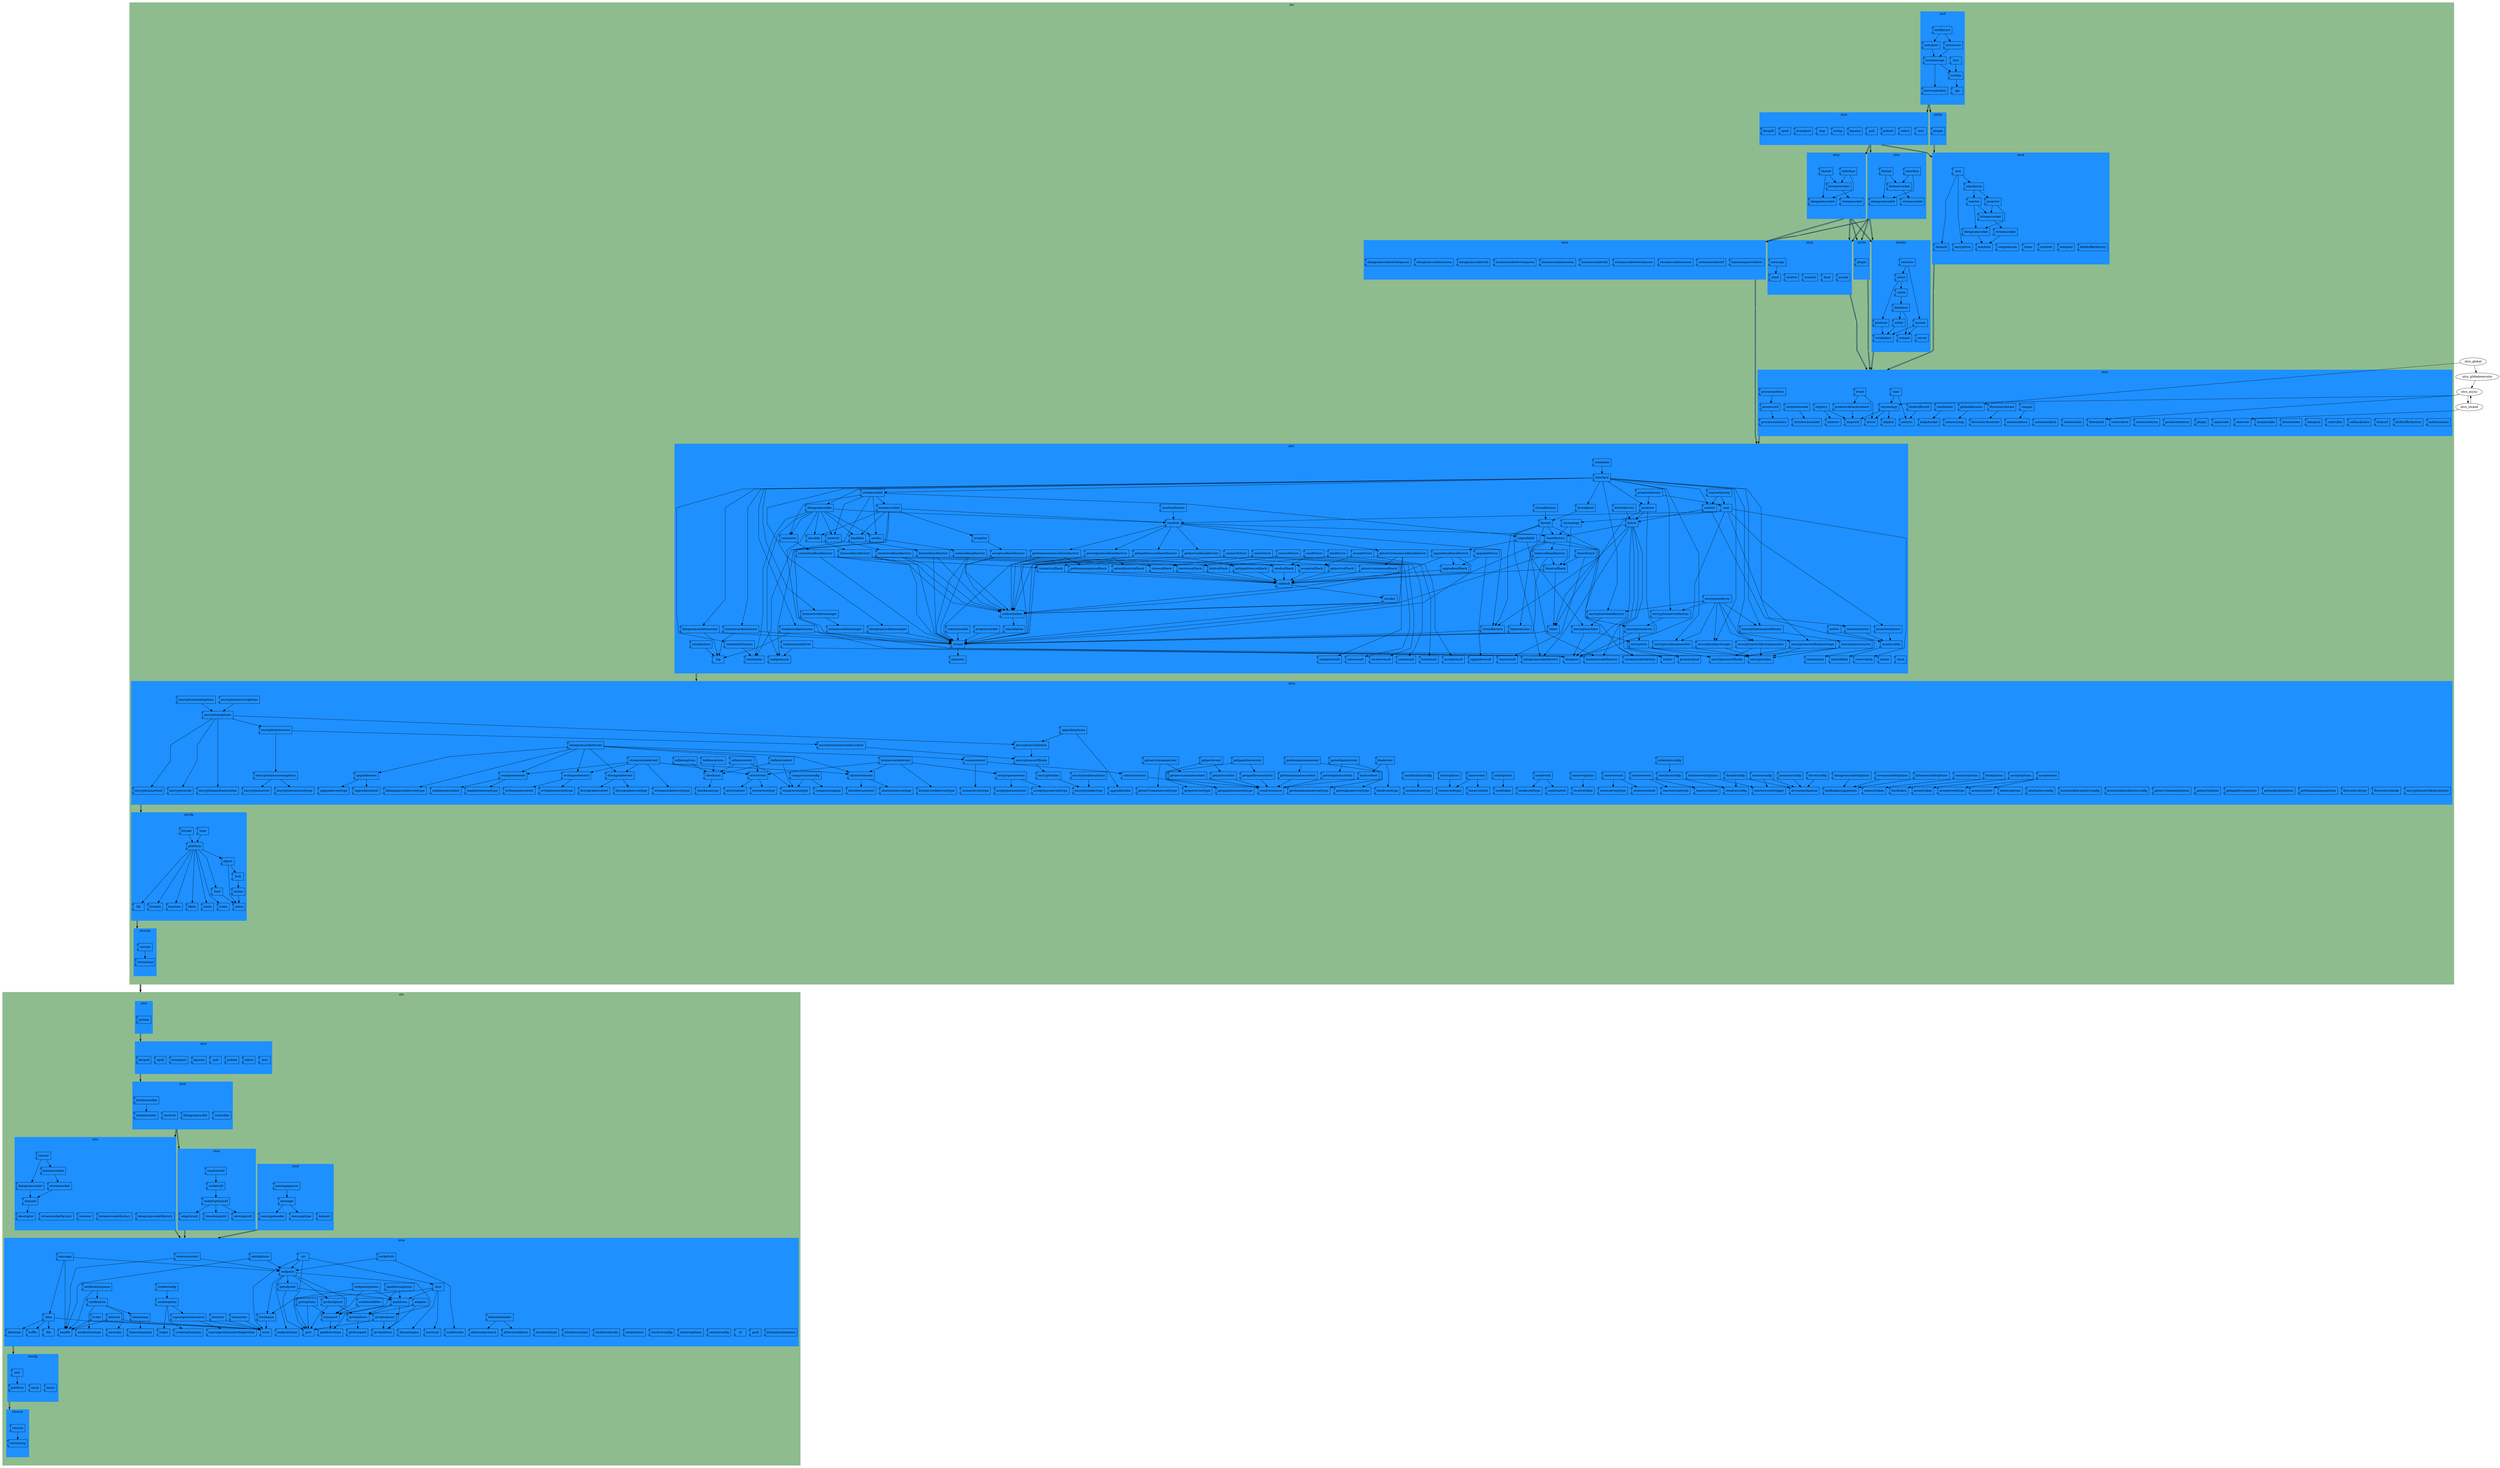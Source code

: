 digraph "Graph" {
 graph [compound=true, splines="polyline"]
  subgraph cluster_ntc {
    label = ntc;
    color = darkseagreen;
    style = filled;
    ntc_top    [shape=point, style=invis]
    ntc_bottom [shape=point, style=invis]
    subgraph cluster_ntca {
      label = ntca;
      node [shape=component, arrowType=dot];
      color = dodgerblue;
      style = filled;
      { rank = same;
          ntca_bottom [shape=point, style=invis]
      }
      { rank = same;
        ntca_acceptcontext [label="acceptcontext", tooltip=" [Depends on: ntccfg_platform, ntcscm_version, ntsa_error -- ReverseDependencies: ntca_acceptevent, ntcf_api, ntci_acceptor]"]
        ntca_accepteventtype [label="accepteventtype", tooltip=" [Depends on: ntccfg_platform, ntcscm_version -- ReverseDependencies: ntca_acceptevent, ntcf_api]"]
        ntca_acceptqueuecontext [label="acceptqueuecontext", tooltip=" [Depends on: ntccfg_platform, ntcscm_version -- ReverseDependencies: ntca_acceptqueueevent, ntcf_api, ntcq_accept]"]
        ntca_acceptqueueeventtype [label="acceptqueueeventtype", tooltip=" [Depends on: ntccfg_platform, ntcscm_version -- ReverseDependencies: ntca_acceptqueueevent, ntcf_api]"]
        ntca_accepttoken [label="accepttoken", tooltip=" [Depends on: ntccfg_platform, ntcscm_version -- ReverseDependencies: ntca_acceptoptions, ntcf_api, ntci_listenersocket]"]
        ntca_bindeventtype [label="bindeventtype", tooltip=" [Depends on: ntccfg_platform, ntcscm_version -- ReverseDependencies: ntca_bindevent, ntcf_api]"]
        ntca_bindtoken [label="bindtoken", tooltip=" [Depends on: ntccfg_platform, ntcscm_version -- ReverseDependencies: ntca_bindoptions, ntcf_api]"]
        ntca_connecteventtype [label="connecteventtype", tooltip=" [Depends on: ntccfg_platform, ntcscm_version -- ReverseDependencies: ntca_connectevent, ntcf_api]"]
        ntca_connecttoken [label="connecttoken", tooltip=" [Depends on: ntccfg_platform, ntcscm_version -- ReverseDependencies: ntca_connectoptions, ntcf_api, ntci_streamsocket]"]
        ntca_datagramsocketeventtype [label="datagramsocketeventtype", tooltip=" [Depends on: ntccfg_platform, ntcscm_version -- ReverseDependencies: ntca_datagramsocketevent, ntcf_api]"]
        ntca_downgradecontext [label="downgradecontext", tooltip=" [Depends on: ntccfg_platform, ntcscm_version, ntsa_error -- ReverseDependencies: ntca_downgradeevent, ntcf_api]"]
        ntca_downgradeeventtype [label="downgradeeventtype", tooltip=" [Depends on: ntccfg_platform, ntcscm_version -- ReverseDependencies: ntca_downgradeevent, ntcf_api]"]
        ntca_drivermechanism [label="drivermechanism", tooltip=" [Depends on: ntccfg_platform, ntcscm_version -- ReverseDependencies: ntca_driverconfig, ntca_proactorconfig, ntca_reactorconfig, ntca_threadconfig, ntcf_api]"]
        ntca_encryptionauthentication [label="encryptionauthentication", tooltip=" [Depends on: ntccfg_platform, ntcscm_version -- ReverseDependencies: ntca_encryptionclientoptions, ntca_encryptionoptions, ntca_encryptionserveroptions, ntcf_api, ntci_encryption, ntctls_plugin]"]
        ntca_encryptioncertificateoptions [label="encryptioncertificateoptions", tooltip=" [Depends on: ntccfg_platform, ntcscm_version, ntsa_endpoint, ntsa_host, ntsa_ipaddress, ntsa_localname, ntsa_uri -- ReverseDependencies: ntcf_api, ntci_encryptioncertificategenerator, ntci_interface, ntctls_plugin]"]
        ntca_encryptionkeytype [label="encryptionkeytype", tooltip=" [Depends on: ntccfg_platform, ntcscm_version -- ReverseDependencies: ntca_encryptionkey, ntca_encryptionkeyoptions, ntcf_api, ntctls_plugin]"]
        ntca_encryptionmethod [label="encryptionmethod", tooltip=" [Depends on: ntccfg_platform, ntcscm_version -- ReverseDependencies: ntca_encryptionclientoptions, ntca_encryptionoptions, ntca_encryptionserveroptions, ntcf_api, ntci_encryption, ntctls_plugin]"]
        ntca_encryptionresourcetype [label="encryptionresourcetype", tooltip=" [Depends on: ntccfg_platform, ntcscm_version -- ReverseDependencies: ntca_encryptionresourceoptions, ntcf_api, ntci_encryptionresource, ntctls_plugin]"]
        ntca_encryptionrole [label="encryptionrole", tooltip=" [Depends on: ntccfg_platform, ntcscm_version -- ReverseDependencies: ntca_encryptionclientoptions, ntca_encryptionoptions, ntca_encryptionserveroptions, ntcf_api, ntci_encryption, ntctls_plugin]"]
        ntca_encryptionsecret [label="encryptionsecret", tooltip=" [Depends on: ntccfg_platform, ntcscm_version, ntsa_error -- ReverseDependencies: ntca_encryptionresourceoptions, ntcf_api, ntctls_plugin]"]
        ntca_errorcontext [label="errorcontext", tooltip=" [Depends on: ntccfg_platform, ntcscm_version, ntsa_error -- ReverseDependencies: ntca_errorevent, ntcf_api]"]
        ntca_erroreventtype [label="erroreventtype", tooltip=" [Depends on: ntccfg_platform, ntcscm_version -- ReverseDependencies: ntca_errorevent, ntcf_api]"]
        ntca_flowcontrolmode [label="flowcontrolmode", tooltip=" [Depends on: ntccfg_platform, ntcscm_version -- ReverseDependencies: ntcf_api, ntci_datagramsocket, ntci_listenersocket, ntci_streamsocket]"]
        ntca_flowcontroltype [label="flowcontroltype", tooltip=" [Depends on: ntccfg_platform, ntcscm_version -- ReverseDependencies: ntcf_api, ntci_datagramsocket, ntci_listenersocket, ntci_streamsocket, ntcs_flowcontrolstate]"]
        ntca_getdomainnameeventtype [label="getdomainnameeventtype", tooltip=" [Depends on: ntccfg_platform, ntcscm_version -- ReverseDependencies: ntca_getdomainnameevent, ntcf_api]"]
        ntca_getdomainnameoptions [label="getdomainnameoptions", tooltip=" [Depends on: ntccfg_platform, ntcscm_version -- ReverseDependencies: ntcdns_client, ntcdns_compat, ntcdns_database, ntcdns_system, ntcf_api, ntci_resolver]"]
        ntca_getendpointeventtype [label="getendpointeventtype", tooltip=" [Depends on: ntccfg_platform, ntcscm_version -- ReverseDependencies: ntca_getendpointevent, ntcf_api]"]
        ntca_getendpointoptions [label="getendpointoptions", tooltip=" [Depends on: ntccfg_platform, ntcscm_version, ntsa_ipaddress, ntsa_port, ntsa_transport -- ReverseDependencies: ntcdns_compat, ntcf_api, ntci_resolver, ntcs_compat]"]
        ntca_getipaddresseventtype [label="getipaddresseventtype", tooltip=" [Depends on: ntccfg_platform, ntcscm_version -- ReverseDependencies: ntca_getipaddressevent, ntcf_api]"]
        ntca_getipaddressoptions [label="getipaddressoptions", tooltip=" [Depends on: ntccfg_platform, ntcscm_version, ntsa_ipaddress, ntsa_transport -- ReverseDependencies: ntcdns_client, ntcdns_compat, ntcdns_database, ntcdns_system, ntcdns_utility, ntcf_api, ntci_resolver]"]
        ntca_getporteventtype [label="getporteventtype", tooltip=" [Depends on: ntccfg_platform, ntcscm_version -- ReverseDependencies: ntca_getportevent, ntcf_api]"]
        ntca_getportoptions [label="getportoptions", tooltip=" [Depends on: ntccfg_platform, ntcscm_version, ntsa_port, ntsa_transport -- ReverseDependencies: ntcdns_compat, ntcdns_database, ntcdns_system, ntcf_api, ntci_resolver]"]
        ntca_getservicenameeventtype [label="getservicenameeventtype", tooltip=" [Depends on: ntccfg_platform, ntcscm_version -- ReverseDependencies: ntca_getservicenameevent, ntcf_api]"]
        ntca_getservicenameoptions [label="getservicenameoptions", tooltip=" [Depends on: ntccfg_platform, ntcscm_version, ntsa_transport -- ReverseDependencies: ntcdns_compat, ntcdns_database, ntcdns_system, ntcf_api, ntci_resolver]"]
        ntca_listenersocketeventtype [label="listenersocketeventtype", tooltip=" [Depends on: ntccfg_platform, ntcscm_version -- ReverseDependencies: ntca_listenersocketevent, ntcf_api]"]
        ntca_loadbalancingoptions [label="loadbalancingoptions", tooltip=" [Depends on: ntccfg_platform, ntcscm_version -- ReverseDependencies: ntca_datagramsocketoptions, ntca_listenersocketoptions, ntca_streamsocketoptions, ntcf_api, ntci_proactor, ntci_proactorpool, ntci_reactor, ntci_reactorpool]"]
        ntca_monitorablecollectorconfig [label="monitorablecollectorconfig", tooltip=" [Depends on: ntccfg_platform, ntcscm_version -- ReverseDependencies: ntcf_api, ntcs_monitorable]"]
        ntca_monitorableregistryconfig [label="monitorableregistryconfig", tooltip=" [Depends on: ntccfg_platform, ntcscm_version -- ReverseDependencies: ntcf_api, ntcs_monitorable]"]
        ntca_ratelimiterconfig [label="ratelimiterconfig", tooltip=" [Depends on: ntccfg_platform, ntcscm_version -- ReverseDependencies: ntcf_api, ntci_ratelimiterfactory]"]
        ntca_reactorcontext [label="reactorcontext", tooltip=" [Depends on: ntccfg_platform, ntcscm_version, ntsa_error -- ReverseDependencies: ntca_reactorevent, ntcf_api]"]
        ntca_reactoreventtrigger [label="reactoreventtrigger", tooltip=" [Depends on: ntccfg_platform, ntcscm_version -- ReverseDependencies: ntca_reactorconfig, ntca_reactoreventoptions, ntcf_api, ntcs_interest]"]
        ntca_reactoreventtype [label="reactoreventtype", tooltip=" [Depends on: ntccfg_platform, ntcscm_version -- ReverseDependencies: ntca_reactorevent, ntcf_api, ntci_reactor, ntcs_registry]"]
        ntca_readqueuecontext [label="readqueuecontext", tooltip=" [Depends on: ntccfg_platform, ntcscm_version -- ReverseDependencies: ntca_readqueueevent, ntcf_api, ntcq_receive]"]
        ntca_readqueueeventtype [label="readqueueeventtype", tooltip=" [Depends on: ntccfg_platform, ntcscm_version -- ReverseDependencies: ntca_readqueueevent, ntcf_api]"]
        ntca_receivecontext [label="receivecontext", tooltip=" [Depends on: ntccfg_platform, ntcscm_version, ntsa_endpoint, ntsa_error, ntsa_transport -- ReverseDependencies: ntca_receiveevent, ntcf_api, ntci_receiver]"]
        ntca_receiveeventtype [label="receiveeventtype", tooltip=" [Depends on: ntccfg_platform, ntcscm_version -- ReverseDependencies: ntca_receiveevent, ntcf_api]"]
        ntca_receivetoken [label="receivetoken", tooltip=" [Depends on: ntccfg_platform, ntcscm_version -- ReverseDependencies: ntca_receiveoptions, ntcf_api, ntci_datagramsocket, ntci_streamsocket]"]
        ntca_resolverconfig [label="resolverconfig", tooltip=" [Depends on: ntccfg_platform, ntcscm_version, ntsa_endpoint -- ReverseDependencies: ntca_interfaceconfig, ntca_threadconfig, ntcdns_resolver, ntcf_api, ntci_resolverfactory, ntcp_thread, ntcr_thread]"]
        ntca_resolversource [label="resolversource", tooltip=" [Depends on: ntccfg_platform, ntcscm_version -- ReverseDependencies: ntca_bindcontext, ntca_connectcontext, ntca_getdomainnamecontext, ntca_getendpointcontext, ntca_getipaddresscontext, ntca_getportcontext, ntca_getservicenamecontext, ntcf_api]"]
        ntca_sendcontext [label="sendcontext", tooltip=" [Depends on: ntccfg_platform, ntcscm_version, ntsa_error -- ReverseDependencies: ntca_sendevent, ntcf_api]"]
        ntca_sendeventtype [label="sendeventtype", tooltip=" [Depends on: ntccfg_platform, ntcscm_version -- ReverseDependencies: ntca_sendevent, ntcf_api]"]
        ntca_sendtoken [label="sendtoken", tooltip=" [Depends on: ntccfg_platform, ntcscm_version -- ReverseDependencies: ntca_sendoptions, ntcf_api, ntci_datagramsocket, ntci_streamsocket]"]
        ntca_shutdowncontext [label="shutdowncontext", tooltip=" [Depends on: ntccfg_platform, ntcscm_version, ntsa_shutdownorigin -- ReverseDependencies: ntca_shutdownevent, ntcf_api, ntcs_shutdowncontext]"]
        ntca_shutdowneventtype [label="shutdowneventtype", tooltip=" [Depends on: ntccfg_platform, ntcscm_version -- ReverseDependencies: ntca_shutdownevent, ntcf_api]"]
        ntca_streamsocketeventtype [label="streamsocketeventtype", tooltip=" [Depends on: ntccfg_platform, ntcscm_version -- ReverseDependencies: ntca_streamsocketevent, ntcf_api]"]
        ntca_timercontext [label="timercontext", tooltip=" [Depends on: ntccfg_platform, ntcscm_version, ntsa_error -- ReverseDependencies: ntca_timerevent, ntcf_api]"]
        ntca_timereventtype [label="timereventtype", tooltip=" [Depends on: ntccfg_platform, ntcscm_version -- ReverseDependencies: ntca_timerevent, ntca_timeroptions, ntcf_api]"]
        ntca_upgradecontext [label="upgradecontext", tooltip=" [Depends on: ntccfg_platform, ntcscm_version, ntsa_error -- ReverseDependencies: ntca_upgradeevent, ntcf_api]"]
        ntca_upgradeeventtype [label="upgradeeventtype", tooltip=" [Depends on: ntccfg_platform, ntcscm_version -- ReverseDependencies: ntca_upgradeevent, ntcf_api]"]
        ntca_upgradetoken [label="upgradetoken", tooltip=" [Depends on: ntccfg_platform, ntcscm_version -- ReverseDependencies: ntca_upgradeoptions, ntcf_api]"]
        ntca_waiteroptions [label="waiteroptions", tooltip=" [Depends on: ntccfg_platform, ntcscm_version -- ReverseDependencies: ntcf_api, ntci_driver, ntci_proactor, ntci_reactor, ntcs_driver]"]
        ntca_writequeuecontext [label="writequeuecontext", tooltip=" [Depends on: ntccfg_platform, ntcscm_version -- ReverseDependencies: ntca_writequeueevent, ntcf_api, ntcq_send]"]
        ntca_writequeueeventtype [label="writequeueeventtype", tooltip=" [Depends on: ntccfg_platform, ntcscm_version -- ReverseDependencies: ntca_writequeueevent, ntcf_api]"]
        ntca_checksumtype [label="checksumtype", tooltip=" [Depends on: ntccfg_platform, ntcscm_version -- ReverseDependencies: ntca_checksum, ntcf_api]"]
        ntca_compressiongoal [label="compressiongoal", tooltip=" [Depends on: ntccfg_platform, ntcscm_version -- ReverseDependencies: ntca_compressionconfig, ntcf_api, ntci_compression]"]
        ntca_compressiontype [label="compressiontype", tooltip=" [Depends on: ntccfg_platform, ntcscm_version -- ReverseDependencies: ntca_compressionconfig, ntca_deflatecontext, ntca_inflatecontext, ntcf_api, ntci_compression]"]
        ntca_serializationtype [label="serializationtype", tooltip=" [Depends on: ntccfg_platform, ntcscm_version -- ReverseDependencies: ntca_serializationconfig, ntcf_api, ntci_serialization]"]
      }
      { rank = same;
        ntca_acceptevent [label="acceptevent", tooltip=" [Depends on: ntca_acceptcontext, ntca_accepteventtype, ntccfg_platform, ntcscm_version -- ReverseDependencies: ntcf_api, ntci_acceptcallback, ntci_acceptresult]"]
        ntca_acceptoptions [label="acceptoptions", tooltip=" [Depends on: ntca_accepttoken, ntccfg_platform, ntcscm_version -- ReverseDependencies: ntcf_api, ntci_acceptor, ntci_listenersocket, ntcq_accept]"]
        ntca_acceptqueueevent [label="acceptqueueevent", tooltip=" [Depends on: ntca_acceptqueuecontext, ntca_acceptqueueeventtype, ntccfg_platform, ntcscm_version -- ReverseDependencies: ntca_listenersocketevent, ntcf_api, ntci_listenersocketsession]"]
        ntca_bindcontext [label="bindcontext", tooltip=" [Depends on: ntca_resolversource, ntccfg_platform, ntcscm_version, ntsa_endpoint, ntsa_error -- ReverseDependencies: ntca_bindevent, ntcf_api]"]
        ntca_bindoptions [label="bindoptions", tooltip=" [Depends on: ntca_bindtoken, ntccfg_platform, ntcscm_version, ntsa_ipaddress, ntsa_port, ntsa_transport -- ReverseDependencies: ntcf_api, ntci_bindable, ntcq_bind, ntcs_compat]"]
        ntca_connectcontext [label="connectcontext", tooltip=" [Depends on: ntca_resolversource, ntccfg_platform, ntcscm_version, ntsa_endpoint, ntsa_error -- ReverseDependencies: ntca_connectevent, ntcf_api]"]
        ntca_connectoptions [label="connectoptions", tooltip=" [Depends on: ntca_connecttoken, ntccfg_platform, ntcscm_version, ntsa_ipaddress, ntsa_port, ntsa_transport -- ReverseDependencies: ntcf_api, ntci_connector, ntci_streamsocket, ntcq_connect, ntcs_compat]"]
        ntca_datagramsocketoptions [label="datagramsocketoptions", tooltip=" [Depends on: ntca_loadbalancingoptions, ntccfg_platform, ntcscm_version, ntsa_endpoint, ntsa_transport -- ReverseDependencies: ntcf_api, ntci_datagramsocketfactory, ntci_interface, ntcp_datagramsocket, ntcr_datagramsocket, ntcs_compat]"]
        ntca_downgradeevent [label="downgradeevent", tooltip=" [Depends on: ntca_downgradecontext, ntca_downgradeeventtype, ntccfg_platform, ntcscm_version -- ReverseDependencies: ntca_datagramsocketevent, ntca_streamsocketevent, ntcf_api, ntci_streamsocketsession]"]
        ntca_driverconfig [label="driverconfig", tooltip=" [Depends on: ntca_drivermechanism, ntccfg_platform, ntcscm_version -- ReverseDependencies: ntcf_api, ntci_driverfactory]"]
        ntca_encryptionkey [label="encryptionkey", tooltip=" [Depends on: ntca_encryptionkeytype, ntccfg_platform, ntcscm_version, ntsa_abstract -- ReverseDependencies: ntca_encryptioncertificate, ntca_encryptionresourcedescriptor, ntcf_api, ntci_encryptionkey, ntci_encryptionkeygenerator, ntci_encryptionresource, ntctls_plugin]"]
        ntca_encryptionkeyoptions [label="encryptionkeyoptions", tooltip=" [Depends on: ntca_encryptionkeytype, ntccfg_platform, ntcscm_version -- ReverseDependencies: ntcf_api, ntci_encryptionkeygenerator, ntci_interface, ntctls_plugin]"]
        ntca_encryptionresourceoptions [label="encryptionresourceoptions", tooltip=" [Depends on: ntca_encryptionresourcetype, ntca_encryptionsecret, ntccfg_platform, ntcscm_version -- ReverseDependencies: ntca_encryptionclientoptions, ntca_encryptionoptions, ntca_encryptionresource, ntca_encryptionserveroptions, ntcf_api, ntci_encryptioncertificate, ntci_encryptioncertificatestorage, ntci_encryptionkey, ntci_encryptionkeystorage, ntci_encryptionresource, ntctls_plugin]"]
        ntca_errorevent [label="errorevent", tooltip=" [Depends on: ntca_errorcontext, ntca_erroreventtype, ntccfg_platform, ntcscm_version -- ReverseDependencies: ntca_datagramsocketevent, ntca_listenersocketevent, ntca_streamsocketevent, ntcf_api, ntci_datagramsocketsession, ntci_listenersocketsession, ntci_streamsocketsession]"]
        ntca_getdomainnamecontext [label="getdomainnamecontext", tooltip=" [Depends on: ntca_resolversource, ntccfg_platform, ntcscm_version, ntsa_endpoint, ntsa_error, ntsa_ipaddress -- ReverseDependencies: ntca_getdomainnameevent, ntcdns_client, ntcdns_database, ntcdns_system, ntcf_api, ntci_resolver]"]
        ntca_getendpointcontext [label="getendpointcontext", tooltip=" [Depends on: ntca_resolversource, ntccfg_platform, ntcscm_version, ntsa_endpoint, ntsa_error, ntsa_ipaddress -- ReverseDependencies: ntca_getendpointevent, ntcf_api, ntci_resolver]"]
        ntca_getipaddresscontext [label="getipaddresscontext", tooltip=" [Depends on: ntca_resolversource, ntccfg_platform, ntcscm_version, ntsa_endpoint, ntsa_error, ntsa_ipaddress -- ReverseDependencies: ntca_getipaddressevent, ntcdns_client, ntcdns_database, ntcdns_system, ntcf_api, ntci_resolver]"]
        ntca_getportcontext [label="getportcontext", tooltip=" [Depends on: ntca_resolversource, ntccfg_platform, ntcscm_version, ntsa_endpoint, ntsa_error, ntsa_port -- ReverseDependencies: ntca_getportevent, ntcdns_database, ntcdns_system, ntcf_api, ntci_resolver]"]
        ntca_getservicenamecontext [label="getservicenamecontext", tooltip=" [Depends on: ntca_resolversource, ntccfg_platform, ntcscm_version, ntsa_endpoint, ntsa_error, ntsa_port -- ReverseDependencies: ntca_getservicenameevent, ntcdns_database, ntcdns_system, ntcf_api, ntci_resolver]"]
        ntca_interfaceconfig [label="interfaceconfig", tooltip=" [Depends on: ntca_resolverconfig, ntccfg_limits, ntccfg_platform, ntcscm_version, ntsa_ipaddress -- ReverseDependencies: ntca_schedulerconfig, ntcf_api, ntci_interface, ntcp_interface, ntcr_interface, ntcs_compat]"]
        ntca_listenersocketoptions [label="listenersocketoptions", tooltip=" [Depends on: ntca_loadbalancingoptions, ntccfg_platform, ntcscm_version, ntsa_endpoint, ntsa_transport -- ReverseDependencies: ntcf_api, ntci_interface, ntci_listenersocketfactory, ntcp_listenersocket, ntcr_listenersocket, ntcs_compat]"]
        ntca_proactorconfig [label="proactorconfig", tooltip=" [Depends on: ntca_drivermechanism, ntccfg_platform, ntcscm_version -- ReverseDependencies: ntcd_proactor, ntcd_test, ntcf_api, ntci_proactorfactory, ntco_iocp, ntco_ioring, ntco_test, ntcs_compat]"]
        ntca_reactorconfig [label="reactorconfig", tooltip=" [Depends on: ntca_drivermechanism, ntca_reactoreventtrigger, ntccfg_platform, ntcscm_version -- ReverseDependencies: ntcd_reactor, ntcd_test, ntcf_api, ntci_reactorfactory, ntco_devpoll, ntco_epoll, ntco_eventport, ntco_kqueue, ntco_poll, ntco_pollset, ntco_select, ntco_test, ntcs_compat]"]
        ntca_reactorevent [label="reactorevent", tooltip=" [Depends on: ntca_reactorcontext, ntca_reactoreventtype, ntccfg_platform, ntcscm_version, ntsa_error, ntsa_handle -- ReverseDependencies: ntcd_machine, ntcf_api, ntci_reactor, ntci_reactorsocket, ntcs_registry]"]
        ntca_reactoreventoptions [label="reactoreventoptions", tooltip=" [Depends on: ntca_reactoreventtrigger, ntccfg_platform, ntcscm_version -- ReverseDependencies: ntcf_api, ntci_reactor, ntcs_registry]"]
        ntca_readqueueevent [label="readqueueevent", tooltip=" [Depends on: ntca_readqueuecontext, ntca_readqueueeventtype, ntccfg_platform, ntcscm_version -- ReverseDependencies: ntca_datagramsocketevent, ntca_streamsocketevent, ntcf_api, ntci_datagramsocketsession, ntci_streamsocketsession]"]
        ntca_receiveevent [label="receiveevent", tooltip=" [Depends on: ntca_receivecontext, ntca_receiveeventtype, ntccfg_platform, ntcscm_version -- ReverseDependencies: ntcf_api, ntci_receivecallback, ntci_receiveresult]"]
        ntca_receiveoptions [label="receiveoptions", tooltip=" [Depends on: ntca_receivetoken, ntccfg_platform, ntcscm_version -- ReverseDependencies: ntcf_api, ntci_datagramsocket, ntci_receiver, ntci_streamsocket, ntcq_receive]"]
        ntca_sendevent [label="sendevent", tooltip=" [Depends on: ntca_sendcontext, ntca_sendeventtype, ntccfg_platform, ntcscm_version -- ReverseDependencies: ntcf_api, ntci_sendcallback, ntci_sendresult]"]
        ntca_sendoptions [label="sendoptions", tooltip=" [Depends on: ntca_sendtoken, ntccfg_platform, ntcscm_version, ntsa_endpoint -- ReverseDependencies: ntcf_api, ntci_datagramsocket, ntci_sender, ntci_streamsocket, ntcq_send]"]
        ntca_shutdownevent [label="shutdownevent", tooltip=" [Depends on: ntca_shutdowncontext, ntca_shutdowneventtype, ntccfg_platform, ntcscm_version -- ReverseDependencies: ntca_datagramsocketevent, ntca_listenersocketevent, ntca_streamsocketevent, ntcf_api, ntci_datagramsocketsession, ntci_listenersocketsession, ntci_streamsocketsession]"]
        ntca_streamsocketoptions [label="streamsocketoptions", tooltip=" [Depends on: ntca_loadbalancingoptions, ntccfg_platform, ntcscm_version, ntsa_endpoint, ntsa_transport -- ReverseDependencies: ntcf_api, ntci_interface, ntci_streamsocketfactory, ntcp_streamsocket, ntcr_streamsocket, ntcs_compat]"]
        ntca_threadconfig [label="threadconfig", tooltip=" [Depends on: ntca_drivermechanism, ntca_resolverconfig, ntccfg_platform, ntcscm_version -- ReverseDependencies: ntcf_api, ntci_threadfactory, ntcp_thread, ntcr_thread]"]
        ntca_timerevent [label="timerevent", tooltip=" [Depends on: ntca_timercontext, ntca_timereventtype, ntccfg_platform, ntcscm_version -- ReverseDependencies: ntcf_api, ntci_timercallback, ntci_timerresult, ntci_timersession, ntcs_chronology]"]
        ntca_timeroptions [label="timeroptions", tooltip=" [Depends on: ntca_timereventtype, ntccfg_platform, ntcscm_version -- ReverseDependencies: ntcf_api, ntci_chronology, ntci_timerfactory, ntcs_async, ntcs_chronology]"]
        ntca_upgradeevent [label="upgradeevent", tooltip=" [Depends on: ntca_upgradecontext, ntca_upgradeeventtype, ntccfg_platform, ntcscm_version -- ReverseDependencies: ntca_datagramsocketevent, ntcf_api, ntci_streamsocketsession, ntci_upgradecallback, ntci_upgraderesult]"]
        ntca_writequeueevent [label="writequeueevent", tooltip=" [Depends on: ntca_writequeuecontext, ntca_writequeueeventtype, ntccfg_platform, ntcscm_version -- ReverseDependencies: ntca_datagramsocketevent, ntca_streamsocketevent, ntcf_api, ntci_datagramsocketsession, ntci_streamsocketsession]"]
        ntca_checksum [label="checksum", tooltip=" [Depends on: ntca_checksumtype, ntccfg_platform, ntcscm_version, ntsa_error -- ReverseDependencies: ntca_deflatecontext, ntca_deflateoptions, ntca_inflatecontext, ntca_inflateoptions, ntcf_api, ntctlc_plugin]"]
        ntca_compressionconfig [label="compressionconfig", tooltip=" [Depends on: ntca_compressiongoal, ntca_compressiontype, ntccfg_platform, ntcscm_version, ntsa_error -- ReverseDependencies: ntcf_api, ntci_compression]"]
        ntca_serializationconfig [label="serializationconfig", tooltip=" [Depends on: ntca_serializationtype, ntccfg_platform, ntcscm_version, ntsa_error -- ReverseDependencies: ntcf_api, ntci_serialization]"]
      }
      { rank = same;
        ntca_bindevent [label="bindevent", tooltip=" [Depends on: ntca_bindcontext, ntca_bindeventtype, ntccfg_platform, ntcscm_version -- ReverseDependencies: ntcf_api, ntci_bindcallback, ntci_bindresult]"]
        ntca_connectevent [label="connectevent", tooltip=" [Depends on: ntca_connectcontext, ntca_connecteventtype, ntccfg_platform, ntcscm_version -- ReverseDependencies: ntca_datagramsocketevent, ntcf_api, ntci_connectcallback, ntci_connectresult, ntci_streamsocketsession]"]
        ntca_encryptioncertificate [label="encryptioncertificate", tooltip=" [Depends on: ntca_encryptionkey, ntccfg_platform, ntcscm_version, ntsa_abstract, ntsa_ipaddress, ntsa_uri -- ReverseDependencies: ntca_encryptionclientoptions, ntca_encryptionresourcedescriptor, ntca_encryptionserveroptions, ntca_encryptionvalidation, ntca_upgradeoptions, ntcf_api, ntci_encryptioncertificate, ntci_encryptioncertificategenerator, ntci_encryptionresource, ntctls_plugin]"]
        ntca_getdomainnameevent [label="getdomainnameevent", tooltip=" [Depends on: ntca_getdomainnamecontext, ntca_getdomainnameeventtype, ntccfg_platform, ntcscm_version -- ReverseDependencies: ntcf_api, ntci_getdomainnamecallback]"]
        ntca_getendpointevent [label="getendpointevent", tooltip=" [Depends on: ntca_getendpointcontext, ntca_getendpointeventtype, ntccfg_platform, ntcscm_version -- ReverseDependencies: ntcf_api, ntci_getendpointcallback]"]
        ntca_getipaddressevent [label="getipaddressevent", tooltip=" [Depends on: ntca_getipaddresscontext, ntca_getipaddresseventtype, ntccfg_platform, ntcscm_version -- ReverseDependencies: ntcf_api, ntci_getipaddresscallback]"]
        ntca_getportevent [label="getportevent", tooltip=" [Depends on: ntca_getportcontext, ntca_getporteventtype, ntccfg_platform, ntcscm_version -- ReverseDependencies: ntcf_api, ntci_getportcallback]"]
        ntca_getservicenameevent [label="getservicenameevent", tooltip=" [Depends on: ntca_getservicenamecontext, ntca_getservicenameeventtype, ntccfg_platform, ntcscm_version -- ReverseDependencies: ntcf_api, ntci_getservicenamecallback]"]
        ntca_listenersocketevent [label="listenersocketevent", tooltip=" [Depends on: ntca_acceptqueueevent, ntca_errorevent, ntca_listenersocketeventtype, ntca_shutdownevent, ntccfg_platform, ntcscm_version -- ReverseDependencies: ntcf_api, ntci_listenersocket, ntcu_listenersocketeventqueue, ntcu_listenersocketsession]"]
        ntca_schedulerconfig [label="schedulerconfig", tooltip=" [Depends on: ntca_interfaceconfig, ntccfg_platform, ntcscm_version -- ReverseDependencies: ntcf_api]"]
        ntca_streamsocketevent [label="streamsocketevent", tooltip=" [Depends on: ntca_downgradeevent, ntca_errorevent, ntca_readqueueevent, ntca_shutdownevent, ntca_streamsocketeventtype, ntca_writequeueevent, ntccfg_platform, ntcscm_version -- ReverseDependencies: ntcf_api, ntci_streamsocket, ntcu_streamsocketeventqueue, ntcu_streamsocketsession]"]
        ntca_deflatecontext [label="deflatecontext", tooltip=" [Depends on: ntca_checksum, ntca_compressiontype, ntccfg_platform, ntcscm_version -- ReverseDependencies: ntcf_api, ntci_compression]"]
        ntca_deflateoptions [label="deflateoptions", tooltip=" [Depends on: ntca_checksum, ntccfg_platform, ntcscm_version -- ReverseDependencies: ntcf_api, ntci_compression]"]
        ntca_inflatecontext [label="inflatecontext", tooltip=" [Depends on: ntca_checksum, ntca_compressiontype, ntccfg_platform, ntcscm_version -- ReverseDependencies: ntcf_api, ntci_compression]"]
        ntca_inflateoptions [label="inflateoptions", tooltip=" [Depends on: ntca_checksum, ntccfg_platform, ntcscm_version -- ReverseDependencies: ntcf_api, ntci_compression]"]
      }
      { rank = same;
        ntca_datagramsocketevent [label="datagramsocketevent", tooltip=" [Depends on: ntca_connectevent, ntca_datagramsocketeventtype, ntca_downgradeevent, ntca_errorevent, ntca_readqueueevent, ntca_shutdownevent, ntca_upgradeevent, ntca_writequeueevent, ntccfg_platform, ntcscm_version -- ReverseDependencies: ntcf_api, ntci_datagramsocket, ntcu_datagramsocketeventqueue, ntcu_datagramsocketsession]"]
        ntca_encryptionresourcedescriptor [label="encryptionresourcedescriptor", tooltip=" [Depends on: ntca_encryptioncertificate, ntca_encryptionkey, ntccfg_platform, ntcscm_version -- ReverseDependencies: ntca_encryptionclientoptions, ntca_encryptionoptions, ntca_encryptionresource, ntca_encryptionserveroptions, ntcf_api, ntctls_plugin]"]
        ntca_encryptionvalidation [label="encryptionvalidation", tooltip=" [Depends on: ntca_encryptioncertificate, ntccfg_platform, ntcscm_version, ntsa_endpoint, ntsa_uri -- ReverseDependencies: ntca_encryptionoptions, ntca_upgradeoptions, ntcf_api, ntctls_plugin]"]
      }
      { rank = same;
        ntca_encryptionresource [label="encryptionresource", tooltip=" [Depends on: ntca_encryptionresourcedescriptor, ntca_encryptionresourceoptions, ntccfg_platform, ntcscm_version -- ReverseDependencies: ntca_encryptionclientoptions, ntca_encryptionoptions, ntca_encryptionserveroptions, ntcf_api, ntctls_plugin]"]
        ntca_upgradeoptions [label="upgradeoptions", tooltip=" [Depends on: ntca_encryptioncertificate, ntca_encryptionvalidation, ntca_upgradetoken, ntccfg_platform, ntcscm_version, ntsa_endpoint, ntsa_host, ntsa_ipaddress, ntsa_localname, ntsa_uri -- ReverseDependencies: ntcf_api, ntci_encryption, ntci_upgradable]"]
      }
      { rank = same;
        ntca_encryptionoptions [label="encryptionoptions", tooltip=" [Depends on: ntca_encryptionauthentication, ntca_encryptionmethod, ntca_encryptionresource, ntca_encryptionresourcedescriptor, ntca_encryptionresourceoptions, ntca_encryptionrole, ntca_encryptionvalidation, ntccfg_platform, ntcscm_version -- ReverseDependencies: ntca_encryptionclientoptions, ntca_encryptionserveroptions, ntcf_api, ntctls_plugin]"]
      }
      { rank = same;
        ntca_encryptionclientoptions [label="encryptionclientoptions", tooltip=" [Depends on: ntca_encryptionauthentication, ntca_encryptioncertificate, ntca_encryptionmethod, ntca_encryptionoptions, ntca_encryptionresource, ntca_encryptionresourcedescriptor, ntca_encryptionresourceoptions, ntca_encryptionrole, ntccfg_platform, ntcscm_version -- ReverseDependencies: ntcf_api, ntci_encryptionclientfactory, ntci_interface, ntctls_plugin]"]
        ntca_encryptionserveroptions [label="encryptionserveroptions", tooltip=" [Depends on: ntca_encryptionauthentication, ntca_encryptioncertificate, ntca_encryptionmethod, ntca_encryptionoptions, ntca_encryptionresource, ntca_encryptionresourcedescriptor, ntca_encryptionresourceoptions, ntca_encryptionrole, ntccfg_platform, ntcscm_version -- ReverseDependencies: ntcf_api, ntci_encryptionserverfactory, ntci_interface, ntctls_plugin]"]
      }
      { rank = same;
          ntca_top [shape=point, style=invis]
      }
    }
    subgraph cluster_ntccfg {
      label = ntccfg;
      node [shape=component, arrowType=dot];
      color = dodgerblue;
      style = filled;
      { rank = same;
          ntccfg_bottom [shape=point, style=invis]
      }
      { rank = same;
        ntccfg_bit [label="bit", tooltip=" [Depends on: ntcscm_version -- ReverseDependencies: ntccfg_format, ntccfg_platform]"]
        ntccfg_foreach [label="foreach", tooltip=" [Depends on: ntcscm_version -- ReverseDependencies: ntccfg_platform]"]
        ntccfg_function [label="function", tooltip=" [Depends on: ntcscm_version -- ReverseDependencies: ntccfg_platform]"]
        ntccfg_inline [label="inline", tooltip=" [Depends on: ntcscm_version -- ReverseDependencies: ntccfg_bind, ntccfg_mutex, ntccfg_object, ntccfg_platform, ntcs_detachstate, ntcu_timestampcorrelator]"]
        ntccfg_likely [label="likely", tooltip=" [Depends on: ntcscm_version -- ReverseDependencies: ntccfg_platform, ntci_log, ntcu_timestampcorrelator]"]
        ntccfg_limits [label="limits", tooltip=" [Depends on: ntcscm_version, ntscfg_limits -- ReverseDependencies: ntca_interfaceconfig, ntccfg_platform, ntcd_proactor, ntcd_reactor, ntcf_system, ntcp_datagramsocket, ntcp_interface, ntcp_listenersocket, ntcp_streamsocket, ntcp_thread, ntcq_accept, ntcq_bind, ntcq_connect, ntcq_receive, ntcq_send, ntcr_datagramsocket, ntcr_interface, ntcr_listenersocket, ntcr_streamsocket, ntcr_thread, ntcs_datapool]"]
        ntccfg_traits [label="traits", tooltip=" [Depends on: ntcscm_version -- ReverseDependencies: ntccfg_platform]"]
      }
      { rank = same;
        ntccfg_bind [label="bind", tooltip=" [Depends on: ntccfg_inline, ntcscm_version -- ReverseDependencies: ntccfg_platform, ntcp_streamsocket, ntcq_accept, ntcq_bind, ntcq_connect, ntcq_receive, ntcq_send, ntcs_chronology, ntcs_datapool, ntcs_dispatch, ntcs_strand]"]
        ntccfg_mutex [label="mutex", tooltip=" [Depends on: ntccfg_inline, ntcscm_version -- ReverseDependencies: ntccfg_lock, ntccfg_platform, ntci_mutex]"]
      }
      { rank = same;
        ntccfg_lock [label="lock", tooltip=" [Depends on: ntccfg_mutex, ntcscm_version -- ReverseDependencies: ntccfg_object, ntccfg_platform]"]
      }
      { rank = same;
        ntccfg_object [label="object", tooltip=" [Depends on: ntccfg_inline, ntccfg_lock, ntcscm_version -- ReverseDependencies: ntccfg_platform]"]
      }
      { rank = same;
        ntccfg_platform [label="platform", tooltip=" [Depends on: ntccfg_bind, ntccfg_bit, ntccfg_foreach, ntccfg_function, ntccfg_inline, ntccfg_likely, ntccfg_limits, ntccfg_lock, ntccfg_mutex, ntccfg_object, ntccfg_traits, ntcscm_version, ntscfg_platform, ntsf_system -- ReverseDependencies: ntca_acceptcontext, ntca_acceptevent, ntca_accepteventtype, ntca_acceptoptions, ntca_acceptqueuecontext, ntca_acceptqueueevent, ntca_acceptqueueeventtype, ntca_accepttoken, ntca_bindcontext, ntca_bindevent, ntca_bindeventtype, ntca_bindoptions, ntca_bindtoken, ntca_checksum, ntca_checksumtype, ntca_compressionconfig, ntca_compressiongoal, ntca_compressiontype, ntca_connectcontext, ntca_connectevent, ntca_connecteventtype, ntca_connectoptions, ntca_connecttoken, ntca_datagramsocketevent, ntca_datagramsocketeventtype, ntca_datagramsocketoptions, ntca_deflatecontext, ntca_deflateoptions, ntca_downgradecontext, ntca_downgradeevent, ntca_downgradeeventtype, ntca_driverconfig, ntca_drivermechanism, ntca_encryptionauthentication, ntca_encryptioncertificate, ntca_encryptioncertificateoptions, ntca_encryptionclientoptions, ntca_encryptionkey, ntca_encryptionkeyoptions, ntca_encryptionkeytype, ntca_encryptionmethod, ntca_encryptionoptions, ntca_encryptionresource, ntca_encryptionresourcedescriptor, ntca_encryptionresourceoptions, ntca_encryptionresourcetype, ntca_encryptionrole, ntca_encryptionsecret, ntca_encryptionserveroptions, ntca_encryptionvalidation, ntca_errorcontext, ntca_errorevent, ntca_erroreventtype, ntca_flowcontrolmode, ntca_flowcontroltype, ntca_getdomainnamecontext, ntca_getdomainnameevent, ntca_getdomainnameeventtype, ntca_getdomainnameoptions, ntca_getendpointcontext, ntca_getendpointevent, ntca_getendpointeventtype, ntca_getendpointoptions, ntca_getipaddresscontext, ntca_getipaddressevent, ntca_getipaddresseventtype, ntca_getipaddressoptions, ntca_getportcontext, ntca_getportevent, ntca_getporteventtype, ntca_getportoptions, ntca_getservicenamecontext, ntca_getservicenameevent, ntca_getservicenameeventtype, ntca_getservicenameoptions, ntca_inflatecontext, ntca_inflateoptions, ntca_interfaceconfig, ntca_listenersocketevent, ntca_listenersocketeventtype, ntca_listenersocketoptions, ntca_loadbalancingoptions, ntca_monitorablecollectorconfig, ntca_monitorableregistryconfig, ntca_proactorconfig, ntca_ratelimiterconfig, ntca_reactorconfig, ntca_reactorcontext, ntca_reactorevent, ntca_reactoreventoptions, ntca_reactoreventtrigger, ntca_reactoreventtype, ntca_readqueuecontext, ntca_readqueueevent, ntca_readqueueeventtype, ntca_receivecontext, ntca_receiveevent, ntca_receiveeventtype, ntca_receiveoptions, ntca_receivetoken, ntca_resolverconfig, ntca_resolversource, ntca_schedulerconfig, ntca_sendcontext, ntca_sendevent, ntca_sendeventtype, ntca_sendoptions, ntca_sendtoken, ntca_serializationconfig, ntca_serializationtype, ntca_shutdowncontext, ntca_shutdownevent, ntca_shutdowneventtype, ntca_streamsocketevent, ntca_streamsocketeventtype, ntca_streamsocketoptions, ntca_threadconfig, ntca_timercontext, ntca_timerevent, ntca_timereventtype, ntca_timeroptions, ntca_upgradecontext, ntca_upgradeevent, ntca_upgradeeventtype, ntca_upgradeoptions, ntca_upgradetoken, ntca_waiteroptions, ntca_writequeuecontext, ntca_writequeueevent, ntca_writequeueeventtype, ntccfg_format, ntccfg_tune, ntcd_compression, ntcd_datagramsocket, ntcd_encryption, ntcd_listenersocket, ntcd_machine, ntcd_proactor, ntcd_reactor, ntcd_simulation, ntcd_streamsocket, ntcd_test, ntcdns_compat, ntcdns_system, ntcf_api, ntcf_test, ntci_acceptcallback, ntci_acceptcallbackfactory, ntci_acceptfuture, ntci_acceptor, ntci_acceptresult, ntci_authorization, ntci_bindable, ntci_bindcallback, ntci_bindcallbackfactory, ntci_bindfuture, ntci_bindresult, ntci_callback, ntci_cancellation, ntci_chronology, ntci_clock, ntci_closable, ntci_closecallback, ntci_closecallbackfactory, ntci_closefuture, ntci_closeresult, ntci_compression, ntci_compressiondriver, ntci_connectcallback, ntci_connectcallbackfactory, ntci_connectfuture, ntci_connector, ntci_connectresult, ntci_datagramsocket, ntci_datagramsocketfactory, ntci_datagramsocketmanager, ntci_datagramsocketsession, ntci_datapool, ntci_driver, ntci_driverfactory, ntci_encryption, ntci_encryptioncertificate, ntci_encryptioncertificategenerator, ntci_encryptioncertificatestorage, ntci_encryptionclient, ntci_encryptionclientfactory, ntci_encryptiondriver, ntci_encryptionkey, ntci_encryptionkeygenerator, ntci_encryptionkeystorage, ntci_encryptionresource, ntci_encryptionresourcefactory, ntci_encryptionserver, ntci_encryptionserverfactory, ntci_executor, ntci_getdomainnamecallback, ntci_getdomainnamecallbackfactory, ntci_getendpointcallback, ntci_getendpointcallbackfactory, ntci_getipaddresscallback, ntci_getipaddresscallbackfactory, ntci_getportcallback, ntci_getportcallbackfactory, ntci_getservicenamecallback, ntci_getservicenamecallbackfactory, ntci_identifiable, ntci_interface, ntci_invoker, ntci_listenersocket, ntci_listenersocketfactory, ntci_listenersocketmanager, ntci_listenersocketsession, ntci_log, ntci_metric, ntci_monitorable, ntci_mutex, ntci_proactor, ntci_proactorfactory, ntci_proactormetrics, ntci_proactorpool, ntci_proactorsocket, ntci_ratelimiter, ntci_ratelimiterfactory, ntci_reactor, ntci_reactorfactory, ntci_reactormetrics, ntci_reactorpool, ntci_reactorsocket, ntci_receivecallback, ntci_receivecallbackfactory, ntci_receivefuture, ntci_receiver, ntci_receiveresult, ntci_reservation, ntci_resolver, ntci_resolverfactory, ntci_scheduler, ntci_sendcallback, ntci_sendcallbackfactory, ntci_sender, ntci_sendfuture, ntci_sendresult, ntci_serialization, ntci_strand, ntci_strandfactory, ntci_streamsocket, ntci_streamsocketfactory, ntci_streamsocketmanager, ntci_streamsocketsession, ntci_thread, ntci_threadfactory, ntci_threadpool, ntci_timer, ntci_timercallback, ntci_timercallbackfactory, ntci_timerfactory, ntci_timerfuture, ntci_timerresult, ntci_timersession, ntci_upgradable, ntci_upgradecallback, ntci_upgradecallbackfactory, ntci_upgradefuture, ntci_upgraderesult, ntci_user, ntco_devpoll, ntco_epoll, ntco_eventport, ntco_iocp, ntco_ioring, ntco_kqueue, ntco_poll, ntco_pollset, ntco_select, ntco_test, ntcp_datagramsocket, ntcp_interface, ntcp_listenersocket, ntcp_streamsocket, ntcp_thread, ntcq_accept, ntcq_bind, ntcq_connect, ntcq_receive, ntcq_send, ntcr_datagramsocket, ntcr_interface, ntcr_listenersocket, ntcr_streamsocket, ntcr_thread, ntcs_async, ntcs_authorization, ntcs_blobbufferfactory, ntcs_blobbufferutil, ntcs_blobutil, ntcs_callbackstate, ntcs_chronology, ntcs_controller, ntcs_datapool, ntcs_dispatch, ntcs_driver, ntcs_event, ntcs_flowcontrolcontext, ntcs_flowcontrolstate, ntcs_global, ntcs_globalallocator, ntcs_globalexecutor, ntcs_interest, ntcs_leakybucket, ntcs_memorymap, ntcs_metrics, ntcs_monitorable, ntcs_nomenclature, ntcs_observer, ntcs_openstate, ntcs_plugin, ntcs_proactormetrics, ntcs_processmetrics, ntcs_processstatistics, ntcs_processutil, ntcs_ratelimiter, ntcs_reactormetrics, ntcs_registry, ntcs_reservation, ntcs_shutdowncontext, ntcs_shutdownstate, ntcs_strand, ntcs_threadutil, ntcs_user, ntcs_watermarks, ntcs_watermarkutil, ntctlc_plugin, ntctls_plugin, ntcu_datagramsocketeventqueue, ntcu_datagramsocketsession, ntcu_datagramsocketutil, ntcu_listenersocketeventqueue, ntcu_listenersocketsession, ntcu_listenersocketutil, ntcu_streamsocketeventqueue, ntcu_streamsocketsession, ntcu_streamsocketutil, ntcu_timestampcorrelator]"]
      }
      { rank = same;
        ntccfg_format [label="format", tooltip=" [Depends on: ntccfg_bit, ntccfg_platform, ntcscm_version, ntscfg_limits -- ReverseDependencies: ntci_log]"]
        ntccfg_tune [label="tune", tooltip=" [Depends on: ntccfg_platform, ntcscm_version -- ReverseDependencies: ntcf_system, ntci_log, ntcs_compat]"]
      }
      { rank = same;
          ntccfg_top [shape=point, style=invis]
      }
    }
    subgraph cluster_ntcd {
      label = ntcd;
      node [shape=component, arrowType=dot];
      color = dodgerblue;
      style = filled;
      { rank = same;
          ntcd_bottom [shape=point, style=invis]
      }
      { rank = same;
        ntcd_blobbufferfactory [label="blobbufferfactory", tooltip=" [Depends on: ntscfg_mock -- ReverseDependencies: ]"]
        ntcd_datapool [label="datapool", tooltip=" [Depends on: ntci_datapool, ntscfg_mock -- ReverseDependencies: ]"]
        ntcd_datautil [label="datautil", tooltip=" [Depends on: ntcscm_version, ntsa_data -- ReverseDependencies: ntcd_test, ntco_test]"]
        ntcd_encryption [label="encryption", tooltip=" [Depends on: ntccfg_platform, ntci_datapool, ntci_encryption, ntci_encryptioncertificate, ntci_encryptiondriver, ntci_encryptionkey, ntci_log, ntcs_datapool, ntcs_shutdownstate, ntcscm_version, ntsa_data -- ReverseDependencies: ntcd_test]"]
        ntcd_machine [label="machine", tooltip=" [Depends on: ntca_reactorevent, ntccfg_platform, ntci_log, ntci_resolver, ntcs_interest, ntcscm_version, ntsa_adapter, ntsa_endpoint, ntsa_error, ntsa_handle, ntsa_notificationqueue, ntsa_shutdownmode, ntsa_shutdowntype, ntsa_socketconfig, ntsa_socketoption, ntsa_transport, ntsi_datagramsocket, ntsi_listenersocket, ntsi_streamsocket -- ReverseDependencies: ntcd_datagramsocket, ntcd_listenersocket, ntcd_simulation, ntcd_streamsocket]"]
        ntcd_resolver [label="resolver", tooltip=" [Depends on: ntci_resolver, ntscfg_mock -- ReverseDependencies: ]"]
        ntcd_timer [label="timer", tooltip=" [Depends on: ntci_timer, ntscfg_mock -- ReverseDependencies: ]"]
        ntcd_compression [label="compression", tooltip=" [Depends on: ntccfg_platform, ntci_compression, ntci_datapool, ntci_log, ntcs_blobutil, ntcs_datapool, ntcscm_version, ntsa_data -- ReverseDependencies: ntcf_system, ntctlc_plugin]"]
      }
      { rank = same;
        ntcd_datagramsocket [label="datagramsocket", tooltip=" [Depends on: ntccfg_platform, ntcd_machine, ntci_datagramsocketfactory, ntcscm_version, ntsi_datagramsocket -- ReverseDependencies: ntcd_proactor, ntcd_reactor, ntcd_simulation]"]
        ntcd_streamsocket [label="streamsocket", tooltip=" [Depends on: ntccfg_platform, ntcd_machine, ntci_streamsocketfactory, ntcscm_version, ntscfg_mock, ntsi_streamsocket -- ReverseDependencies: ntcd_listenersocket, ntcd_proactor, ntcd_reactor, ntcd_simulation]"]
      }
      { rank = same;
        ntcd_listenersocket [label="listenersocket", tooltip=" [Depends on: ntccfg_platform, ntcd_machine, ntcd_streamsocket, ntci_listenersocketfactory, ntcscm_version, ntsi_listenersocket -- ReverseDependencies: ntcd_proactor, ntcd_reactor, ntcd_simulation]"]
      }
      { rank = same;
        ntcd_proactor [label="proactor", tooltip=" [Depends on: ntca_proactorconfig, ntccfg_limits, ntccfg_platform, ntcd_datagramsocket, ntcd_listenersocket, ntcd_streamsocket, ntci_datagramsocket, ntci_datagramsocketfactory, ntci_listenersocket, ntci_listenersocketfactory, ntci_log, ntci_proactor, ntci_proactorfactory, ntci_reservation, ntci_strand, ntci_streamsocket, ntci_streamsocketfactory, ntci_timer, ntci_user, ntcs_chronology, ntcs_datapool, ntcs_dispatch, ntcs_driver, ntcs_monitorable, ntcs_nomenclature, ntcs_proactormetrics, ntcs_registry, ntcs_strand, ntcscm_version -- ReverseDependencies: ntcd_simulation, ntcd_test]"]
        ntcd_reactor [label="reactor", tooltip=" [Depends on: ntca_reactorconfig, ntccfg_limits, ntccfg_platform, ntcd_datagramsocket, ntcd_listenersocket, ntcd_streamsocket, ntci_datagramsocket, ntci_datagramsocketfactory, ntci_listenersocket, ntci_listenersocketfactory, ntci_log, ntci_reactor, ntci_reactorfactory, ntci_reservation, ntci_strand, ntci_streamsocket, ntci_streamsocketfactory, ntci_timer, ntci_user, ntcs_chronology, ntcs_datapool, ntcs_driver, ntcs_monitorable, ntcs_nomenclature, ntcs_reactormetrics, ntcs_registry, ntcs_strand, ntcscm_version, ntscfg_mock -- ReverseDependencies: ntcd_simulation, ntcd_test]"]
      }
      { rank = same;
        ntcd_simulation [label="simulation", tooltip=" [Depends on: ntccfg_platform, ntcd_datagramsocket, ntcd_listenersocket, ntcd_machine, ntcd_proactor, ntcd_reactor, ntcd_streamsocket, ntcscm_version -- ReverseDependencies: ntcd_test]"]
      }
      { rank = same;
        ntcd_test [label="test", tooltip=" [Depends on: ntca_proactorconfig, ntca_reactorconfig, ntccfg_platform, ntcd_datautil, ntcd_encryption, ntcd_proactor, ntcd_reactor, ntcd_simulation, ntci_log, ntci_proactor, ntci_proactorfactory, ntci_reactor, ntci_reactorfactory, ntci_user, ntcs_datapool, ntcs_monitorable, ntcs_strand, ntcs_user, ntcscm_version, ntscfg_test, ntsf_system -- ReverseDependencies: ]"]
      }
      { rank = same;
          ntcd_top [shape=point, style=invis]
      }
    }
    subgraph cluster_ntcdns {
      label = ntcdns;
      node [shape=component, arrowType=dot];
      color = dodgerblue;
      style = filled;
      { rank = same;
          ntcdns_bottom [shape=point, style=invis]
      }
      { rank = same;
        ntcdns_compat [label="compat", tooltip=" [Depends on: ntca_getdomainnameoptions, ntca_getendpointoptions, ntca_getipaddressoptions, ntca_getportoptions, ntca_getservicenameoptions, ntccfg_platform, ntcscm_version, ntsa_endpointoptions, ntsa_error, ntsa_ipaddressoptions, ntsa_portoptions -- ReverseDependencies: ntcdns_cache, ntcdns_client, ntcdns_database, ntcdns_resolver, ntcdns_system]"]
        ntcdns_server [label="server", tooltip=" [Depends on: ntcscm_version -- ReverseDependencies: ]"]
        ntcdns_vocabulary [label="vocabulary", tooltip=" [Depends on:  -- ReverseDependencies: ntcdns_cache, ntcdns_client, ntcdns_database, ntcdns_protocol, ntcdns_resolver, ntcdns_system, ntcdns_utility]"]
      }
      { rank = same;
        ntcdns_protocol [label="protocol", tooltip=" [Depends on: ntcdns_vocabulary, ntci_log, ntcscm_version, ntsa_error, ntsa_ipv4address, ntsa_ipv6address -- ReverseDependencies: ntcdns_client]"]
        ntcdns_system [label="system", tooltip=" [Depends on: ntca_getdomainnamecontext, ntca_getdomainnameoptions, ntca_getipaddresscontext, ntca_getipaddressoptions, ntca_getportcontext, ntca_getportoptions, ntca_getservicenamecontext, ntca_getservicenameoptions, ntccfg_platform, ntcdns_compat, ntcdns_vocabulary, ntci_executor, ntci_getdomainnamecallback, ntci_getipaddresscallback, ntci_getportcallback, ntci_getservicenamecallback, ntci_log, ntci_resolver, ntci_strand, ntci_strandfactory, ntcs_strand, ntcscm_version, ntsa_endpoint, ntsa_error, ntsa_host, ntsa_port, ntsu_resolverutil -- ReverseDependencies: ntcdns_resolver]"]
        ntcdns_utility [label="utility", tooltip=" [Depends on: ntca_getipaddressoptions, ntcdns_vocabulary, ntci_log, ntcscm_version, ntsa_error, ntsa_ipaddress, ntsa_port -- ReverseDependencies: ntcdns_cache, ntcdns_client, ntcdns_database, ntcdns_resolver]"]
      }
      { rank = same;
        ntcdns_database [label="database", tooltip=" [Depends on: ntca_getdomainnamecontext, ntca_getdomainnameoptions, ntca_getipaddresscontext, ntca_getipaddressoptions, ntca_getportcontext, ntca_getportoptions, ntca_getservicenamecontext, ntca_getservicenameoptions, ntcdns_compat, ntcdns_utility, ntcdns_vocabulary, ntci_log, ntcscm_version, ntsa_domainname, ntsa_error, ntsa_host, ntsa_ipaddress, ntsa_port, ntsu_resolverutil -- ReverseDependencies: ntcdns_cache, ntcdns_resolver]"]
      }
      { rank = same;
        ntcdns_cache [label="cache", tooltip=" [Depends on: ntcdns_compat, ntcdns_database, ntcdns_utility, ntcdns_vocabulary, ntci_log, ntcscm_version, ntsa_domainname, ntsa_endpoint, ntsa_error, ntsa_host, ntsa_ipaddress, ntsa_port, ntsu_resolverutil -- ReverseDependencies: ntcdns_client, ntcdns_resolver]"]
      }
      { rank = same;
        ntcdns_client [label="client", tooltip=" [Depends on: ntca_getdomainnamecontext, ntca_getdomainnameoptions, ntca_getipaddresscontext, ntca_getipaddressoptions, ntcdns_cache, ntcdns_compat, ntcdns_protocol, ntcdns_utility, ntcdns_vocabulary, ntci_callback, ntci_datagramsocket, ntci_datagramsocketfactory, ntci_getdomainnamecallback, ntci_getipaddresscallback, ntci_interface, ntci_log, ntci_streamsocket, ntci_streamsocketfactory, ntcs_blobutil, ntcscm_version, ntsa_domainname, ntsa_endpoint, ntsa_error, ntsf_system, ntsi_resolver, ntsu_resolverutil -- ReverseDependencies: ntcdns_resolver]"]
      }
      { rank = same;
        ntcdns_resolver [label="resolver", tooltip=" [Depends on: ntca_resolverconfig, ntcdns_cache, ntcdns_client, ntcdns_compat, ntcdns_database, ntcdns_system, ntcdns_utility, ntcdns_vocabulary, ntci_log, ntci_resolver, ntcscm_version, ntsa_endpointoptions, ntsa_error, ntsa_handle, ntsa_ipaddressoptions, ntsa_portoptions, ntsb_resolver, ntsu_resolverutil -- ReverseDependencies: ntcf_system, ntcp_interface, ntcp_thread, ntcr_interface, ntcr_thread]"]
      }
      { rank = same;
          ntcdns_top [shape=point, style=invis]
      }
    }
    subgraph cluster_ntcf {
      label = ntcf;
      node [shape=component, arrowType=dot];
      color = dodgerblue;
      style = filled;
      { rank = same;
          ntcf_bottom [shape=point, style=invis]
      }
      { rank = same;
        ntcf_api [label="api", tooltip=" [Depends on: ntca_acceptcontext, ntca_acceptevent, ntca_accepteventtype, ntca_acceptoptions, ntca_acceptqueuecontext, ntca_acceptqueueevent, ntca_acceptqueueeventtype, ntca_accepttoken, ntca_bindcontext, ntca_bindevent, ntca_bindeventtype, ntca_bindoptions, ntca_bindtoken, ntca_checksum, ntca_checksumtype, ntca_compressionconfig, ntca_compressiongoal, ntca_compressiontype, ntca_connectcontext, ntca_connectevent, ntca_connecteventtype, ntca_connectoptions, ntca_connecttoken, ntca_datagramsocketevent, ntca_datagramsocketeventtype, ntca_datagramsocketoptions, ntca_deflatecontext, ntca_deflateoptions, ntca_downgradecontext, ntca_downgradeevent, ntca_downgradeeventtype, ntca_driverconfig, ntca_drivermechanism, ntca_encryptionauthentication, ntca_encryptioncertificate, ntca_encryptioncertificateoptions, ntca_encryptionclientoptions, ntca_encryptionkey, ntca_encryptionkeyoptions, ntca_encryptionkeytype, ntca_encryptionmethod, ntca_encryptionoptions, ntca_encryptionresource, ntca_encryptionresourcedescriptor, ntca_encryptionresourceoptions, ntca_encryptionresourcetype, ntca_encryptionrole, ntca_encryptionsecret, ntca_encryptionserveroptions, ntca_encryptionvalidation, ntca_errorcontext, ntca_errorevent, ntca_erroreventtype, ntca_flowcontrolmode, ntca_flowcontroltype, ntca_getdomainnamecontext, ntca_getdomainnameevent, ntca_getdomainnameeventtype, ntca_getdomainnameoptions, ntca_getendpointcontext, ntca_getendpointevent, ntca_getendpointeventtype, ntca_getendpointoptions, ntca_getipaddresscontext, ntca_getipaddressevent, ntca_getipaddresseventtype, ntca_getipaddressoptions, ntca_getportcontext, ntca_getportevent, ntca_getporteventtype, ntca_getportoptions, ntca_getservicenamecontext, ntca_getservicenameevent, ntca_getservicenameeventtype, ntca_getservicenameoptions, ntca_inflatecontext, ntca_inflateoptions, ntca_interfaceconfig, ntca_listenersocketevent, ntca_listenersocketeventtype, ntca_listenersocketoptions, ntca_loadbalancingoptions, ntca_monitorablecollectorconfig, ntca_monitorableregistryconfig, ntca_proactorconfig, ntca_ratelimiterconfig, ntca_reactorconfig, ntca_reactorcontext, ntca_reactorevent, ntca_reactoreventoptions, ntca_reactoreventtrigger, ntca_reactoreventtype, ntca_readqueuecontext, ntca_readqueueevent, ntca_readqueueeventtype, ntca_receivecontext, ntca_receiveevent, ntca_receiveeventtype, ntca_receiveoptions, ntca_receivetoken, ntca_resolverconfig, ntca_resolversource, ntca_schedulerconfig, ntca_sendcontext, ntca_sendevent, ntca_sendeventtype, ntca_sendoptions, ntca_sendtoken, ntca_serializationconfig, ntca_serializationtype, ntca_shutdowncontext, ntca_shutdownevent, ntca_shutdowneventtype, ntca_streamsocketevent, ntca_streamsocketeventtype, ntca_streamsocketoptions, ntca_threadconfig, ntca_timercontext, ntca_timerevent, ntca_timereventtype, ntca_timeroptions, ntca_upgradecontext, ntca_upgradeevent, ntca_upgradeeventtype, ntca_upgradeoptions, ntca_upgradetoken, ntca_waiteroptions, ntca_writequeuecontext, ntca_writequeueevent, ntca_writequeueeventtype, ntccfg_platform, ntci_acceptcallback, ntci_acceptcallbackfactory, ntci_acceptfuture, ntci_acceptor, ntci_acceptresult, ntci_authorization, ntci_bindable, ntci_bindcallback, ntci_bindcallbackfactory, ntci_bindfuture, ntci_bindresult, ntci_callback, ntci_cancellation, ntci_chronology, ntci_closable, ntci_closecallback, ntci_closecallbackfactory, ntci_closefuture, ntci_closeresult, ntci_compression, ntci_connectcallback, ntci_connectcallbackfactory, ntci_connectfuture, ntci_connector, ntci_connectresult, ntci_datagramsocket, ntci_datagramsocketfactory, ntci_datagramsocketmanager, ntci_datagramsocketsession, ntci_datapool, ntci_driver, ntci_driverfactory, ntci_encryption, ntci_encryptioncertificate, ntci_encryptioncertificategenerator, ntci_encryptioncertificatestorage, ntci_encryptionclient, ntci_encryptionclientfactory, ntci_encryptiondriver, ntci_encryptionkey, ntci_encryptionkeygenerator, ntci_encryptionkeystorage, ntci_encryptionserver, ntci_encryptionserverfactory, ntci_executor, ntci_getdomainnamecallback, ntci_getdomainnamecallbackfactory, ntci_getendpointcallback, ntci_getendpointcallbackfactory, ntci_getipaddresscallback, ntci_getipaddresscallbackfactory, ntci_getportcallback, ntci_getportcallbackfactory, ntci_getservicenamecallback, ntci_getservicenamecallbackfactory, ntci_identifiable, ntci_interface, ntci_invoker, ntci_listenersocket, ntci_listenersocketfactory, ntci_listenersocketmanager, ntci_listenersocketsession, ntci_log, ntci_monitorable, ntci_mutex, ntci_proactor, ntci_proactorfactory, ntci_proactormetrics, ntci_proactorpool, ntci_proactorsocket, ntci_ratelimiter, ntci_ratelimiterfactory, ntci_reactor, ntci_reactorfactory, ntci_reactormetrics, ntci_reactorpool, ntci_reactorsocket, ntci_receivecallback, ntci_receivecallbackfactory, ntci_receivefuture, ntci_receiver, ntci_receiveresult, ntci_resolver, ntci_resolverfactory, ntci_scheduler, ntci_sendcallback, ntci_sendcallbackfactory, ntci_sender, ntci_sendfuture, ntci_sendresult, ntci_serialization, ntci_strand, ntci_strandfactory, ntci_streamsocket, ntci_streamsocketfactory, ntci_streamsocketmanager, ntci_streamsocketsession, ntci_thread, ntci_threadfactory, ntci_threadpool, ntci_timer, ntci_timercallback, ntci_timercallbackfactory, ntci_timerfactory, ntci_timerfuture, ntci_timerresult, ntci_timersession, ntci_upgradable, ntci_upgradecallback, ntci_upgradecallbackfactory, ntci_upgradefuture, ntci_upgraderesult, ntci_user, ntci_waiter, ntcscm_version -- ReverseDependencies: ntcf_system]"]
        ntcf_testvocabulary [label="testvocabulary", tooltip=" [Depends on:  -- ReverseDependencies: ntcf_testclient, ntcf_testfixture, ntcf_testmessage, ntcf_testserver]"]
      }
      { rank = same;
        ntcf_system [label="system", tooltip=" [Depends on: ntccfg_limits, ntccfg_tune, ntcd_compression, ntcdns_resolver, ntcf_api, ntci_log, ntci_monitorable, ntco_devpoll, ntco_epoll, ntco_eventport, ntco_iocp, ntco_ioring, ntco_kqueue, ntco_poll, ntco_pollset, ntco_select, ntcp_datagramsocket, ntcp_interface, ntcp_listenersocket, ntcp_streamsocket, ntcp_thread, ntcr_datagramsocket, ntcr_interface, ntcr_listenersocket, ntcr_streamsocket, ntcr_thread, ntcs_authorization, ntcs_compat, ntcs_datapool, ntcs_global, ntcs_metrics, ntcs_monitorable, ntcs_plugin, ntcs_proactormetrics, ntcs_processmetrics, ntcs_ratelimiter, ntcs_reactormetrics, ntcs_reservation, ntcscm_version, ntctlc_plugin, ntctls_plugin -- ReverseDependencies: ntcf_test, ntcf_testmessage]"]
      }
      { rank = same;
        ntcf_test [label="test", tooltip=" [Depends on: ntccfg_platform, ntcf_system, ntcs_compat, ntcscm_version -- ReverseDependencies: ]"]
        ntcf_testmessage [label="testmessage", tooltip=" [Depends on: ntcf_system, ntcf_testvocabulary, ntci_log, ntci_serialization, ntcs_blobutil, ntsf_system -- ReverseDependencies: ntcf_testclient, ntcf_testfixture, ntcf_testserver]"]
      }
      { rank = same;
        ntcf_testclient [label="testclient", tooltip=" [Depends on: ntcf_testmessage, ntcf_testvocabulary -- ReverseDependencies: ntcf_testfixture]"]
        ntcf_testserver [label="testserver", tooltip=" [Depends on: ntcf_testmessage, ntcf_testvocabulary -- ReverseDependencies: ntcf_testfixture]"]
      }
      { rank = same;
        ntcf_testfixture [label="testfixture", tooltip=" [Depends on: ntcf_testclient, ntcf_testmessage, ntcf_testserver, ntcf_testvocabulary -- ReverseDependencies: ]"]
      }
      { rank = same;
          ntcf_top [shape=point, style=invis]
      }
    }
    subgraph cluster_ntci {
      label = ntci;
      node [shape=component, arrowType=dot];
      color = dodgerblue;
      style = filled;
      { rank = same;
          ntci_bottom [shape=point, style=invis]
      }
      { rank = same;
        ntci_acceptresult [label="acceptresult", tooltip=" [Depends on: ntca_acceptevent, ntccfg_platform, ntcscm_version -- ReverseDependencies: ntcf_api, ntci_acceptfuture]"]
        ntci_bindresult [label="bindresult", tooltip=" [Depends on: ntca_bindevent, ntccfg_platform, ntcscm_version -- ReverseDependencies: ntcf_api, ntci_bindfuture]"]
        ntci_clock [label="clock", tooltip=" [Depends on: ntccfg_platform, ntcscm_version -- ReverseDependencies: ]"]
        ntci_closeresult [label="closeresult", tooltip=" [Depends on: ntccfg_platform, ntcscm_version -- ReverseDependencies: ntcf_api, ntci_closefuture]"]
        ntci_connectresult [label="connectresult", tooltip=" [Depends on: ntca_connectevent, ntccfg_platform, ntcscm_version -- ReverseDependencies: ntcf_api, ntci_connectfuture]"]
        ntci_datagramsocketfactory [label="datagramsocketfactory", tooltip=" [Depends on: ntca_datagramsocketoptions, ntccfg_platform, ntcscm_version -- ReverseDependencies: ntcd_datagramsocket, ntcd_proactor, ntcd_reactor, ntcdns_client, ntcf_api, ntci_driver, ntci_interface, ntci_thread]"]
        ntci_datapool [label="datapool", tooltip=" [Depends on: ntccfg_platform, ntcscm_version, ntsa_data -- ReverseDependencies: ntcd_compression, ntcd_datapool, ntcd_encryption, ntcf_api, ntci_compressiondriver, ntci_datagramsocket, ntci_driver, ntci_encryptionclient, ntci_encryptionclientfactory, ntci_encryptionserver, ntci_encryptionserverfactory, ntci_interface, ntci_listenersocket, ntci_proactor, ntci_reactor, ntci_streamsocket, ntci_user, ntcp_datagramsocket, ntcp_listenersocket, ntcp_streamsocket, ntcq_zerocopy, ntcr_datagramsocket, ntcr_listenersocket, ntcr_streamsocket, ntcs_datapool, ntcs_user]"]
        ntci_encryptioncertificate [label="encryptioncertificate", tooltip=" [Depends on: ntca_encryptioncertificate, ntca_encryptionresourceoptions, ntccfg_platform, ntcscm_version, ntsa_distinguishedname, ntsa_error -- ReverseDependencies: ntcd_encryption, ntcf_api, ntci_encryption, ntci_encryptioncertificategenerator, ntci_encryptioncertificatestorage, ntci_encryptionresource, ntci_interface, ntci_streamsocket, ntci_streamsocketsession, ntci_upgradable, ntcp_streamsocket, ntcr_streamsocket, ntctls_plugin]"]
        ntci_encryptionkey [label="encryptionkey", tooltip=" [Depends on: ntca_encryptionkey, ntca_encryptionresourceoptions, ntccfg_platform, ntcscm_version, ntsa_error -- ReverseDependencies: ntcd_encryption, ntcf_api, ntci_encryption, ntci_encryptioncertificategenerator, ntci_encryptioncertificatestorage, ntci_encryptionkeygenerator, ntci_encryptionkeystorage, ntci_encryptionresource, ntci_interface, ntci_streamsocket, ntci_upgradable, ntctls_plugin]"]
        ntci_executor [label="executor", tooltip=" [Depends on: ntccfg_platform, ntcscm_version -- ReverseDependencies: ntcdns_system, ntcf_api, ntci_chronology, ntci_datagramsocket, ntci_driver, ntci_interface, ntci_listenersocket, ntci_proactor, ntci_reactor, ntci_resolver, ntci_strand, ntci_streamsocket, ntci_thread, ntci_threadpool, ntcs_async, ntcs_chronology, ntcs_dispatch, ntcs_global, ntcs_globalexecutor, ntcs_strand]"]
        ntci_identifiable [label="identifiable", tooltip=" [Depends on: ntccfg_platform, ntcscm_version, ntsa_guid, ntsa_id -- ReverseDependencies: ntcf_api, ntci_monitorable, ntcs_monitorable]"]
        ntci_listenersocketfactory [label="listenersocketfactory", tooltip=" [Depends on: ntca_listenersocketoptions, ntccfg_platform, ntcscm_version -- ReverseDependencies: ntcd_listenersocket, ntcd_proactor, ntcd_reactor, ntcf_api, ntci_driver, ntci_interface, ntci_thread]"]
        ntci_log [label="log", tooltip=" [Depends on: ntccfg_format, ntccfg_likely, ntccfg_platform, ntccfg_tune, ntcscm_version, ntsa_endpoint, ntsa_error, ntsi_descriptor -- ReverseDependencies: ntcd_compression, ntcd_encryption, ntcd_machine, ntcd_proactor, ntcd_reactor, ntcd_test, ntcdns_cache, ntcdns_client, ntcdns_database, ntcdns_protocol, ntcdns_resolver, ntcdns_system, ntcdns_utility, ntcf_api, ntcf_system, ntcf_testmessage, ntci_datagramsocketsession, ntci_listenersocketsession, ntci_serialization, ntci_streamsocketsession, ntco_devpoll, ntco_epoll, ntco_eventport, ntco_iocp, ntco_ioring, ntco_kqueue, ntco_poll, ntco_pollset, ntco_select, ntco_test, ntcp_datagramsocket, ntcp_interface, ntcp_listenersocket, ntcp_streamsocket, ntcp_thread, ntcq_receive, ntcq_send, ntcq_zerocopy, ntcr_datagramsocket, ntcr_interface, ntcr_listenersocket, ntcr_streamsocket, ntcr_thread, ntcs_async, ntcs_chronology, ntcs_compat, ntcs_controller, ntcs_dispatch, ntcs_memorymap, ntcs_monitorable, ntcs_registry, ntctlc_plugin, ntctls_plugin, ntcu_datagramsocketeventqueue, ntcu_listenersocketeventqueue, ntcu_streamsocketeventqueue]"]
        ntci_mutex [label="mutex", tooltip=" [Depends on: ntccfg_mutex, ntccfg_platform, ntcscm_version -- ReverseDependencies: ntcf_api, ntco_devpoll, ntco_epoll, ntco_eventport, ntco_ioring, ntco_kqueue, ntco_poll, ntco_pollset, ntco_select, ntcs_chronology, ntcs_global, ntcs_registry, ntctls_plugin]"]
        ntci_proactorpool [label="proactorpool", tooltip=" [Depends on: ntca_loadbalancingoptions, ntccfg_platform, ntcscm_version -- ReverseDependencies: ntcf_api, ntci_proactor, ntcp_datagramsocket, ntcp_listenersocket, ntcp_streamsocket]"]
        ntci_ratelimiter [label="ratelimiter", tooltip=" [Depends on: ntccfg_platform, ntcscm_version -- ReverseDependencies: ntcf_api, ntci_datagramsocket, ntci_interface, ntci_listenersocket, ntci_ratelimiterfactory, ntci_streamsocket, ntcs_ratelimiter]"]
        ntci_reactorpool [label="reactorpool", tooltip=" [Depends on: ntca_loadbalancingoptions, ntccfg_platform, ntcscm_version -- ReverseDependencies: ntcf_api, ntci_reactor, ntcr_datagramsocket, ntcr_listenersocket, ntcr_streamsocket]"]
        ntci_receiveresult [label="receiveresult", tooltip=" [Depends on: ntca_receiveevent, ntccfg_platform, ntcscm_version -- ReverseDependencies: ntcf_api, ntci_receivefuture]"]
        ntci_reservation [label="reservation", tooltip=" [Depends on: ntccfg_platform, ntcscm_version -- ReverseDependencies: ntcd_proactor, ntcd_reactor, ntci_user, ntcs_reservation, ntcs_user]"]
        ntci_sendresult [label="sendresult", tooltip=" [Depends on: ntca_sendevent, ntccfg_platform, ntcscm_version -- ReverseDependencies: ntcf_api, ntci_sendfuture]"]
        ntci_streamsocketfactory [label="streamsocketfactory", tooltip=" [Depends on: ntca_streamsocketoptions, ntccfg_platform, ntcscm_version -- ReverseDependencies: ntcd_proactor, ntcd_reactor, ntcd_streamsocket, ntcdns_client, ntcf_api, ntci_driver, ntci_interface, ntci_thread]"]
        ntci_timerresult [label="timerresult", tooltip=" [Depends on: ntca_timerevent, ntccfg_platform, ntcscm_version -- ReverseDependencies: ntcf_api, ntci_timerfuture]"]
        ntci_waiter [label="waiter", tooltip=" [Depends on: ntcscm_version -- ReverseDependencies: ntcf_api, ntci_driver, ntci_interface, ntci_proactor, ntci_reactor, ntcs_driver]"]
        ntci_compression [label="compression", tooltip=" [Depends on: ntca_compressionconfig, ntca_compressiongoal, ntca_compressiontype, ntca_deflatecontext, ntca_deflateoptions, ntca_inflatecontext, ntca_inflateoptions, ntccfg_platform, ntcscm_version, ntsa_buffer, ntsa_data, ntsa_error -- ReverseDependencies: ntcd_compression, ntcf_api, ntci_compressiondriver, ntci_datagramsocket, ntci_streamsocket, ntcp_datagramsocket, ntcp_streamsocket, ntcr_datagramsocket, ntcr_streamsocket, ntctlc_plugin]"]
        ntci_upgraderesult [label="upgraderesult", tooltip=" [Depends on: ntca_upgradeevent, ntccfg_platform, ntcscm_version -- ReverseDependencies: ntcf_api, ntci_upgradefuture]"]
      }
      { rank = same;
        ntci_encryption [label="encryption", tooltip=" [Depends on: ntca_encryptionauthentication, ntca_encryptionmethod, ntca_encryptionrole, ntca_upgradeoptions, ntccfg_platform, ntci_encryptioncertificate, ntci_encryptionkey, ntcscm_version, ntsa_buffer, ntsa_data, ntsa_error -- ReverseDependencies: ntcd_encryption, ntcf_api, ntci_encryptionclient, ntci_encryptionserver, ntci_streamsocket, ntci_upgradable, ntcp_streamsocket, ntcr_streamsocket, ntctls_plugin]"]
        ntci_encryptioncertificategenerator [label="encryptioncertificategenerator", tooltip=" [Depends on: ntca_encryptioncertificate, ntca_encryptioncertificateoptions, ntccfg_platform, ntci_encryptioncertificate, ntci_encryptionkey, ntcscm_version, ntsa_distinguishedname -- ReverseDependencies: ntcf_api, ntci_encryptiondriver, ntci_interface, ntctls_plugin]"]
        ntci_encryptioncertificatestorage [label="encryptioncertificatestorage", tooltip=" [Depends on: ntca_encryptionresourceoptions, ntccfg_platform, ntci_encryptioncertificate, ntci_encryptionkey, ntcscm_version, ntsa_distinguishedname -- ReverseDependencies: ntcf_api, ntci_encryptiondriver, ntci_interface, ntctls_plugin]"]
        ntci_encryptionkeygenerator [label="encryptionkeygenerator", tooltip=" [Depends on: ntca_encryptionkey, ntca_encryptionkeyoptions, ntccfg_platform, ntci_encryptionkey, ntcscm_version -- ReverseDependencies: ntcf_api, ntci_encryptiondriver, ntci_interface, ntctls_plugin]"]
        ntci_encryptionkeystorage [label="encryptionkeystorage", tooltip=" [Depends on: ntca_encryptionresourceoptions, ntccfg_platform, ntci_encryptionkey, ntcscm_version -- ReverseDependencies: ntcf_api, ntci_encryptiondriver, ntci_interface, ntctls_plugin]"]
        ntci_encryptionresource [label="encryptionresource", tooltip=" [Depends on: ntca_encryptioncertificate, ntca_encryptionkey, ntca_encryptionresourceoptions, ntca_encryptionresourcetype, ntccfg_platform, ntci_encryptioncertificate, ntci_encryptionkey, ntcscm_version, ntsa_error -- ReverseDependencies: ntci_encryptiondriver, ntci_encryptionresourcefactory, ntci_interface]"]
        ntci_monitorable [label="monitorable", tooltip=" [Depends on: ntccfg_platform, ntci_identifiable, ntcscm_version -- ReverseDependencies: ntcf_api, ntcf_system, ntci_metric, ntci_proactormetrics, ntci_reactormetrics, ntcp_datagramsocket, ntcp_listenersocket, ntcp_streamsocket, ntcr_datagramsocket, ntcr_listenersocket, ntcr_streamsocket, ntcs_blobbufferfactory, ntcs_metrics, ntcs_monitorable, ntcs_proactormetrics, ntcs_processmetrics, ntcs_reactormetrics]"]
        ntci_ratelimiterfactory [label="ratelimiterfactory", tooltip=" [Depends on: ntca_ratelimiterconfig, ntccfg_platform, ntci_ratelimiter, ntcscm_version, ntsa_error -- ReverseDependencies: ntcf_api, ntci_interface]"]
        ntci_strand [label="strand", tooltip=" [Depends on: ntccfg_platform, ntci_executor, ntcscm_version -- ReverseDependencies: ntcd_proactor, ntcd_reactor, ntcdns_system, ntcf_api, ntci_acceptcallbackfactory, ntci_acceptor, ntci_bindable, ntci_bindcallbackfactory, ntci_callback, ntci_cancellation, ntci_chronology, ntci_closable, ntci_closecallbackfactory, ntci_connectcallbackfactory, ntci_connector, ntci_datagramsocket, ntci_datagramsocketmanager, ntci_datagramsocketsession, ntci_driver, ntci_getdomainnamecallbackfactory, ntci_getendpointcallbackfactory, ntci_getipaddresscallbackfactory, ntci_getportcallbackfactory, ntci_getservicenamecallbackfactory, ntci_interface, ntci_invoker, ntci_listenersocket, ntci_listenersocketmanager, ntci_listenersocketsession, ntci_proactor, ntci_proactorsocket, ntci_reactor, ntci_reactorsocket, ntci_receivecallbackfactory, ntci_receiver, ntci_resolver, ntci_sendcallbackfactory, ntci_sender, ntci_strandfactory, ntci_streamsocket, ntci_streamsocketmanager, ntci_streamsocketsession, ntci_thread, ntci_timer, ntci_timercallbackfactory, ntci_timersession, ntci_upgradable, ntci_upgradecallbackfactory, ntcp_datagramsocket, ntcp_listenersocket, ntcp_streamsocket, ntcq_accept, ntcq_bind, ntcq_connect, ntcq_receive, ntcq_send, ntcr_datagramsocket, ntcr_listenersocket, ntcr_streamsocket, ntcs_dispatch, ntcs_global, ntcs_strand, ntcu_datagramsocketeventqueue, ntcu_datagramsocketsession, ntcu_listenersocketeventqueue, ntcu_listenersocketsession, ntcu_streamsocketeventqueue, ntcu_streamsocketsession]"]
        ntci_compressiondriver [label="compressiondriver", tooltip=" [Depends on: ntccfg_platform, ntci_compression, ntci_datapool, ntcscm_version, ntsa_error -- ReverseDependencies: ntcs_plugin, ntctlc_plugin]"]
        ntci_serialization [label="serialization", tooltip=" [Depends on: ntca_serializationconfig, ntca_serializationtype, ntccfg_platform, ntci_log, ntcscm_version, ntsa_buffer, ntsa_data, ntsa_error -- ReverseDependencies: ntcf_api, ntcf_testmessage]"]
      }
      { rank = same;
        ntci_cancellation [label="cancellation", tooltip=" [Depends on: ntccfg_platform, ntci_strand, ntcscm_version -- ReverseDependencies: ntcf_api, ntci_authorization]"]
        ntci_datagramsocketmanager [label="datagramsocketmanager", tooltip=" [Depends on: ntccfg_platform, ntci_strand, ntcscm_version, ntsa_endpoint, ntsa_error, ntsi_descriptor -- ReverseDependencies: ntcf_api, ntci_interface, ntcp_datagramsocket, ntcr_datagramsocket, ntcs_dispatch]"]
        ntci_datagramsocketsession [label="datagramsocketsession", tooltip=" [Depends on: ntca_errorevent, ntca_readqueueevent, ntca_shutdownevent, ntca_writequeueevent, ntccfg_platform, ntci_log, ntci_strand, ntcscm_version, ntsa_endpoint, ntsa_error, ntsa_shutdownorigin -- ReverseDependencies: ntcf_api, ntci_interface, ntcp_datagramsocket, ntcr_datagramsocket, ntcs_dispatch, ntcu_datagramsocketeventqueue, ntcu_datagramsocketsession]"]
        ntci_encryptionclient [label="encryptionclient", tooltip=" [Depends on: ntccfg_platform, ntci_datapool, ntci_encryption, ntcscm_version -- ReverseDependencies: ntcf_api, ntci_encryptionclientfactory, ntci_interface, ntci_upgradable, ntctls_plugin]"]
        ntci_encryptionresourcefactory [label="encryptionresourcefactory", tooltip=" [Depends on: ntccfg_platform, ntci_encryptionresource, ntcscm_version -- ReverseDependencies: ntci_encryptiondriver, ntci_interface]"]
        ntci_encryptionserver [label="encryptionserver", tooltip=" [Depends on: ntccfg_platform, ntci_datapool, ntci_encryption, ntcscm_version -- ReverseDependencies: ntcf_api, ntci_encryptionserverfactory, ntci_interface, ntci_upgradable, ntctls_plugin]"]
        ntci_listenersocketsession [label="listenersocketsession", tooltip=" [Depends on: ntca_acceptqueueevent, ntca_errorevent, ntca_shutdownevent, ntccfg_platform, ntci_log, ntci_strand, ntcscm_version, ntsa_endpoint, ntsa_error, ntsa_shutdownorigin, ntsa_shutdowntype -- ReverseDependencies: ntcf_api, ntci_interface, ntcp_listenersocket, ntcr_listenersocket, ntcs_dispatch, ntcu_listenersocketeventqueue, ntcu_listenersocketsession]"]
        ntci_metric [label="metric", tooltip=" [Depends on: ntccfg_platform, ntci_monitorable, ntcscm_version -- ReverseDependencies: ntcs_blobbufferfactory, ntcs_metrics, ntcs_proactormetrics, ntcs_processmetrics, ntcs_reactormetrics]"]
        ntci_proactormetrics [label="proactormetrics", tooltip=" [Depends on: ntccfg_platform, ntci_monitorable, ntcscm_version -- ReverseDependencies: ntcf_api, ntci_user, ntcp_thread, ntcs_proactormetrics, ntcs_user]"]
        ntci_proactorsocket [label="proactorsocket", tooltip=" [Depends on: ntccfg_platform, ntci_strand, ntcscm_version, ntsa_error, ntsa_receivecontext, ntsa_sendcontext, ntsi_descriptor, ntsi_streamsocket -- ReverseDependencies: ntcf_api, ntco_test, ntcp_datagramsocket, ntcp_listenersocket, ntcp_streamsocket, ntcs_dispatch, ntcs_event, ntcs_proactordetachcontext]"]
        ntci_reactormetrics [label="reactormetrics", tooltip=" [Depends on: ntccfg_platform, ntci_monitorable, ntcscm_version -- ReverseDependencies: ntcf_api, ntci_user, ntcr_thread, ntcs_reactormetrics, ntcs_user]"]
        ntci_reactorsocket [label="reactorsocket", tooltip=" [Depends on: ntca_reactorevent, ntccfg_platform, ntci_strand, ntcscm_version, ntsa_error, ntsa_notificationqueue, ntsi_descriptor -- ReverseDependencies: ntcf_api, ntco_test, ntcr_datagramsocket, ntcr_listenersocket, ntcr_streamsocket, ntcs_controller, ntcs_dispatch]"]
        ntci_strandfactory [label="strandfactory", tooltip=" [Depends on: ntccfg_platform, ntci_strand, ntcscm_version -- ReverseDependencies: ntcdns_system, ntcf_api, ntci_datagramsocket, ntci_driver, ntci_interface, ntci_listenersocket, ntci_proactor, ntci_reactor, ntci_resolver, ntci_streamsocket, ntci_thread]"]
        ntci_streamsocketmanager [label="streamsocketmanager", tooltip=" [Depends on: ntccfg_platform, ntci_strand, ntcscm_version, ntsa_endpoint, ntsa_error, ntsi_descriptor -- ReverseDependencies: ntcf_api, ntci_interface, ntci_listenersocketmanager, ntcp_streamsocket, ntcr_streamsocket, ntcs_dispatch]"]
        ntci_streamsocketsession [label="streamsocketsession", tooltip=" [Depends on: ntca_connectevent, ntca_downgradeevent, ntca_errorevent, ntca_readqueueevent, ntca_shutdownevent, ntca_upgradeevent, ntca_writequeueevent, ntccfg_platform, ntci_encryptioncertificate, ntci_log, ntci_strand, ntcscm_version, ntsa_endpoint, ntsa_error, ntsa_shutdownorigin, ntsa_shutdowntype -- ReverseDependencies: ntcf_api, ntci_interface, ntcp_streamsocket, ntcr_streamsocket, ntcs_dispatch, ntcu_streamsocketeventqueue, ntcu_streamsocketsession]"]
        ntci_timer [label="timer", tooltip=" [Depends on: ntccfg_platform, ntci_strand, ntcscm_version, ntsa_error -- ReverseDependencies: ntcd_proactor, ntcd_reactor, ntcd_timer, ntcf_api, ntci_chronology, ntci_interface, ntci_listenersocket, ntci_proactor, ntci_reactor, ntci_resolver, ntci_streamsocket, ntci_timercallback, ntci_timerfactory, ntcp_datagramsocket, ntcp_listenersocket, ntcp_streamsocket, ntcp_thread, ntcq_accept, ntcq_receive, ntcq_send, ntcr_datagramsocket, ntcr_listenersocket, ntcr_streamsocket, ntcr_thread, ntcs_async, ntcs_chronology, ntcs_dispatch, ntcs_event]"]
        ntci_timersession [label="timersession", tooltip=" [Depends on: ntca_timerevent, ntccfg_platform, ntci_strand, ntcscm_version -- ReverseDependencies: ntcf_api, ntci_chronology, ntci_timerfactory, ntcs_async, ntcs_chronology, ntcs_dispatch]"]
      }
      { rank = same;
        ntci_authorization [label="authorization", tooltip=" [Depends on: ntccfg_platform, ntci_cancellation, ntcscm_version, ntsa_error -- ReverseDependencies: ntcf_api, ntci_acceptcallbackfactory, ntci_bindcallbackfactory, ntci_callback, ntci_closecallbackfactory, ntci_connectcallbackfactory, ntci_getdomainnamecallbackfactory, ntci_getendpointcallbackfactory, ntci_getipaddresscallbackfactory, ntci_getportcallbackfactory, ntci_getservicenamecallbackfactory, ntci_invoker, ntci_receivecallbackfactory, ntci_sendcallbackfactory, ntci_timercallbackfactory, ntci_timerfactory, ntci_upgradecallbackfactory, ntcs_authorization]"]
        ntci_encryptionclientfactory [label="encryptionclientfactory", tooltip=" [Depends on: ntca_encryptionclientoptions, ntccfg_platform, ntci_datapool, ntci_encryptionclient, ntcscm_version -- ReverseDependencies: ntcf_api, ntci_encryptiondriver, ntci_interface, ntctls_plugin]"]
        ntci_encryptionserverfactory [label="encryptionserverfactory", tooltip=" [Depends on: ntca_encryptionserveroptions, ntccfg_platform, ntci_datapool, ntci_encryptionserver, ntcscm_version -- ReverseDependencies: ntcf_api, ntci_encryptiondriver, ntci_interface, ntctls_plugin]"]
        ntci_listenersocketmanager [label="listenersocketmanager", tooltip=" [Depends on: ntccfg_platform, ntci_strand, ntci_streamsocketmanager, ntcscm_version, ntsa_endpoint, ntsa_error, ntsi_descriptor -- ReverseDependencies: ntcf_api, ntci_interface, ntcp_listenersocket, ntcr_listenersocket, ntcs_dispatch]"]
      }
      { rank = same;
        ntci_encryptiondriver [label="encryptiondriver", tooltip=" [Depends on: ntccfg_platform, ntci_encryptioncertificategenerator, ntci_encryptioncertificatestorage, ntci_encryptionclientfactory, ntci_encryptionkeygenerator, ntci_encryptionkeystorage, ntci_encryptionresource, ntci_encryptionresourcefactory, ntci_encryptionserverfactory, ntcscm_version -- ReverseDependencies: ntcd_encryption, ntcf_api, ntcs_plugin, ntctls_plugin]"]
        ntci_invoker [label="invoker", tooltip=" [Depends on: ntccfg_platform, ntci_authorization, ntci_strand, ntcscm_version, ntsa_error -- ReverseDependencies: ntcf_api, ntci_callback]"]
      }
      { rank = same;
        ntci_callback [label="callback", tooltip=" [Depends on: ntccfg_platform, ntci_authorization, ntci_invoker, ntci_strand, ntcscm_version, ntsa_error -- ReverseDependencies: ntcdns_client, ntcf_api, ntci_acceptcallback, ntci_bindcallback, ntci_closecallback, ntci_connectcallback, ntci_getdomainnamecallback, ntci_getendpointcallback, ntci_getipaddresscallback, ntci_getportcallback, ntci_getservicenamecallback, ntci_reactor, ntci_receivecallback, ntci_sendcallback, ntci_timercallback, ntci_timerfactory, ntci_upgradecallback]"]
      }
      { rank = same;
        ntci_acceptcallback [label="acceptcallback", tooltip=" [Depends on: ntca_acceptevent, ntccfg_platform, ntci_callback, ntcscm_version -- ReverseDependencies: ntcf_api, ntci_acceptcallbackfactory, ntci_acceptfuture, ntci_listenersocket, ntcq_accept]"]
        ntci_bindcallback [label="bindcallback", tooltip=" [Depends on: ntca_bindevent, ntccfg_platform, ntci_callback, ntcscm_version -- ReverseDependencies: ntcf_api, ntci_bindcallbackfactory, ntci_bindfuture, ntcq_bind]"]
        ntci_closecallback [label="closecallback", tooltip=" [Depends on: ntccfg_platform, ntci_callback, ntcscm_version -- ReverseDependencies: ntcf_api, ntci_closecallbackfactory, ntci_closefuture, ntci_datagramsocket, ntci_listenersocket, ntci_streamsocket]"]
        ntci_connectcallback [label="connectcallback", tooltip=" [Depends on: ntca_connectevent, ntccfg_platform, ntci_callback, ntcscm_version -- ReverseDependencies: ntcf_api, ntci_connectcallbackfactory, ntci_connectfuture, ntci_streamsocket, ntcq_connect]"]
        ntci_getdomainnamecallback [label="getdomainnamecallback", tooltip=" [Depends on: ntca_getdomainnameevent, ntccfg_platform, ntci_callback, ntcscm_version -- ReverseDependencies: ntcdns_client, ntcdns_system, ntcf_api, ntci_getdomainnamecallbackfactory]"]
        ntci_getendpointcallback [label="getendpointcallback", tooltip=" [Depends on: ntca_getendpointevent, ntccfg_platform, ntci_callback, ntcscm_version, ntsa_endpoint -- ReverseDependencies: ntcf_api, ntci_getendpointcallbackfactory]"]
        ntci_getipaddresscallback [label="getipaddresscallback", tooltip=" [Depends on: ntca_getipaddressevent, ntccfg_platform, ntci_callback, ntcscm_version, ntsa_ipaddress -- ReverseDependencies: ntcdns_client, ntcdns_system, ntcf_api, ntci_getipaddresscallbackfactory]"]
        ntci_getportcallback [label="getportcallback", tooltip=" [Depends on: ntca_getportevent, ntccfg_platform, ntci_callback, ntcscm_version, ntsa_port -- ReverseDependencies: ntcdns_system, ntcf_api, ntci_getportcallbackfactory]"]
        ntci_getservicenamecallback [label="getservicenamecallback", tooltip=" [Depends on: ntca_getservicenameevent, ntccfg_platform, ntci_callback, ntcscm_version -- ReverseDependencies: ntcdns_system, ntcf_api, ntci_getservicenamecallbackfactory]"]
        ntci_receivecallback [label="receivecallback", tooltip=" [Depends on: ntca_receiveevent, ntccfg_platform, ntci_callback, ntcscm_version -- ReverseDependencies: ntcf_api, ntci_datagramsocket, ntci_receivecallbackfactory, ntci_receivefuture, ntci_streamsocket, ntcq_receive]"]
        ntci_sendcallback [label="sendcallback", tooltip=" [Depends on: ntca_sendevent, ntccfg_platform, ntci_callback, ntcscm_version -- ReverseDependencies: ntcf_api, ntci_datagramsocket, ntci_sendcallbackfactory, ntci_sendfuture, ntci_streamsocket, ntcq_send, ntcq_zerocopy]"]
        ntci_timercallback [label="timercallback", tooltip=" [Depends on: ntca_timerevent, ntccfg_platform, ntci_callback, ntci_timer, ntcscm_version -- ReverseDependencies: ntcf_api, ntci_chronology, ntci_timercallbackfactory, ntci_timerfuture, ntcs_async, ntcs_chronology]"]
        ntci_upgradecallback [label="upgradecallback", tooltip=" [Depends on: ntca_upgradeevent, ntccfg_platform, ntci_callback, ntcscm_version -- ReverseDependencies: ntcf_api, ntci_upgradecallbackfactory, ntci_upgradefuture]"]
      }
      { rank = same;
        ntci_acceptcallbackfactory [label="acceptcallbackfactory", tooltip=" [Depends on: ntccfg_platform, ntci_acceptcallback, ntci_authorization, ntci_strand, ntcscm_version -- ReverseDependencies: ntcf_api, ntci_acceptor, ntci_listenersocket]"]
        ntci_acceptfuture [label="acceptfuture", tooltip=" [Depends on: ntccfg_platform, ntci_acceptcallback, ntci_acceptresult, ntcscm_version, ntsa_error -- ReverseDependencies: ntcf_api]"]
        ntci_bindcallbackfactory [label="bindcallbackfactory", tooltip=" [Depends on: ntccfg_platform, ntci_authorization, ntci_bindcallback, ntci_strand, ntcscm_version -- ReverseDependencies: ntcf_api, ntci_bindable]"]
        ntci_bindfuture [label="bindfuture", tooltip=" [Depends on: ntccfg_platform, ntci_bindcallback, ntci_bindresult, ntcscm_version, ntsa_error -- ReverseDependencies: ntcf_api]"]
        ntci_closecallbackfactory [label="closecallbackfactory", tooltip=" [Depends on: ntccfg_platform, ntci_authorization, ntci_closecallback, ntci_strand, ntcscm_version -- ReverseDependencies: ntcf_api, ntci_closable, ntci_datagramsocket, ntci_listenersocket, ntci_streamsocket]"]
        ntci_closefuture [label="closefuture", tooltip=" [Depends on: ntccfg_platform, ntci_closecallback, ntci_closeresult, ntcscm_version, ntsa_error -- ReverseDependencies: ntcf_api]"]
        ntci_connectcallbackfactory [label="connectcallbackfactory", tooltip=" [Depends on: ntccfg_platform, ntci_authorization, ntci_connectcallback, ntci_strand, ntcscm_version -- ReverseDependencies: ntcf_api, ntci_connector, ntci_streamsocket]"]
        ntci_connectfuture [label="connectfuture", tooltip=" [Depends on: ntccfg_platform, ntci_connectcallback, ntci_connectresult, ntcscm_version, ntsa_error -- ReverseDependencies: ntcf_api]"]
        ntci_getdomainnamecallbackfactory [label="getdomainnamecallbackfactory", tooltip=" [Depends on: ntccfg_platform, ntci_authorization, ntci_getdomainnamecallback, ntci_strand, ntcscm_version -- ReverseDependencies: ntcf_api, ntci_resolver]"]
        ntci_getendpointcallbackfactory [label="getendpointcallbackfactory", tooltip=" [Depends on: ntccfg_platform, ntci_authorization, ntci_getendpointcallback, ntci_strand, ntcscm_version -- ReverseDependencies: ntcf_api, ntci_resolver]"]
        ntci_getipaddresscallbackfactory [label="getipaddresscallbackfactory", tooltip=" [Depends on: ntccfg_platform, ntci_authorization, ntci_getipaddresscallback, ntci_strand, ntcscm_version -- ReverseDependencies: ntcf_api, ntci_resolver]"]
        ntci_getportcallbackfactory [label="getportcallbackfactory", tooltip=" [Depends on: ntccfg_platform, ntci_authorization, ntci_getportcallback, ntci_strand, ntcscm_version -- ReverseDependencies: ntcf_api, ntci_resolver]"]
        ntci_getservicenamecallbackfactory [label="getservicenamecallbackfactory", tooltip=" [Depends on: ntccfg_platform, ntci_authorization, ntci_getservicenamecallback, ntci_strand, ntcscm_version -- ReverseDependencies: ntcf_api, ntci_resolver]"]
        ntci_receivecallbackfactory [label="receivecallbackfactory", tooltip=" [Depends on: ntccfg_platform, ntci_authorization, ntci_receivecallback, ntci_strand, ntcscm_version -- ReverseDependencies: ntcf_api, ntci_datagramsocket, ntci_receiver, ntci_streamsocket]"]
        ntci_receivefuture [label="receivefuture", tooltip=" [Depends on: ntccfg_platform, ntci_receivecallback, ntci_receiveresult, ntcscm_version, ntsa_error -- ReverseDependencies: ntcf_api]"]
        ntci_sendcallbackfactory [label="sendcallbackfactory", tooltip=" [Depends on: ntccfg_platform, ntci_authorization, ntci_sendcallback, ntci_strand, ntcscm_version -- ReverseDependencies: ntcf_api, ntci_datagramsocket, ntci_sender, ntci_streamsocket]"]
        ntci_sendfuture [label="sendfuture", tooltip=" [Depends on: ntccfg_platform, ntci_sendcallback, ntci_sendresult, ntcscm_version, ntsa_error -- ReverseDependencies: ntcf_api]"]
        ntci_timercallbackfactory [label="timercallbackfactory", tooltip=" [Depends on: ntccfg_platform, ntci_authorization, ntci_strand, ntci_timercallback, ntcscm_version -- ReverseDependencies: ntcf_api, ntci_timerfactory]"]
        ntci_timerfuture [label="timerfuture", tooltip=" [Depends on: ntccfg_platform, ntci_timercallback, ntci_timerresult, ntcscm_version, ntsa_error -- ReverseDependencies: ntcf_api]"]
        ntci_upgradecallbackfactory [label="upgradecallbackfactory", tooltip=" [Depends on: ntccfg_platform, ntci_authorization, ntci_strand, ntci_upgradecallback, ntcscm_version -- ReverseDependencies: ntcf_api, ntci_upgradable]"]
        ntci_upgradefuture [label="upgradefuture", tooltip=" [Depends on: ntccfg_platform, ntci_upgradecallback, ntci_upgraderesult, ntcscm_version, ntsa_error -- ReverseDependencies: ntcf_api]"]
      }
      { rank = same;
        ntci_acceptor [label="acceptor", tooltip=" [Depends on: ntca_acceptcontext, ntca_acceptoptions, ntccfg_platform, ntci_acceptcallbackfactory, ntci_strand, ntcscm_version, ntsa_error -- ReverseDependencies: ntcf_api, ntci_listenersocket, ntcq_accept]"]
        ntci_bindable [label="bindable", tooltip=" [Depends on: ntca_bindoptions, ntccfg_platform, ntci_bindcallbackfactory, ntci_strand, ntcscm_version, ntsa_endpoint, ntsa_error -- ReverseDependencies: ntcf_api, ntci_datagramsocket, ntci_listenersocket, ntci_streamsocket, ntcq_bind]"]
        ntci_closable [label="closable", tooltip=" [Depends on: ntccfg_platform, ntci_closecallbackfactory, ntci_strand, ntcscm_version -- ReverseDependencies: ntcf_api, ntci_datagramsocket, ntci_listenersocket, ntci_streamsocket]"]
        ntci_connector [label="connector", tooltip=" [Depends on: ntca_connectoptions, ntccfg_platform, ntci_connectcallbackfactory, ntci_strand, ntcscm_version, ntsa_endpoint, ntsa_error -- ReverseDependencies: ntcf_api, ntci_datagramsocket, ntci_streamsocket, ntcq_connect]"]
        ntci_receiver [label="receiver", tooltip=" [Depends on: ntca_receivecontext, ntca_receiveoptions, ntccfg_platform, ntci_receivecallbackfactory, ntci_strand, ntcscm_version, ntsa_transport -- ReverseDependencies: ntcf_api, ntci_datagramsocket, ntci_streamsocket, ntcq_receive]"]
        ntci_sender [label="sender", tooltip=" [Depends on: ntca_sendoptions, ntccfg_platform, ntci_sendcallbackfactory, ntci_strand, ntcscm_version, ntsa_data, ntsa_transport -- ReverseDependencies: ntcf_api, ntci_datagramsocket, ntci_streamsocket, ntcq_send]"]
        ntci_timerfactory [label="timerfactory", tooltip=" [Depends on: ntca_timeroptions, ntccfg_platform, ntci_authorization, ntci_callback, ntci_timer, ntci_timercallbackfactory, ntci_timersession, ntcscm_version -- ReverseDependencies: ntcf_api, ntci_chronology, ntci_datagramsocket, ntci_driver, ntci_interface, ntci_listenersocket, ntci_reactor, ntci_resolver, ntci_streamsocket, ntci_thread]"]
        ntci_upgradable [label="upgradable", tooltip=" [Depends on: ntca_upgradeoptions, ntccfg_platform, ntci_encryption, ntci_encryptioncertificate, ntci_encryptionclient, ntci_encryptionkey, ntci_encryptionserver, ntci_strand, ntci_upgradecallbackfactory, ntcscm_version, ntsa_endpoint, ntsa_error -- ReverseDependencies: ntcf_api, ntci_streamsocket]"]
      }
      { rank = same;
        ntci_chronology [label="chronology", tooltip=" [Depends on: ntca_timeroptions, ntccfg_platform, ntci_executor, ntci_strand, ntci_timer, ntci_timercallback, ntci_timerfactory, ntci_timersession, ntcscm_version, ntsa_error -- ReverseDependencies: ntcf_api, ntci_user, ntcs_chronology]"]
        ntci_driver [label="driver", tooltip=" [Depends on: ntca_waiteroptions, ntccfg_platform, ntci_datagramsocketfactory, ntci_datapool, ntci_executor, ntci_listenersocketfactory, ntci_strand, ntci_strandfactory, ntci_streamsocketfactory, ntci_timerfactory, ntci_waiter, ntcscm_version -- ReverseDependencies: ntcf_api, ntci_driverfactory, ntci_proactor, ntci_reactor]"]
        ntci_resolver [label="resolver", tooltip=" [Depends on: ntca_getdomainnamecontext, ntca_getdomainnameoptions, ntca_getendpointcontext, ntca_getendpointoptions, ntca_getipaddresscontext, ntca_getipaddressoptions, ntca_getportcontext, ntca_getportoptions, ntca_getservicenamecontext, ntca_getservicenameoptions, ntccfg_platform, ntci_executor, ntci_getdomainnamecallbackfactory, ntci_getendpointcallbackfactory, ntci_getipaddresscallbackfactory, ntci_getportcallbackfactory, ntci_getservicenamecallbackfactory, ntci_strand, ntci_strandfactory, ntci_timer, ntci_timerfactory, ntcscm_version, ntsa_endpointoptions, ntsa_error, ntsa_ipaddress, ntsa_ipaddressoptions, ntsa_port, ntsa_portoptions, ntsa_transport -- ReverseDependencies: ntcd_machine, ntcd_resolver, ntcdns_resolver, ntcdns_system, ntcf_api, ntci_datagramsocket, ntci_interface, ntci_listenersocket, ntci_resolverfactory, ntci_streamsocket, ntci_user, ntcp_datagramsocket, ntcp_listenersocket, ntcp_streamsocket, ntcp_thread, ntcr_datagramsocket, ntcr_listenersocket, ntcr_streamsocket, ntcr_thread, ntcs_global, ntcs_user]"]
        ntci_thread [label="thread", tooltip=" [Depends on: ntccfg_platform, ntci_datagramsocketfactory, ntci_executor, ntci_listenersocketfactory, ntci_strand, ntci_strandfactory, ntci_streamsocketfactory, ntci_timerfactory -- ReverseDependencies: ntcf_api, ntci_interface, ntci_threadfactory, ntci_threadpool, ntcp_thread, ntcr_thread]"]
      }
      { rank = same;
        ntci_datagramsocket [label="datagramsocket", tooltip=" [Depends on: ntca_datagramsocketevent, ntca_flowcontrolmode, ntca_flowcontroltype, ntca_receiveoptions, ntca_receivetoken, ntca_sendoptions, ntca_sendtoken, ntccfg_platform, ntci_bindable, ntci_closable, ntci_closecallback, ntci_closecallbackfactory, ntci_compression, ntci_connector, ntci_datapool, ntci_executor, ntci_ratelimiter, ntci_receivecallback, ntci_receivecallbackfactory, ntci_receiver, ntci_resolver, ntci_sendcallback, ntci_sendcallbackfactory, ntci_sender, ntci_strand, ntci_strandfactory, ntci_timerfactory, ntcscm_version, ntsa_buffer, ntsa_endpoint, ntsa_error, ntsa_message, ntsa_shutdownmode, ntsa_shutdowntype, ntsi_datagramsocket, ntsi_descriptor -- ReverseDependencies: ntcd_proactor, ntcd_reactor, ntcdns_client, ntcf_api, ntci_interface, ntcp_datagramsocket, ntcr_datagramsocket, ntcu_datagramsocketeventqueue, ntcu_datagramsocketsession]"]
        ntci_driverfactory [label="driverfactory", tooltip=" [Depends on: ntca_driverconfig, ntccfg_platform, ntci_driver, ntcscm_version -- ReverseDependencies: ntcf_api]"]
        ntci_listenersocket [label="listenersocket", tooltip=" [Depends on: ntca_acceptoptions, ntca_accepttoken, ntca_flowcontrolmode, ntca_flowcontroltype, ntca_listenersocketevent, ntccfg_platform, ntci_acceptcallback, ntci_acceptcallbackfactory, ntci_acceptor, ntci_bindable, ntci_closable, ntci_closecallback, ntci_closecallbackfactory, ntci_datapool, ntci_executor, ntci_ratelimiter, ntci_resolver, ntci_strand, ntci_strandfactory, ntci_timer, ntci_timerfactory, ntcscm_version, ntsa_endpoint, ntsa_error, ntsi_descriptor, ntsi_listenersocket -- ReverseDependencies: ntcd_proactor, ntcd_reactor, ntcf_api, ntci_interface, ntci_streamsocket, ntcp_listenersocket, ntcp_streamsocket, ntcr_listenersocket, ntcr_streamsocket, ntcu_listenersocketeventqueue, ntcu_listenersocketsession]"]
        ntci_proactor [label="proactor", tooltip=" [Depends on: ntca_loadbalancingoptions, ntca_waiteroptions, ntccfg_platform, ntci_datapool, ntci_driver, ntci_executor, ntci_proactorpool, ntci_strand, ntci_strandfactory, ntci_timer, ntci_waiter, ntcscm_version, ntsa_data, ntsa_endpoint, ntsa_error, ntsa_receivecontext, ntsa_receiveoptions, ntsa_sendcontext, ntsa_sendoptions, ntsa_shutdowntype, ntsi_descriptor -- ReverseDependencies: ntcd_proactor, ntcd_test, ntcf_api, ntci_interface, ntci_proactorfactory, ntco_iocp, ntco_ioring, ntco_test, ntcp_datagramsocket, ntcp_listenersocket, ntcp_streamsocket, ntcp_thread, ntcs_dispatch, ntcs_event, ntcs_global, ntcs_plugin]"]
        ntci_reactor [label="reactor", tooltip=" [Depends on: ntca_loadbalancingoptions, ntca_reactorevent, ntca_reactoreventoptions, ntca_reactoreventtype, ntca_waiteroptions, ntccfg_platform, ntci_callback, ntci_datapool, ntci_driver, ntci_executor, ntci_reactorpool, ntci_strand, ntci_strandfactory, ntci_timer, ntci_timerfactory, ntci_waiter, ntcscm_version, ntsa_endpoint, ntsa_error, ntsa_notificationqueue, ntsi_descriptor -- ReverseDependencies: ntcd_reactor, ntcd_test, ntcf_api, ntci_interface, ntci_reactorfactory, ntco_devpoll, ntco_epoll, ntco_eventport, ntco_kqueue, ntco_poll, ntco_pollset, ntco_select, ntco_test, ntcr_datagramsocket, ntcr_listenersocket, ntcr_streamsocket, ntcr_thread, ntcs_controller, ntcs_dispatch, ntcs_global, ntcs_plugin, ntcs_registry]"]
        ntci_resolverfactory [label="resolverfactory", tooltip=" [Depends on: ntca_resolverconfig, ntccfg_platform, ntci_resolver, ntcscm_version -- ReverseDependencies: ntcf_api]"]
        ntci_threadfactory [label="threadfactory", tooltip=" [Depends on: ntca_threadconfig, ntccfg_platform, ntci_thread, ntcscm_version -- ReverseDependencies: ntcf_api]"]
        ntci_threadpool [label="threadpool", tooltip=" [Depends on: ntccfg_platform, ntci_executor, ntci_thread, ntcscm_version -- ReverseDependencies: ntcf_api, ntci_interface]"]
        ntci_user [label="user", tooltip=" [Depends on: ntccfg_platform, ntci_chronology, ntci_datapool, ntci_proactormetrics, ntci_reactormetrics, ntci_reservation, ntci_resolver, ntcscm_version -- ReverseDependencies: ntcd_proactor, ntcd_reactor, ntcd_test, ntcf_api, ntci_proactorfactory, ntci_reactorfactory, ntco_devpoll, ntco_epoll, ntco_eventport, ntco_iocp, ntco_ioring, ntco_kqueue, ntco_poll, ntco_pollset, ntco_select, ntco_test, ntcs_user]"]
      }
      { rank = same;
        ntci_proactorfactory [label="proactorfactory", tooltip=" [Depends on: ntca_proactorconfig, ntccfg_platform, ntci_proactor, ntci_user, ntcscm_version -- ReverseDependencies: ntcd_proactor, ntcd_test, ntcf_api, ntco_iocp, ntco_ioring, ntco_test, ntcp_interface, ntcp_thread, ntcs_plugin]"]
        ntci_reactorfactory [label="reactorfactory", tooltip=" [Depends on: ntca_reactorconfig, ntccfg_platform, ntci_reactor, ntci_user, ntcscm_version -- ReverseDependencies: ntcd_reactor, ntcd_test, ntcf_api, ntco_devpoll, ntco_epoll, ntco_eventport, ntco_kqueue, ntco_poll, ntco_pollset, ntco_select, ntco_test, ntcr_interface, ntcr_thread, ntcs_plugin]"]
        ntci_streamsocket [label="streamsocket", tooltip=" [Depends on: ntca_connectoptions, ntca_connecttoken, ntca_flowcontrolmode, ntca_flowcontroltype, ntca_receiveoptions, ntca_receivetoken, ntca_sendoptions, ntca_sendtoken, ntca_streamsocketevent, ntccfg_platform, ntci_bindable, ntci_closable, ntci_closecallback, ntci_closecallbackfactory, ntci_compression, ntci_connectcallback, ntci_connectcallbackfactory, ntci_connector, ntci_datapool, ntci_encryption, ntci_encryptioncertificate, ntci_encryptionkey, ntci_executor, ntci_listenersocket, ntci_ratelimiter, ntci_receivecallback, ntci_receivecallbackfactory, ntci_receiver, ntci_resolver, ntci_sendcallback, ntci_sendcallbackfactory, ntci_sender, ntci_strand, ntci_strandfactory, ntci_timer, ntci_timerfactory, ntci_upgradable, ntcscm_version, ntsa_buffer, ntsa_endpoint, ntsa_error, ntsa_shutdownmode, ntsa_shutdowntype, ntsi_descriptor, ntsi_streamsocket -- ReverseDependencies: ntcd_proactor, ntcd_reactor, ntcdns_client, ntcf_api, ntci_interface, ntcp_streamsocket, ntcq_accept, ntcr_streamsocket, ntcu_streamsocketeventqueue, ntcu_streamsocketsession]"]
      }
      { rank = same;
        ntci_interface [label="interface", tooltip=" [Depends on: ntca_datagramsocketoptions, ntca_encryptioncertificateoptions, ntca_encryptionclientoptions, ntca_encryptionkeyoptions, ntca_encryptionserveroptions, ntca_interfaceconfig, ntca_listenersocketoptions, ntca_streamsocketoptions, ntccfg_platform, ntci_datagramsocket, ntci_datagramsocketfactory, ntci_datagramsocketmanager, ntci_datagramsocketsession, ntci_datapool, ntci_encryptioncertificate, ntci_encryptioncertificategenerator, ntci_encryptioncertificatestorage, ntci_encryptionclient, ntci_encryptionclientfactory, ntci_encryptionkey, ntci_encryptionkeygenerator, ntci_encryptionkeystorage, ntci_encryptionresource, ntci_encryptionresourcefactory, ntci_encryptionserver, ntci_encryptionserverfactory, ntci_executor, ntci_listenersocket, ntci_listenersocketfactory, ntci_listenersocketmanager, ntci_listenersocketsession, ntci_proactor, ntci_ratelimiter, ntci_ratelimiterfactory, ntci_reactor, ntci_resolver, ntci_strand, ntci_strandfactory, ntci_streamsocket, ntci_streamsocketfactory, ntci_streamsocketmanager, ntci_streamsocketsession, ntci_thread, ntci_threadpool, ntci_timer, ntci_timerfactory, ntci_waiter, ntcscm_version, ntsa_error, ntsi_channel -- ReverseDependencies: ntcdns_client, ntcf_api, ntci_scheduler, ntcp_interface, ntcr_interface, ntcs_global]"]
      }
      { rank = same;
        ntci_scheduler [label="scheduler", tooltip=" [Depends on: ntccfg_platform, ntci_interface, ntcscm_version -- ReverseDependencies: ntcf_api]"]
      }
      { rank = same;
          ntci_top [shape=point, style=invis]
      }
    }
    subgraph cluster_ntco {
      label = ntco;
      node [shape=component, arrowType=dot];
      color = dodgerblue;
      style = filled;
      { rank = same;
          ntco_bottom [shape=point, style=invis]
      }
      { rank = same;
        ntco_devpoll [label="devpoll", tooltip=" [Depends on: ntca_reactorconfig, ntccfg_platform, ntci_log, ntci_mutex, ntci_reactor, ntci_reactorfactory, ntci_user, ntcr_datagramsocket, ntcr_listenersocket, ntcr_streamsocket, ntcs_async, ntcs_authorization, ntcs_chronology, ntcs_controller, ntcs_datapool, ntcs_driver, ntcs_monitorable, ntcs_nomenclature, ntcs_reactormetrics, ntcs_registry, ntcs_reservation, ntcs_strand, ntcs_user, ntcscm_version -- ReverseDependencies: ntcf_system]"]
        ntco_epoll [label="epoll", tooltip=" [Depends on: ntca_reactorconfig, ntccfg_platform, ntci_log, ntci_mutex, ntci_reactor, ntci_reactorfactory, ntci_user, ntcr_datagramsocket, ntcr_listenersocket, ntcr_streamsocket, ntcs_async, ntcs_authorization, ntcs_chronology, ntcs_controller, ntcs_datapool, ntcs_driver, ntcs_monitorable, ntcs_nomenclature, ntcs_reactormetrics, ntcs_registry, ntcs_reservation, ntcs_strand, ntcs_user, ntcscm_version -- ReverseDependencies: ntcf_system]"]
        ntco_eventport [label="eventport", tooltip=" [Depends on: ntca_reactorconfig, ntccfg_platform, ntci_log, ntci_mutex, ntci_reactor, ntci_reactorfactory, ntci_user, ntcr_datagramsocket, ntcr_listenersocket, ntcr_streamsocket, ntcs_async, ntcs_authorization, ntcs_chronology, ntcs_controller, ntcs_datapool, ntcs_driver, ntcs_monitorable, ntcs_nomenclature, ntcs_reactormetrics, ntcs_registry, ntcs_reservation, ntcs_strand, ntcs_user, ntcscm_version -- ReverseDependencies: ntcf_system]"]
        ntco_iocp [label="iocp", tooltip=" [Depends on: ntca_proactorconfig, ntccfg_platform, ntci_log, ntci_proactor, ntci_proactorfactory, ntci_user, ntcp_datagramsocket, ntcp_listenersocket, ntcp_streamsocket, ntcs_async, ntcs_authorization, ntcs_chronology, ntcs_datapool, ntcs_driver, ntcs_event, ntcs_monitorable, ntcs_nomenclature, ntcs_proactordetachcontext, ntcs_proactormetrics, ntcs_registry, ntcs_reservation, ntcs_strand, ntcs_user, ntcscm_version, ntsf_system, ntsu_socketoptionutil, ntsu_socketutil -- ReverseDependencies: ntcf_system]"]
        ntco_ioring [label="ioring", tooltip=" [Depends on: ntca_proactorconfig, ntccfg_platform, ntci_log, ntci_mutex, ntci_proactor, ntci_proactorfactory, ntci_user, ntcp_datagramsocket, ntcp_listenersocket, ntcp_streamsocket, ntcs_async, ntcs_authorization, ntcs_chronology, ntcs_datapool, ntcs_driver, ntcs_event, ntcs_monitorable, ntcs_nomenclature, ntcs_proactordetachcontext, ntcs_proactormetrics, ntcs_registry, ntcs_reservation, ntcs_strand, ntcs_user, ntcscm_version, ntsf_system, ntsu_socketoptionutil, ntsu_socketutil -- ReverseDependencies: ntcf_system]"]
        ntco_kqueue [label="kqueue", tooltip=" [Depends on: ntca_reactorconfig, ntccfg_platform, ntci_log, ntci_mutex, ntci_reactor, ntci_reactorfactory, ntci_user, ntcr_datagramsocket, ntcr_listenersocket, ntcr_streamsocket, ntcs_async, ntcs_authorization, ntcs_chronology, ntcs_controller, ntcs_datapool, ntcs_driver, ntcs_monitorable, ntcs_nomenclature, ntcs_reactormetrics, ntcs_registry, ntcs_reservation, ntcs_strand, ntcs_user, ntcscm_version -- ReverseDependencies: ntcf_system]"]
        ntco_poll [label="poll", tooltip=" [Depends on: ntca_reactorconfig, ntccfg_platform, ntci_log, ntci_mutex, ntci_reactor, ntci_reactorfactory, ntci_user, ntcr_datagramsocket, ntcr_listenersocket, ntcr_streamsocket, ntcs_async, ntcs_authorization, ntcs_chronology, ntcs_controller, ntcs_datapool, ntcs_driver, ntcs_monitorable, ntcs_nomenclature, ntcs_reactormetrics, ntcs_registry, ntcs_reservation, ntcs_strand, ntcs_user, ntcscm_version, ntsf_system -- ReverseDependencies: ntcf_system]"]
        ntco_pollset [label="pollset", tooltip=" [Depends on: ntca_reactorconfig, ntccfg_platform, ntci_log, ntci_mutex, ntci_reactor, ntci_reactorfactory, ntci_user, ntcr_datagramsocket, ntcr_listenersocket, ntcr_streamsocket, ntcs_async, ntcs_authorization, ntcs_chronology, ntcs_controller, ntcs_datapool, ntcs_driver, ntcs_monitorable, ntcs_nomenclature, ntcs_reactormetrics, ntcs_registry, ntcs_reservation, ntcs_strand, ntcs_user, ntcscm_version -- ReverseDependencies: ntcf_system]"]
        ntco_select [label="select", tooltip=" [Depends on: ntca_reactorconfig, ntccfg_platform, ntci_log, ntci_mutex, ntci_reactor, ntci_reactorfactory, ntci_user, ntcr_datagramsocket, ntcr_listenersocket, ntcr_streamsocket, ntcs_async, ntcs_authorization, ntcs_chronology, ntcs_controller, ntcs_datapool, ntcs_driver, ntcs_monitorable, ntcs_nomenclature, ntcs_reactormetrics, ntcs_registry, ntcs_reservation, ntcs_strand, ntcs_user, ntcscm_version -- ReverseDependencies: ntcf_system]"]
        ntco_test [label="test", tooltip=" [Depends on: ntca_proactorconfig, ntca_reactorconfig, ntccfg_platform, ntcd_datautil, ntci_log, ntci_proactor, ntci_proactorfactory, ntci_proactorsocket, ntci_reactor, ntci_reactorfactory, ntci_reactorsocket, ntci_user, ntcs_strand, ntcscm_version, ntsf_system -- ReverseDependencies: ]"]
      }
      { rank = same;
          ntco_top [shape=point, style=invis]
      }
    }
    subgraph cluster_ntcp {
      label = ntcp;
      node [shape=component, arrowType=dot];
      color = dodgerblue;
      style = filled;
      { rank = same;
          ntcp_bottom [shape=point, style=invis]
      }
      { rank = same;
        ntcp_datagramsocket [label="datagramsocket", tooltip=" [Depends on: ntca_datagramsocketoptions, ntccfg_limits, ntccfg_platform, ntci_compression, ntci_datagramsocket, ntci_datagramsocketmanager, ntci_datagramsocketsession, ntci_datapool, ntci_log, ntci_monitorable, ntci_proactor, ntci_proactorpool, ntci_proactorsocket, ntci_resolver, ntci_strand, ntci_timer, ntcq_receive, ntcq_send, ntcs_async, ntcs_blobbufferutil, ntcs_blobutil, ntcs_compat, ntcs_detachstate, ntcs_dispatch, ntcs_flowcontrolcontext, ntcs_flowcontrolstate, ntcs_metrics, ntcs_monitorable, ntcs_observer, ntcs_shutdowncontext, ntcs_shutdownstate, ntcscm_version, ntcu_datagramsocketsession, ntcu_datagramsocketutil, ntsa_endpoint, ntsa_error, ntsa_receivecontext, ntsa_receiveoptions, ntsa_sendcontext, ntsa_sendoptions, ntsf_system, ntsi_descriptor -- ReverseDependencies: ntcf_system, ntco_iocp, ntco_ioring, ntcp_interface, ntcp_thread]"]
        ntcp_streamsocket [label="streamsocket", tooltip=" [Depends on: ntca_streamsocketoptions, ntccfg_bind, ntccfg_limits, ntccfg_platform, ntci_compression, ntci_datapool, ntci_encryption, ntci_encryptioncertificate, ntci_listenersocket, ntci_log, ntci_monitorable, ntci_proactor, ntci_proactorpool, ntci_proactorsocket, ntci_resolver, ntci_strand, ntci_streamsocket, ntci_streamsocketmanager, ntci_streamsocketsession, ntci_timer, ntcq_connect, ntcq_receive, ntcq_send, ntcs_async, ntcs_blobbufferutil, ntcs_blobutil, ntcs_compat, ntcs_detachstate, ntcs_dispatch, ntcs_flowcontrolcontext, ntcs_flowcontrolstate, ntcs_metrics, ntcs_monitorable, ntcs_observer, ntcs_openstate, ntcs_shutdowncontext, ntcs_shutdownstate, ntcscm_version, ntcu_streamsocketsession, ntcu_streamsocketutil, ntsa_buffer, ntsa_distinguishedname, ntsa_endpoint, ntsa_error, ntsa_shutdownmode, ntsa_shutdowntype, ntsf_system, ntsi_channel, ntsi_descriptor, ntsi_streamsocket -- ReverseDependencies: ntcf_system, ntco_iocp, ntco_ioring, ntcp_interface, ntcp_listenersocket, ntcp_thread]"]
      }
      { rank = same;
        ntcp_listenersocket [label="listenersocket", tooltip=" [Depends on: ntca_listenersocketoptions, ntccfg_limits, ntccfg_platform, ntci_datapool, ntci_listenersocket, ntci_listenersocketmanager, ntci_listenersocketsession, ntci_log, ntci_monitorable, ntci_proactor, ntci_proactorpool, ntci_proactorsocket, ntci_resolver, ntci_strand, ntci_timer, ntcp_streamsocket, ntcq_accept, ntcs_async, ntcs_compat, ntcs_detachstate, ntcs_dispatch, ntcs_flowcontrolcontext, ntcs_flowcontrolstate, ntcs_metrics, ntcs_monitorable, ntcs_observer, ntcs_shutdowncontext, ntcs_shutdownstate, ntcscm_version, ntcu_listenersocketsession, ntcu_listenersocketutil, ntsa_endpoint, ntsa_error, ntsa_shutdownmode, ntsa_shutdowntype, ntsf_system, ntsi_descriptor, ntsi_streamsocket -- ReverseDependencies: ntcf_system, ntco_iocp, ntco_ioring, ntcp_interface, ntcp_thread]"]
      }
      { rank = same;
        ntcp_interface [label="interface", tooltip=" [Depends on: ntca_interfaceconfig, ntccfg_limits, ntccfg_platform, ntcdns_resolver, ntci_interface, ntci_log, ntci_proactorfactory, ntcp_datagramsocket, ntcp_listenersocket, ntcp_streamsocket, ntcs_chronology, ntcs_compat, ntcs_metrics, ntcs_monitorable, ntcs_plugin, ntcs_proactormetrics, ntcs_ratelimiter, ntcs_reservation, ntcs_strand, ntcs_threadutil, ntcs_user, ntcscm_version, ntctls_plugin, ntsa_endpoint, ntsa_error, ntsi_descriptor -- ReverseDependencies: ntcf_system]"]
        ntcp_thread [label="thread", tooltip=" [Depends on: ntca_resolverconfig, ntca_threadconfig, ntccfg_limits, ntccfg_platform, ntcdns_resolver, ntci_log, ntci_proactor, ntci_proactorfactory, ntci_proactormetrics, ntci_resolver, ntci_thread, ntci_timer, ntcp_datagramsocket, ntcp_listenersocket, ntcp_streamsocket, ntcs_datapool, ntcs_metrics, ntcs_monitorable, ntcs_nomenclature, ntcs_proactormetrics, ntcs_threadutil, ntcs_user, ntcscm_version, ntsi_descriptor -- ReverseDependencies: ntcf_system]"]
      }
      { rank = same;
          ntcp_top [shape=point, style=invis]
      }
    }
    subgraph cluster_ntcq {
      label = ntcq;
      node [shape=component, arrowType=dot];
      color = dodgerblue;
      style = filled;
      { rank = same;
          ntcq_bottom [shape=point, style=invis]
      }
      { rank = same;
        ntcq_accept [label="accept", tooltip=" [Depends on: ntca_acceptoptions, ntca_acceptqueuecontext, ntccfg_bind, ntccfg_limits, ntccfg_platform, ntci_acceptcallback, ntci_acceptor, ntci_strand, ntci_streamsocket, ntci_timer, ntcs_callbackstate, ntcs_watermarkutil, ntcscm_version, ntsa_error -- ReverseDependencies: ntcp_listenersocket, ntcr_listenersocket]"]
        ntcq_bind [label="bind", tooltip=" [Depends on: ntca_bindoptions, ntccfg_bind, ntccfg_limits, ntccfg_platform, ntci_bindable, ntci_bindcallback, ntci_strand, ntcs_callbackstate, ntcscm_version, ntsa_error -- ReverseDependencies: ]"]
        ntcq_connect [label="connect", tooltip=" [Depends on: ntca_connectoptions, ntccfg_bind, ntccfg_limits, ntccfg_platform, ntci_connectcallback, ntci_connector, ntci_strand, ntcs_callbackstate, ntcscm_version, ntsa_error -- ReverseDependencies: ntcp_streamsocket, ntcr_streamsocket]"]
        ntcq_receive [label="receive", tooltip=" [Depends on: ntca_readqueuecontext, ntca_receiveoptions, ntccfg_bind, ntccfg_limits, ntccfg_platform, ntci_log, ntci_receivecallback, ntci_receiver, ntci_strand, ntci_timer, ntcs_callbackstate, ntcs_watermarkutil, ntcscm_version, ntsa_error -- ReverseDependencies: ntcp_datagramsocket, ntcp_streamsocket, ntcr_datagramsocket, ntcr_streamsocket]"]
        ntcq_send [label="send", tooltip=" [Depends on: ntca_sendoptions, ntca_writequeuecontext, ntccfg_bind, ntccfg_limits, ntccfg_platform, ntci_log, ntci_sendcallback, ntci_sender, ntci_strand, ntci_timer, ntcs_callbackstate, ntcs_watermarkutil, ntcscm_version, ntsa_data, ntsa_error, ntsa_sendoptions, ntsu_socketutil -- ReverseDependencies: ntcp_datagramsocket, ntcp_streamsocket, ntcq_zerocopy, ntcr_datagramsocket, ntcr_streamsocket]"]
      }
      { rank = same;
        ntcq_zerocopy [label="zerocopy", tooltip=" [Depends on: ntci_datapool, ntci_log, ntci_sendcallback, ntcq_send, ntsa_data, ntsa_error, ntsa_transport, ntsa_zerocopy -- ReverseDependencies: ntcr_datagramsocket, ntcr_streamsocket]"]
      }
      { rank = same;
          ntcq_top [shape=point, style=invis]
      }
    }
    subgraph cluster_ntcr {
      label = ntcr;
      node [shape=component, arrowType=dot];
      color = dodgerblue;
      style = filled;
      { rank = same;
          ntcr_bottom [shape=point, style=invis]
      }
      { rank = same;
        ntcr_datagramsocket [label="datagramsocket", tooltip=" [Depends on: ntca_datagramsocketoptions, ntccfg_limits, ntccfg_platform, ntci_compression, ntci_datagramsocket, ntci_datagramsocketmanager, ntci_datagramsocketsession, ntci_datapool, ntci_log, ntci_monitorable, ntci_reactor, ntci_reactorpool, ntci_reactorsocket, ntci_resolver, ntci_strand, ntci_timer, ntcq_receive, ntcq_send, ntcq_zerocopy, ntcs_async, ntcs_blobbufferutil, ntcs_blobutil, ntcs_compat, ntcs_detachstate, ntcs_dispatch, ntcs_flowcontrolcontext, ntcs_flowcontrolstate, ntcs_metrics, ntcs_monitorable, ntcs_observer, ntcs_shutdowncontext, ntcs_shutdownstate, ntcscm_version, ntcu_datagramsocketsession, ntcu_datagramsocketutil, ntcu_timestampcorrelator, ntsa_endpoint, ntsa_error, ntsa_receivecontext, ntsa_receiveoptions, ntsa_sendcontext, ntsa_sendoptions, ntsf_system, ntsi_descriptor, ntsu_timestamputil -- ReverseDependencies: ntcf_system, ntco_devpoll, ntco_epoll, ntco_eventport, ntco_kqueue, ntco_poll, ntco_pollset, ntco_select, ntcr_interface, ntcr_thread]"]
        ntcr_streamsocket [label="streamsocket", tooltip=" [Depends on: ntca_streamsocketoptions, ntccfg_limits, ntccfg_platform, ntci_compression, ntci_datapool, ntci_encryption, ntci_encryptioncertificate, ntci_listenersocket, ntci_log, ntci_monitorable, ntci_reactor, ntci_reactorpool, ntci_reactorsocket, ntci_resolver, ntci_strand, ntci_streamsocket, ntci_streamsocketmanager, ntci_streamsocketsession, ntci_timer, ntcq_connect, ntcq_receive, ntcq_send, ntcq_zerocopy, ntcs_async, ntcs_blobbufferutil, ntcs_blobutil, ntcs_compat, ntcs_detachstate, ntcs_dispatch, ntcs_flowcontrolcontext, ntcs_flowcontrolstate, ntcs_metrics, ntcs_monitorable, ntcs_observer, ntcs_openstate, ntcs_shutdowncontext, ntcs_shutdownstate, ntcscm_version, ntcu_streamsocketsession, ntcu_streamsocketutil, ntcu_timestampcorrelator, ntsa_buffer, ntsa_data, ntsa_distinguishedname, ntsa_endpoint, ntsa_error, ntsa_shutdownmode, ntsa_shutdowntype, ntsf_system, ntsi_channel, ntsi_descriptor, ntsi_streamsocket, ntsu_socketoptionutil, ntsu_timestamputil -- ReverseDependencies: ntcf_system, ntco_devpoll, ntco_epoll, ntco_eventport, ntco_kqueue, ntco_poll, ntco_pollset, ntco_select, ntcr_interface, ntcr_listenersocket, ntcr_thread]"]
      }
      { rank = same;
        ntcr_listenersocket [label="listenersocket", tooltip=" [Depends on: ntca_listenersocketoptions, ntccfg_limits, ntccfg_platform, ntci_datapool, ntci_listenersocket, ntci_listenersocketmanager, ntci_listenersocketsession, ntci_log, ntci_monitorable, ntci_reactor, ntci_reactorpool, ntci_reactorsocket, ntci_resolver, ntci_strand, ntci_timer, ntcq_accept, ntcr_streamsocket, ntcs_async, ntcs_compat, ntcs_detachstate, ntcs_dispatch, ntcs_flowcontrolcontext, ntcs_flowcontrolstate, ntcs_metrics, ntcs_monitorable, ntcs_observer, ntcs_shutdowncontext, ntcs_shutdownstate, ntcscm_version, ntcu_listenersocketsession, ntcu_listenersocketutil, ntsa_endpoint, ntsa_error, ntsa_shutdownmode, ntsa_shutdowntype, ntsf_system, ntsi_descriptor, ntsi_streamsocket -- ReverseDependencies: ntcf_system, ntco_devpoll, ntco_epoll, ntco_eventport, ntco_kqueue, ntco_poll, ntco_pollset, ntco_select, ntcr_interface, ntcr_thread]"]
      }
      { rank = same;
        ntcr_interface [label="interface", tooltip=" [Depends on: ntca_interfaceconfig, ntccfg_limits, ntccfg_platform, ntcdns_resolver, ntci_interface, ntci_log, ntci_reactorfactory, ntcr_datagramsocket, ntcr_listenersocket, ntcr_streamsocket, ntcs_chronology, ntcs_compat, ntcs_metrics, ntcs_monitorable, ntcs_plugin, ntcs_ratelimiter, ntcs_reactormetrics, ntcs_reservation, ntcs_strand, ntcs_threadutil, ntcs_user, ntcscm_version, ntctls_plugin, ntsa_endpoint, ntsa_error, ntsi_descriptor -- ReverseDependencies: ntcf_system]"]
        ntcr_thread [label="thread", tooltip=" [Depends on: ntca_resolverconfig, ntca_threadconfig, ntccfg_limits, ntccfg_platform, ntcdns_resolver, ntci_log, ntci_reactor, ntci_reactorfactory, ntci_reactormetrics, ntci_resolver, ntci_thread, ntci_timer, ntcr_datagramsocket, ntcr_listenersocket, ntcr_streamsocket, ntcs_datapool, ntcs_metrics, ntcs_monitorable, ntcs_nomenclature, ntcs_reactormetrics, ntcs_threadutil, ntcs_user, ntcscm_version, ntsi_descriptor -- ReverseDependencies: ntcf_system]"]
      }
      { rank = same;
          ntcr_top [shape=point, style=invis]
      }
    }
    subgraph cluster_ntcs {
      label = ntcs;
      node [shape=component, arrowType=dot];
      color = dodgerblue;
      style = filled;
      { rank = same;
          ntcs_bottom [shape=point, style=invis]
      }
      { rank = same;
        ntcs_authorization [label="authorization", tooltip=" [Depends on: ntccfg_platform, ntci_authorization, ntcscm_version, ntsa_error -- ReverseDependencies: ntcf_system, ntco_devpoll, ntco_epoll, ntco_eventport, ntco_iocp, ntco_ioring, ntco_kqueue, ntco_poll, ntco_pollset, ntco_select]"]
        ntcs_blobbufferfactory [label="blobbufferfactory", tooltip=" [Depends on: ntccfg_platform, ntci_metric, ntci_monitorable, ntcscm_version -- ReverseDependencies: ]"]
        ntcs_blobutil [label="blobutil", tooltip=" [Depends on: ntccfg_platform, ntcscm_version, ntsa_error -- ReverseDependencies: ntcd_compression, ntcdns_client, ntcf_testmessage, ntcp_datagramsocket, ntcp_streamsocket, ntcr_datagramsocket, ntcr_streamsocket, ntctlc_plugin]"]
        ntcs_callbackstate [label="callbackstate", tooltip=" [Depends on: ntccfg_platform, ntcscm_version -- ReverseDependencies: ntcq_accept, ntcq_bind, ntcq_connect, ntcq_receive, ntcq_send]"]
        ntcs_controller [label="controller", tooltip=" [Depends on: ntccfg_platform, ntci_log, ntci_reactor, ntci_reactorsocket, ntcscm_version, ntsi_descriptor, ntsu_socketoptionutil, ntsu_socketutil -- ReverseDependencies: ntco_devpoll, ntco_epoll, ntco_eventport, ntco_kqueue, ntco_poll, ntco_pollset, ntco_select]"]
        ntcs_datapool [label="datapool", tooltip=" [Depends on: ntccfg_bind, ntccfg_limits, ntccfg_platform, ntci_datapool, ntcscm_version -- ReverseDependencies: ntcd_compression, ntcd_encryption, ntcd_proactor, ntcd_reactor, ntcd_test, ntcf_system, ntco_devpoll, ntco_epoll, ntco_eventport, ntco_iocp, ntco_ioring, ntco_kqueue, ntco_poll, ntco_pollset, ntco_select, ntcp_thread, ntcr_thread, ntctlc_plugin]"]
        ntcs_detachstate [label="detachstate", tooltip=" [Depends on: ntccfg_inline -- ReverseDependencies: ntcp_datagramsocket, ntcp_listenersocket, ntcp_streamsocket, ntcr_datagramsocket, ntcr_listenersocket, ntcr_streamsocket]"]
        ntcs_dispatch [label="dispatch", tooltip=" [Depends on: ntccfg_bind, ntccfg_platform, ntci_datagramsocketmanager, ntci_datagramsocketsession, ntci_executor, ntci_listenersocketmanager, ntci_listenersocketsession, ntci_log, ntci_proactor, ntci_proactorsocket, ntci_reactor, ntci_reactorsocket, ntci_strand, ntci_streamsocketmanager, ntci_streamsocketsession, ntci_timer, ntci_timersession, ntcscm_version -- ReverseDependencies: ntcd_proactor, ntcp_datagramsocket, ntcp_listenersocket, ntcp_streamsocket, ntcr_datagramsocket, ntcr_listenersocket, ntcr_streamsocket, ntcs_chronology, ntcs_proactordetachcontext, ntcs_registry]"]
        ntcs_driver [label="driver", tooltip=" [Depends on: ntca_waiteroptions, ntccfg_platform, ntci_waiter, ntcscm_version -- ReverseDependencies: ntcd_proactor, ntcd_reactor, ntco_devpoll, ntco_epoll, ntco_eventport, ntco_iocp, ntco_ioring, ntco_kqueue, ntco_poll, ntco_pollset, ntco_select, ntcs_chronology, ntcs_event]"]
        ntcs_flowcontrolcontext [label="flowcontrolcontext", tooltip=" [Depends on: ntccfg_platform, ntcscm_version -- ReverseDependencies: ntcp_datagramsocket, ntcp_listenersocket, ntcp_streamsocket, ntcr_datagramsocket, ntcr_listenersocket, ntcr_streamsocket, ntcs_flowcontrolstate]"]
        ntcs_interest [label="interest", tooltip=" [Depends on: ntca_reactoreventtrigger, ntccfg_platform, ntcscm_version -- ReverseDependencies: ntcd_machine, ntcs_registry]"]
        ntcs_leakybucket [label="leakybucket", tooltip=" [Depends on: ntccfg_platform, ntcscm_version -- ReverseDependencies: ntcs_ratelimiter]"]
        ntcs_memorymap [label="memorymap", tooltip=" [Depends on: ntccfg_platform, ntci_log, ntcscm_version, ntsa_error -- ReverseDependencies: ntcs_globalallocator]"]
        ntcs_metrics [label="metrics", tooltip=" [Depends on: ntccfg_platform, ntci_metric, ntci_monitorable, ntcscm_version -- ReverseDependencies: ntcf_system, ntcp_datagramsocket, ntcp_interface, ntcp_listenersocket, ntcp_streamsocket, ntcp_thread, ntcr_datagramsocket, ntcr_interface, ntcr_listenersocket, ntcr_streamsocket, ntcr_thread, ntcs_blobbufferutil, ntcs_user]"]
        ntcs_monitorable [label="monitorable", tooltip=" [Depends on: ntca_monitorablecollectorconfig, ntca_monitorableregistryconfig, ntccfg_platform, ntci_identifiable, ntci_log, ntci_monitorable, ntcscm_version -- ReverseDependencies: ntcd_proactor, ntcd_reactor, ntcd_test, ntcf_system, ntco_devpoll, ntco_epoll, ntco_eventport, ntco_iocp, ntco_ioring, ntco_kqueue, ntco_poll, ntco_pollset, ntco_select, ntcp_datagramsocket, ntcp_interface, ntcp_listenersocket, ntcp_streamsocket, ntcp_thread, ntcr_datagramsocket, ntcr_interface, ntcr_listenersocket, ntcr_streamsocket, ntcr_thread]"]
        ntcs_nomenclature [label="nomenclature", tooltip=" [Depends on: ntccfg_platform, ntcscm_version -- ReverseDependencies: ntcd_proactor, ntcd_reactor, ntco_devpoll, ntco_epoll, ntco_eventport, ntco_iocp, ntco_ioring, ntco_kqueue, ntco_poll, ntco_pollset, ntco_select, ntcp_thread, ntcr_thread, ntcs_compat]"]
        ntcs_observer [label="observer", tooltip=" [Depends on: ntccfg_platform, ntcscm_version -- ReverseDependencies: ntcp_datagramsocket, ntcp_listenersocket, ntcp_streamsocket, ntcr_datagramsocket, ntcr_listenersocket, ntcr_streamsocket, ntcs_strand]"]
        ntcs_openstate [label="openstate", tooltip=" [Depends on: ntccfg_platform, ntcscm_version -- ReverseDependencies: ntcp_streamsocket, ntcr_streamsocket]"]
        ntcs_plugin [label="plugin", tooltip=" [Depends on: ntccfg_platform, ntci_compressiondriver, ntci_encryptiondriver, ntci_proactor, ntci_proactorfactory, ntci_reactor, ntci_reactorfactory, ntcscm_version, ntsa_error -- ReverseDependencies: ntcf_system, ntcp_interface, ntcr_interface, ntctlc_plugin, ntctls_plugin]"]
        ntcs_proactormetrics [label="proactormetrics", tooltip=" [Depends on: ntccfg_platform, ntci_metric, ntci_monitorable, ntci_proactormetrics, ntcscm_version -- ReverseDependencies: ntcd_proactor, ntcf_system, ntco_iocp, ntco_ioring, ntcp_interface, ntcp_thread]"]
        ntcs_processstatistics [label="processstatistics", tooltip=" [Depends on: ntccfg_platform, ntcscm_version -- ReverseDependencies: ntcs_processmetrics, ntcs_processutil]"]
        ntcs_reactormetrics [label="reactormetrics", tooltip=" [Depends on: ntccfg_platform, ntci_metric, ntci_monitorable, ntci_reactormetrics, ntcscm_version -- ReverseDependencies: ntcd_reactor, ntcf_system, ntco_devpoll, ntco_epoll, ntco_eventport, ntco_kqueue, ntco_poll, ntco_pollset, ntco_select, ntcr_interface, ntcr_thread]"]
        ntcs_reservation [label="reservation", tooltip=" [Depends on: ntccfg_platform, ntci_reservation, ntcscm_version -- ReverseDependencies: ntcf_system, ntco_devpoll, ntco_epoll, ntco_eventport, ntco_iocp, ntco_ioring, ntco_kqueue, ntco_poll, ntco_pollset, ntco_select, ntcp_interface, ntcr_interface]"]
        ntcs_shutdowncontext [label="shutdowncontext", tooltip=" [Depends on: ntca_shutdowncontext, ntccfg_platform, ntcscm_version, ntsa_shutdownorigin -- ReverseDependencies: ntcp_datagramsocket, ntcp_listenersocket, ntcp_streamsocket, ntcr_datagramsocket, ntcr_listenersocket, ntcr_streamsocket, ntcs_shutdownstate]"]
        ntcs_skiplist [label="skiplist", tooltip=" [Depends on: ntcscm_version -- ReverseDependencies: ntcs_chronology]"]
        ntcs_threadutil [label="threadutil", tooltip=" [Depends on: ntccfg_platform, ntcscm_version, ntsa_error -- ReverseDependencies: ntcp_interface, ntcp_thread, ntcr_interface, ntcr_thread, ntcs_async]"]
        ntcs_watermarks [label="watermarks", tooltip=" [Depends on: ntccfg_platform, ntcscm_version -- ReverseDependencies: ]"]
        ntcs_watermarkutil [label="watermarkutil", tooltip=" [Depends on: ntccfg_platform, ntcscm_version -- ReverseDependencies: ntcq_accept, ntcq_receive, ntcq_send]"]
      }
      { rank = same;
        ntcs_blobbufferutil [label="blobbufferutil", tooltip=" [Depends on: ntccfg_platform, ntcs_metrics, ntcscm_version, ntsa_error -- ReverseDependencies: ntcp_datagramsocket, ntcp_streamsocket, ntcr_datagramsocket, ntcr_streamsocket]"]
        ntcs_chronology [label="chronology", tooltip=" [Depends on: ntca_timerevent, ntca_timeroptions, ntccfg_bind, ntccfg_platform, ntci_chronology, ntci_executor, ntci_log, ntci_mutex, ntci_timer, ntci_timercallback, ntci_timersession, ntcs_dispatch, ntcs_driver, ntcs_skiplist, ntcscm_version, ntsa_error -- ReverseDependencies: ntcd_proactor, ntcd_reactor, ntco_devpoll, ntco_epoll, ntco_eventport, ntco_iocp, ntco_ioring, ntco_kqueue, ntco_poll, ntco_pollset, ntco_select, ntcp_interface, ntcr_interface, ntcs_async, ntcs_user]"]
        ntcs_compat [label="compat", tooltip=" [Depends on: ntca_bindoptions, ntca_connectoptions, ntca_datagramsocketoptions, ntca_getendpointoptions, ntca_interfaceconfig, ntca_listenersocketoptions, ntca_proactorconfig, ntca_reactorconfig, ntca_streamsocketoptions, ntccfg_tune, ntci_log, ntcs_nomenclature, ntcscm_version, ntsa_error, ntsi_datagramsocket, ntsi_descriptor, ntsi_listenersocket, ntsi_streamsocket, ntsu_socketoptionutil -- ReverseDependencies: ntcf_system, ntcf_test, ntcp_datagramsocket, ntcp_interface, ntcp_listenersocket, ntcp_streamsocket, ntcr_datagramsocket, ntcr_interface, ntcr_listenersocket, ntcr_streamsocket]"]
        ntcs_flowcontrolstate [label="flowcontrolstate", tooltip=" [Depends on: ntca_flowcontroltype, ntccfg_platform, ntcs_flowcontrolcontext, ntcscm_version -- ReverseDependencies: ntcp_datagramsocket, ntcp_listenersocket, ntcp_streamsocket, ntcr_datagramsocket, ntcr_listenersocket, ntcr_streamsocket]"]
        ntcs_globalallocator [label="globalallocator", tooltip=" [Depends on: ntccfg_platform, ntcs_memorymap, ntcscm_version -- ReverseDependencies: ntcs_global]"]
        ntcs_proactordetachcontext [label="proactordetachcontext", tooltip=" [Depends on: ntci_proactorsocket, ntcs_dispatch, ntsa_error -- ReverseDependencies: ntco_iocp, ntco_ioring, ntcs_event]"]
        ntcs_processutil [label="processutil", tooltip=" [Depends on: ntccfg_platform, ntcs_processstatistics, ntcscm_version, ntsa_error -- ReverseDependencies: ntcs_processmetrics]"]
        ntcs_ratelimiter [label="ratelimiter", tooltip=" [Depends on: ntccfg_platform, ntci_ratelimiter, ntcs_leakybucket, ntcscm_version -- ReverseDependencies: ntcf_system, ntcp_interface, ntcr_interface]"]
        ntcs_registry [label="registry", tooltip=" [Depends on: ntca_reactorevent, ntca_reactoreventoptions, ntca_reactoreventtype, ntccfg_platform, ntci_log, ntci_mutex, ntci_reactor, ntcs_dispatch, ntcs_interest, ntcscm_version, ntsf_system, ntsi_descriptor -- ReverseDependencies: ntcd_proactor, ntcd_reactor, ntco_devpoll, ntco_epoll, ntco_eventport, ntco_iocp, ntco_ioring, ntco_kqueue, ntco_poll, ntco_pollset, ntco_select]"]
        ntcs_shutdownstate [label="shutdownstate", tooltip=" [Depends on: ntccfg_platform, ntcs_shutdowncontext, ntcscm_version, ntsa_shutdownorigin, ntsa_shutdowntype -- ReverseDependencies: ntcd_encryption, ntcp_datagramsocket, ntcp_listenersocket, ntcp_streamsocket, ntcr_datagramsocket, ntcr_listenersocket, ntcr_streamsocket]"]
      }
      { rank = same;
        ntcs_event [label="event", tooltip=" [Depends on: ntccfg_platform, ntci_proactor, ntci_proactorsocket, ntci_timer, ntcs_driver, ntcs_proactordetachcontext, ntcscm_version, ntsa_endpoint, ntsa_error, ntsi_descriptor -- ReverseDependencies: ntco_iocp, ntco_ioring]"]
        ntcs_processmetrics [label="processmetrics", tooltip=" [Depends on: ntccfg_platform, ntci_metric, ntci_monitorable, ntcs_processstatistics, ntcs_processutil, ntcscm_version -- ReverseDependencies: ntcf_system]"]
        ntcs_user [label="user", tooltip=" [Depends on: ntccfg_platform, ntci_datapool, ntci_proactormetrics, ntci_reactormetrics, ntci_reservation, ntci_resolver, ntci_user, ntcs_chronology, ntcs_metrics, ntcscm_version -- ReverseDependencies: ntcd_test, ntco_devpoll, ntco_epoll, ntco_eventport, ntco_iocp, ntco_ioring, ntco_kqueue, ntco_poll, ntco_pollset, ntco_select, ntcp_interface, ntcp_thread, ntcr_interface, ntcr_thread]"]
      }
      { rank = same;
          ntcs_top [shape=point, style=invis]
      }
    }
    subgraph cluster_ntcscm {
      label = ntcscm;
      node [shape=component, arrowType=dot];
      color = dodgerblue;
      style = filled;
      { rank = same;
          ntcscm_bottom [shape=point, style=invis]
      }
      { rank = same;
        ntcscm_versiontag [label="versiontag", tooltip=" [Depends on: ntsscm_versiontag -- ReverseDependencies: ntcscm_version]"]
      }
      { rank = same;
        ntcscm_version [label="version", tooltip=" [Depends on: ntcscm_versiontag -- ReverseDependencies: ntca_acceptcontext, ntca_acceptevent, ntca_accepteventtype, ntca_acceptoptions, ntca_acceptqueuecontext, ntca_acceptqueueevent, ntca_acceptqueueeventtype, ntca_accepttoken, ntca_bindcontext, ntca_bindevent, ntca_bindeventtype, ntca_bindoptions, ntca_bindtoken, ntca_checksum, ntca_checksumtype, ntca_compressionconfig, ntca_compressiongoal, ntca_compressiontype, ntca_connectcontext, ntca_connectevent, ntca_connecteventtype, ntca_connectoptions, ntca_connecttoken, ntca_datagramsocketevent, ntca_datagramsocketeventtype, ntca_datagramsocketoptions, ntca_deflatecontext, ntca_deflateoptions, ntca_downgradecontext, ntca_downgradeevent, ntca_downgradeeventtype, ntca_driverconfig, ntca_drivermechanism, ntca_encryptionauthentication, ntca_encryptioncertificate, ntca_encryptioncertificateoptions, ntca_encryptionclientoptions, ntca_encryptionkey, ntca_encryptionkeyoptions, ntca_encryptionkeytype, ntca_encryptionmethod, ntca_encryptionoptions, ntca_encryptionresource, ntca_encryptionresourcedescriptor, ntca_encryptionresourceoptions, ntca_encryptionresourcetype, ntca_encryptionrole, ntca_encryptionsecret, ntca_encryptionserveroptions, ntca_encryptionvalidation, ntca_errorcontext, ntca_errorevent, ntca_erroreventtype, ntca_flowcontrolmode, ntca_flowcontroltype, ntca_getdomainnamecontext, ntca_getdomainnameevent, ntca_getdomainnameeventtype, ntca_getdomainnameoptions, ntca_getendpointcontext, ntca_getendpointevent, ntca_getendpointeventtype, ntca_getendpointoptions, ntca_getipaddresscontext, ntca_getipaddressevent, ntca_getipaddresseventtype, ntca_getipaddressoptions, ntca_getportcontext, ntca_getportevent, ntca_getporteventtype, ntca_getportoptions, ntca_getservicenamecontext, ntca_getservicenameevent, ntca_getservicenameeventtype, ntca_getservicenameoptions, ntca_inflatecontext, ntca_inflateoptions, ntca_interfaceconfig, ntca_listenersocketevent, ntca_listenersocketeventtype, ntca_listenersocketoptions, ntca_loadbalancingoptions, ntca_monitorablecollectorconfig, ntca_monitorableregistryconfig, ntca_proactorconfig, ntca_ratelimiterconfig, ntca_reactorconfig, ntca_reactorcontext, ntca_reactorevent, ntca_reactoreventoptions, ntca_reactoreventtrigger, ntca_reactoreventtype, ntca_readqueuecontext, ntca_readqueueevent, ntca_readqueueeventtype, ntca_receivecontext, ntca_receiveevent, ntca_receiveeventtype, ntca_receiveoptions, ntca_receivetoken, ntca_resolverconfig, ntca_resolversource, ntca_schedulerconfig, ntca_sendcontext, ntca_sendevent, ntca_sendeventtype, ntca_sendoptions, ntca_sendtoken, ntca_serializationconfig, ntca_serializationtype, ntca_shutdowncontext, ntca_shutdownevent, ntca_shutdowneventtype, ntca_streamsocketevent, ntca_streamsocketeventtype, ntca_streamsocketoptions, ntca_threadconfig, ntca_timercontext, ntca_timerevent, ntca_timereventtype, ntca_timeroptions, ntca_upgradecontext, ntca_upgradeevent, ntca_upgradeeventtype, ntca_upgradeoptions, ntca_upgradetoken, ntca_waiteroptions, ntca_writequeuecontext, ntca_writequeueevent, ntca_writequeueeventtype, ntccfg_bind, ntccfg_bit, ntccfg_foreach, ntccfg_format, ntccfg_function, ntccfg_inline, ntccfg_likely, ntccfg_limits, ntccfg_lock, ntccfg_mutex, ntccfg_object, ntccfg_platform, ntccfg_traits, ntccfg_tune, ntcd_compression, ntcd_datagramsocket, ntcd_datautil, ntcd_encryption, ntcd_listenersocket, ntcd_machine, ntcd_proactor, ntcd_reactor, ntcd_simulation, ntcd_streamsocket, ntcd_test, ntcdns_cache, ntcdns_client, ntcdns_compat, ntcdns_database, ntcdns_protocol, ntcdns_resolver, ntcdns_server, ntcdns_system, ntcdns_utility, ntcf_api, ntcf_system, ntcf_test, ntci_acceptcallback, ntci_acceptcallbackfactory, ntci_acceptfuture, ntci_acceptor, ntci_acceptresult, ntci_authorization, ntci_bindable, ntci_bindcallback, ntci_bindcallbackfactory, ntci_bindfuture, ntci_bindresult, ntci_callback, ntci_cancellation, ntci_chronology, ntci_clock, ntci_closable, ntci_closecallback, ntci_closecallbackfactory, ntci_closefuture, ntci_closeresult, ntci_compression, ntci_compressiondriver, ntci_connectcallback, ntci_connectcallbackfactory, ntci_connectfuture, ntci_connector, ntci_connectresult, ntci_datagramsocket, ntci_datagramsocketfactory, ntci_datagramsocketmanager, ntci_datagramsocketsession, ntci_datapool, ntci_driver, ntci_driverfactory, ntci_encryption, ntci_encryptioncertificate, ntci_encryptioncertificategenerator, ntci_encryptioncertificatestorage, ntci_encryptionclient, ntci_encryptionclientfactory, ntci_encryptiondriver, ntci_encryptionkey, ntci_encryptionkeygenerator, ntci_encryptionkeystorage, ntci_encryptionresource, ntci_encryptionresourcefactory, ntci_encryptionserver, ntci_encryptionserverfactory, ntci_executor, ntci_getdomainnamecallback, ntci_getdomainnamecallbackfactory, ntci_getendpointcallback, ntci_getendpointcallbackfactory, ntci_getipaddresscallback, ntci_getipaddresscallbackfactory, ntci_getportcallback, ntci_getportcallbackfactory, ntci_getservicenamecallback, ntci_getservicenamecallbackfactory, ntci_identifiable, ntci_interface, ntci_invoker, ntci_listenersocket, ntci_listenersocketfactory, ntci_listenersocketmanager, ntci_listenersocketsession, ntci_log, ntci_metric, ntci_monitorable, ntci_mutex, ntci_proactor, ntci_proactorfactory, ntci_proactormetrics, ntci_proactorpool, ntci_proactorsocket, ntci_ratelimiter, ntci_ratelimiterfactory, ntci_reactor, ntci_reactorfactory, ntci_reactormetrics, ntci_reactorpool, ntci_reactorsocket, ntci_receivecallback, ntci_receivecallbackfactory, ntci_receivefuture, ntci_receiver, ntci_receiveresult, ntci_reservation, ntci_resolver, ntci_resolverfactory, ntci_scheduler, ntci_sendcallback, ntci_sendcallbackfactory, ntci_sender, ntci_sendfuture, ntci_sendresult, ntci_serialization, ntci_strand, ntci_strandfactory, ntci_streamsocket, ntci_streamsocketfactory, ntci_streamsocketmanager, ntci_streamsocketsession, ntci_threadfactory, ntci_threadpool, ntci_timer, ntci_timercallback, ntci_timercallbackfactory, ntci_timerfactory, ntci_timerfuture, ntci_timerresult, ntci_timersession, ntci_upgradable, ntci_upgradecallback, ntci_upgradecallbackfactory, ntci_upgradefuture, ntci_upgraderesult, ntci_user, ntci_waiter, ntco_devpoll, ntco_epoll, ntco_eventport, ntco_iocp, ntco_ioring, ntco_kqueue, ntco_poll, ntco_pollset, ntco_select, ntco_test, ntcp_datagramsocket, ntcp_interface, ntcp_listenersocket, ntcp_streamsocket, ntcp_thread, ntcq_accept, ntcq_bind, ntcq_connect, ntcq_receive, ntcq_send, ntcr_datagramsocket, ntcr_interface, ntcr_listenersocket, ntcr_streamsocket, ntcr_thread, ntcs_async, ntcs_authorization, ntcs_blobbufferfactory, ntcs_blobbufferutil, ntcs_blobutil, ntcs_callbackstate, ntcs_chronology, ntcs_compat, ntcs_controller, ntcs_datapool, ntcs_dispatch, ntcs_driver, ntcs_event, ntcs_flowcontrolcontext, ntcs_flowcontrolstate, ntcs_global, ntcs_globalallocator, ntcs_globalexecutor, ntcs_interest, ntcs_leakybucket, ntcs_memorymap, ntcs_metrics, ntcs_monitorable, ntcs_nomenclature, ntcs_observer, ntcs_openstate, ntcs_plugin, ntcs_proactormetrics, ntcs_processmetrics, ntcs_processstatistics, ntcs_processutil, ntcs_ratelimiter, ntcs_reactormetrics, ntcs_registry, ntcs_reservation, ntcs_shutdowncontext, ntcs_shutdownstate, ntcs_skiplist, ntcs_strand, ntcs_threadutil, ntcs_user, ntcs_watermarks, ntcs_watermarkutil, ntctlc_plugin, ntctls_plugin, ntcu_datagramsocketeventqueue, ntcu_datagramsocketsession, ntcu_datagramsocketutil, ntcu_listenersocketeventqueue, ntcu_listenersocketsession, ntcu_listenersocketutil, ntcu_streamsocketeventqueue, ntcu_streamsocketsession, ntcu_streamsocketutil]"]
      }
      { rank = same;
          ntcscm_top [shape=point, style=invis]
      }
    }
    subgraph cluster_ntctlc {
      label = ntctlc;
      node [shape=component, arrowType=dot];
      color = dodgerblue;
      style = filled;
      { rank = same;
          ntctlc_bottom [shape=point, style=invis]
      }
      { rank = same;
        ntctlc_plugin [label="plugin", tooltip=" [Depends on: ntca_checksum, ntccfg_platform, ntcd_compression, ntci_compression, ntci_compressiondriver, ntci_log, ntcs_blobutil, ntcs_datapool, ntcs_plugin, ntcscm_version, ntsa_error -- ReverseDependencies: ntcf_system]"]
      }
      { rank = same;
          ntctlc_top [shape=point, style=invis]
      }
    }
    subgraph cluster_ntctls {
      label = ntctls;
      node [shape=component, arrowType=dot];
      color = dodgerblue;
      style = filled;
      { rank = same;
          ntctls_bottom [shape=point, style=invis]
      }
      { rank = same;
        ntctls_plugin [label="plugin", tooltip=" [Depends on: ntca_encryptionauthentication, ntca_encryptioncertificate, ntca_encryptioncertificateoptions, ntca_encryptionclientoptions, ntca_encryptionkey, ntca_encryptionkeyoptions, ntca_encryptionkeytype, ntca_encryptionmethod, ntca_encryptionoptions, ntca_encryptionresource, ntca_encryptionresourcedescriptor, ntca_encryptionresourceoptions, ntca_encryptionresourcetype, ntca_encryptionrole, ntca_encryptionsecret, ntca_encryptionserveroptions, ntca_encryptionvalidation, ntccfg_platform, ntci_encryption, ntci_encryptioncertificate, ntci_encryptioncertificategenerator, ntci_encryptioncertificatestorage, ntci_encryptionclient, ntci_encryptionclientfactory, ntci_encryptiondriver, ntci_encryptionkey, ntci_encryptionkeygenerator, ntci_encryptionkeystorage, ntci_encryptionserver, ntci_encryptionserverfactory, ntci_log, ntci_mutex, ntcs_plugin, ntcscm_version, ntsf_system -- ReverseDependencies: ntcf_system, ntcp_interface, ntcr_interface]"]
      }
      { rank = same;
          ntctls_top [shape=point, style=invis]
      }
    }
    subgraph cluster_ntcu {
      label = ntcu;
      node [shape=component, arrowType=dot];
      color = dodgerblue;
      style = filled;
      { rank = same;
          ntcu_bottom [shape=point, style=invis]
      }
      { rank = same;
        ntcu_datagramsocketeventqueue [label="datagramsocketeventqueue", tooltip=" [Depends on: ntca_datagramsocketevent, ntccfg_platform, ntci_datagramsocket, ntci_datagramsocketsession, ntci_log, ntci_strand, ntcscm_version -- ReverseDependencies: ]"]
        ntcu_datagramsocketsession [label="datagramsocketsession", tooltip=" [Depends on: ntca_datagramsocketevent, ntccfg_platform, ntci_datagramsocket, ntci_datagramsocketsession, ntci_strand, ntcscm_version -- ReverseDependencies: ntcp_datagramsocket, ntcr_datagramsocket]"]
        ntcu_datagramsocketutil [label="datagramsocketutil", tooltip=" [Depends on: ntccfg_platform, ntcscm_version, ntsa_endpoint, ntsa_error, ntsa_handle, ntsa_transport -- ReverseDependencies: ntcp_datagramsocket, ntcr_datagramsocket]"]
        ntcu_listenersocketeventqueue [label="listenersocketeventqueue", tooltip=" [Depends on: ntca_listenersocketevent, ntccfg_platform, ntci_listenersocket, ntci_listenersocketsession, ntci_log, ntci_strand, ntcscm_version -- ReverseDependencies: ]"]
        ntcu_listenersocketsession [label="listenersocketsession", tooltip=" [Depends on: ntca_listenersocketevent, ntccfg_platform, ntci_listenersocket, ntci_listenersocketsession, ntci_strand, ntcscm_version -- ReverseDependencies: ntcp_listenersocket, ntcr_listenersocket]"]
        ntcu_listenersocketutil [label="listenersocketutil", tooltip=" [Depends on: ntccfg_platform, ntcscm_version, ntsa_endpoint, ntsa_error, ntsa_handle, ntsa_transport -- ReverseDependencies: ntcp_listenersocket, ntcr_listenersocket]"]
        ntcu_streamsocketeventqueue [label="streamsocketeventqueue", tooltip=" [Depends on: ntca_streamsocketevent, ntccfg_platform, ntci_log, ntci_strand, ntci_streamsocket, ntci_streamsocketsession, ntcscm_version -- ReverseDependencies: ]"]
        ntcu_streamsocketsession [label="streamsocketsession", tooltip=" [Depends on: ntca_streamsocketevent, ntccfg_platform, ntci_strand, ntci_streamsocket, ntci_streamsocketsession, ntcscm_version -- ReverseDependencies: ntcp_streamsocket, ntcr_streamsocket]"]
        ntcu_streamsocketutil [label="streamsocketutil", tooltip=" [Depends on: ntccfg_platform, ntcscm_version, ntsa_endpoint, ntsa_error, ntsa_handle, ntsa_transport -- ReverseDependencies: ntcp_streamsocket, ntcr_streamsocket]"]
        ntcu_timestampcorrelator [label="timestampcorrelator", tooltip=" [Depends on: ntccfg_inline, ntccfg_likely, ntccfg_platform, ntsa_timestamp, ntsa_transport -- ReverseDependencies: ntcr_datagramsocket, ntcr_streamsocket]"]
      }
      { rank = same;
          ntcu_top [shape=point, style=invis]
      }
    }
  }
  subgraph cluster_nts {
    label = nts;
    color = darkseagreen;
    style = filled;
    nts_top    [shape=point, style=invis]
    nts_bottom [shape=point, style=invis]
    subgraph cluster_ntsa {
      label = ntsa;
      node [shape=component, arrowType=dot];
      color = dodgerblue;
      style = filled;
      { rank = same;
          ntsa_bottom [shape=point, style=invis]
      }
      { rank = same;
        ntsa_buffer [label="buffer", tooltip=" [Depends on: ntscfg_limits, ntscfg_platform, ntsscm_version -- ReverseDependencies: ntci_compression, ntci_datagramsocket, ntci_encryption, ntci_serialization, ntci_streamsocket, ntcp_streamsocket, ntcr_streamsocket, ntsa_data, ntsa_message, ntsb_datagramsocket, ntsb_streamsocket, ntsi_channel, ntsi_datagramsocket, ntsi_streamsocket, ntsu_socketutil]"]
        ntsa_datatype [label="datatype", tooltip=" [Depends on: ntscfg_platform, ntsscm_version -- ReverseDependencies: ntsa_data]"]
        ntsa_distinguishedname [label="distinguishedname", tooltip=" [Depends on: ntscfg_platform, ntsscm_version -- ReverseDependencies: ntci_encryptioncertificate, ntci_encryptioncertificategenerator, ntci_encryptioncertificatestorage, ntcp_streamsocket, ntcr_streamsocket]"]
        ntsa_domainname [label="domainname", tooltip=" [Depends on: ntscfg_platform, ntsscm_version -- ReverseDependencies: ntcdns_cache, ntcdns_client, ntcdns_database, ntsa_host, ntsa_uri]"]
        ntsa_endpointtype [label="endpointtype", tooltip=" [Depends on: ntscfg_platform, ntsscm_version -- ReverseDependencies: ntsa_endpoint]"]
        ntsa_error [label="error", tooltip=" [Depends on: ntscfg_platform, ntsscm_version -- ReverseDependencies: ntca_acceptcontext, ntca_bindcontext, ntca_checksum, ntca_compressionconfig, ntca_connectcontext, ntca_downgradecontext, ntca_encryptionsecret, ntca_errorcontext, ntca_getdomainnamecontext, ntca_getendpointcontext, ntca_getipaddresscontext, ntca_getportcontext, ntca_getservicenamecontext, ntca_reactorcontext, ntca_reactorevent, ntca_receivecontext, ntca_sendcontext, ntca_serializationconfig, ntca_timercontext, ntca_upgradecontext, ntcd_machine, ntcdns_cache, ntcdns_client, ntcdns_compat, ntcdns_database, ntcdns_protocol, ntcdns_resolver, ntcdns_system, ntcdns_utility, ntci_acceptfuture, ntci_acceptor, ntci_authorization, ntci_bindable, ntci_bindfuture, ntci_callback, ntci_chronology, ntci_closefuture, ntci_compression, ntci_compressiondriver, ntci_connectfuture, ntci_connector, ntci_datagramsocket, ntci_datagramsocketmanager, ntci_datagramsocketsession, ntci_encryption, ntci_encryptioncertificate, ntci_encryptionkey, ntci_encryptionresource, ntci_interface, ntci_invoker, ntci_listenersocket, ntci_listenersocketmanager, ntci_listenersocketsession, ntci_log, ntci_proactor, ntci_proactorsocket, ntci_ratelimiterfactory, ntci_reactor, ntci_reactorsocket, ntci_receivefuture, ntci_resolver, ntci_sendfuture, ntci_serialization, ntci_streamsocket, ntci_streamsocketmanager, ntci_streamsocketsession, ntci_timer, ntci_timerfuture, ntci_upgradable, ntci_upgradefuture, ntcp_datagramsocket, ntcp_interface, ntcp_listenersocket, ntcp_streamsocket, ntcq_accept, ntcq_bind, ntcq_connect, ntcq_receive, ntcq_send, ntcq_zerocopy, ntcr_datagramsocket, ntcr_interface, ntcr_listenersocket, ntcr_streamsocket, ntcs_async, ntcs_authorization, ntcs_blobbufferutil, ntcs_blobutil, ntcs_chronology, ntcs_compat, ntcs_event, ntcs_memorymap, ntcs_plugin, ntcs_proactordetachcontext, ntcs_processutil, ntcs_threadutil, ntctlc_plugin, ntcu_datagramsocketutil, ntcu_listenersocketutil, ntcu_streamsocketutil, ntsa_abstract, ntsa_data, ntsa_event, ntsa_interest, ntsa_localname, ntsa_tcpcongestioncontrol, ntsa_temporary, ntsa_uri, ntsb_datagramsocket, ntsb_listenersocket, ntsb_resolver, ntsb_streamsocket, ntsd_message, ntsd_messageparser, ntsf_system, ntsi_channel, ntsi_datagramsocket, ntsi_listenersocket, ntsi_reactor, ntsi_resolver, ntsi_streamsocket, ntsu_adapterutil, ntsu_resolverutil, ntsu_socketoptionutil, ntsu_socketutil]"]
        ntsa_ethernetaddress [label="ethernetaddress", tooltip=" [Depends on: ntscfg_platform, ntsscm_version -- ReverseDependencies: ntsa_ethernetheader]"]
        ntsa_ethernetprotocol [label="ethernetprotocol", tooltip=" [Depends on: ntscfg_platform, ntsscm_version -- ReverseDependencies: ntsa_ethernetheader]"]
        ntsa_file [label="file", tooltip=" [Depends on: ntscfg_platform, ntsscm_version -- ReverseDependencies: ntsa_data]"]
        ntsa_guid [label="guid", tooltip=" [Depends on: ntscfg_platform, ntsscm_version -- ReverseDependencies: ntci_identifiable]"]
        ntsa_handle [label="handle", tooltip=" [Depends on: ntscfg_platform, ntsscm_version -- ReverseDependencies: ntca_reactorevent, ntcd_machine, ntcdns_resolver, ntcu_datagramsocketutil, ntcu_listenersocketutil, ntcu_streamsocketutil, ntsa_event, ntsa_interest, ntsa_message, ntsa_notificationqueue, ntsa_receivecontext, ntsa_sendoptions, ntsi_descriptor, ntsi_reactor, ntsu_socketoptionutil, ntsu_socketutil]"]
        ntsa_hosttype [label="hosttype", tooltip=" [Depends on: ntscfg_platform, ntsscm_version -- ReverseDependencies: ntsa_host]"]
        ntsa_id [label="id", tooltip=" [Depends on: ntscfg_platform, ntsscm_version -- ReverseDependencies: ntci_identifiable]"]
        ntsa_ipaddresstype [label="ipaddresstype", tooltip=" [Depends on: ntscfg_platform, ntsscm_version -- ReverseDependencies: ntsa_ipaddress, ntsa_transport]"]
        ntsa_ipv4address [label="ipv4address", tooltip=" [Depends on: ntscfg_platform, ntsscm_version -- ReverseDependencies: ntcdns_protocol, ntsa_adapter, ntsa_ipaddress, ntsa_ipv4endpoint, ntsu_adapterutil]"]
        ntsa_ipv6scopeid [label="ipv6scopeid", tooltip=" [Depends on: ntscfg_platform, ntsscm_version -- ReverseDependencies: ntsa_adapter, ntsa_ipv6address, ntsu_adapterutil]"]
        ntsa_linger [label="linger", tooltip=" [Depends on: ntscfg_platform, ntsscm_version -- ReverseDependencies: ntsa_socketconfig, ntsa_socketoption]"]
        ntsa_notificationtype [label="notificationtype", tooltip=" [Depends on: ntscfg_platform, ntsscm_version -- ReverseDependencies: ntsa_notification]"]
        ntsa_port [label="port", tooltip=" [Depends on: ntscfg_platform, ntsscm_version -- ReverseDependencies: ntca_bindoptions, ntca_connectoptions, ntca_getendpointoptions, ntca_getportcontext, ntca_getportoptions, ntca_getservicenamecontext, ntcdns_cache, ntcdns_database, ntcdns_system, ntcdns_utility, ntci_getportcallback, ntci_resolver, ntsa_endpointoptions, ntsa_ipendpoint, ntsa_ipv4endpoint, ntsa_ipv6endpoint, ntsa_portoptions, ntsa_uri, ntsb_resolver, ntsi_resolver, ntsu_resolverutil]"]
        ntsa_reactorconfig [label="reactorconfig", tooltip=" [Depends on: ntscfg_platform, ntsscm_version -- ReverseDependencies: ntsf_system, ntso_devpoll, ntso_epoll, ntso_eventport, ntso_kqueue, ntso_poll, ntso_pollset, ntso_select]"]
        ntsa_receiveoptions [label="receiveoptions", tooltip=" [Depends on: ntscfg_platform, ntsscm_version -- ReverseDependencies: ntci_proactor, ntcp_datagramsocket, ntcr_datagramsocket, ntsb_datagramsocket, ntsi_channel, ntsi_datagramsocket, ntsu_socketutil]"]
        ntsa_resolverconfig [label="resolverconfig", tooltip=" [Depends on: ntscfg_platform, ntsscm_version -- ReverseDependencies: ntsb_resolver, ntsf_system]"]
        ntsa_sendcontext [label="sendcontext", tooltip=" [Depends on: ntscfg_platform, ntsscm_version -- ReverseDependencies: ntci_proactor, ntci_proactorsocket, ntcp_datagramsocket, ntcr_datagramsocket, ntsb_datagramsocket, ntsi_channel, ntsi_datagramsocket, ntsu_socketutil]"]
        ntsa_shutdownmode [label="shutdownmode", tooltip=" [Depends on: ntscfg_platform, ntsscm_version -- ReverseDependencies: ntcd_machine, ntci_datagramsocket, ntci_streamsocket, ntcp_listenersocket, ntcp_streamsocket, ntcr_listenersocket, ntcr_streamsocket, ntsi_channel]"]
        ntsa_shutdownorigin [label="shutdownorigin", tooltip=" [Depends on: ntscfg_platform, ntsscm_version -- ReverseDependencies: ntca_shutdowncontext, ntci_datagramsocketsession, ntci_listenersocketsession, ntci_streamsocketsession, ntcs_shutdowncontext, ntcs_shutdownstate]"]
        ntsa_shutdowntype [label="shutdowntype", tooltip=" [Depends on: ntscfg_platform, ntsscm_version -- ReverseDependencies: ntcd_machine, ntci_datagramsocket, ntci_listenersocketsession, ntci_proactor, ntci_streamsocket, ntci_streamsocketsession, ntcp_listenersocket, ntcp_streamsocket, ntcr_listenersocket, ntcr_streamsocket, ntcs_shutdownstate, ntsb_datagramsocket, ntsb_listenersocket, ntsb_streamsocket, ntsi_channel, ntsi_datagramsocket, ntsi_listenersocket, ntsi_streamsocket, ntsu_socketutil]"]
        ntsa_socketoptiontype [label="socketoptiontype", tooltip=" [Depends on: ntscfg_platform, ntsscm_version -- ReverseDependencies: ntsa_socketoption]"]
        ntsa_socketstate [label="socketstate", tooltip=" [Depends on: ntscfg_platform, ntsscm_version -- ReverseDependencies: ntsa_socketinfo, ntsf_system]"]
        ntsa_tcpcongestioncontrolalgorithm [label="tcpcongestioncontrolalgorithm", tooltip=" [Depends on: ntscfg_platform, ntsscm_version -- ReverseDependencies: ntsa_tcpcongestioncontrol]"]
        ntsa_timestamptype [label="timestamptype", tooltip=" [Depends on: ntscfg_platform, ntsscm_version -- ReverseDependencies: ntsa_timestamp]"]
        ntsa_zerocopy [label="zerocopy", tooltip=" [Depends on: ntscfg_platform, ntsscm_version -- ReverseDependencies: ntcq_zerocopy, ntsa_notification]"]
      }
      { rank = same;
        ntsa_abstract [label="abstract", tooltip=" [Depends on: ntsa_error, ntscfg_platform, ntsscm_version -- ReverseDependencies: ntca_encryptioncertificate, ntca_encryptionkey]"]
        ntsa_data [label="data", tooltip=" [Depends on: ntsa_buffer, ntsa_datatype, ntsa_error, ntsa_file, ntscfg_platform, ntsscm_version -- ReverseDependencies: ntcd_compression, ntcd_datautil, ntcd_encryption, ntci_compression, ntci_datapool, ntci_encryption, ntci_proactor, ntci_sender, ntci_serialization, ntcq_send, ntcq_zerocopy, ntcr_streamsocket, ntsa_message, ntsd_datautil, ntsi_channel, ntsu_socketutil]"]
        ntsa_ethernetheader [label="ethernetheader", tooltip=" [Depends on: ntsa_ethernetaddress, ntsa_ethernetprotocol, ntscfg_platform, ntsscm_version -- ReverseDependencies: ]"]
        ntsa_event [label="event", tooltip=" [Depends on: ntsa_error, ntsa_handle, ntscfg_platform, ntsscm_version -- ReverseDependencies: ntsi_reactor]"]
        ntsa_interest [label="interest", tooltip=" [Depends on: ntsa_error, ntsa_handle, ntscfg_platform, ntsscm_version -- ReverseDependencies: ntso_devpoll, ntso_epoll, ntso_eventport, ntso_kqueue, ntso_poll, ntso_pollset, ntso_select]"]
        ntsa_ipv4endpoint [label="ipv4endpoint", tooltip=" [Depends on: ntsa_ipv4address, ntsa_port, ntscfg_platform, ntsscm_version -- ReverseDependencies: ntsa_endpoint]"]
        ntsa_ipv6address [label="ipv6address", tooltip=" [Depends on: ntsa_ipv6scopeid, ntscfg_platform, ntsscm_version -- ReverseDependencies: ntcdns_protocol, ntsa_adapter, ntsa_ipaddress, ntsa_ipv6endpoint, ntsu_adapterutil]"]
        ntsa_localname [label="localname", tooltip=" [Depends on: ntsa_error, ntscfg_platform, ntsscm_version -- ReverseDependencies: ntca_encryptioncertificateoptions, ntca_upgradeoptions, ntsa_endpoint, ntsa_host]"]
        ntsa_tcpcongestioncontrol [label="tcpcongestioncontrol", tooltip=" [Depends on: ntsa_error, ntsa_tcpcongestioncontrolalgorithm, ntscfg_platform, ntsscm_version -- ReverseDependencies: ntsa_socketoption]"]
        ntsa_temporary [label="temporary", tooltip=" [Depends on: ntsa_error, ntscfg_platform, ntsscm_version -- ReverseDependencies: ]"]
        ntsa_timestamp [label="timestamp", tooltip=" [Depends on: ntsa_timestamptype, ntscfg_platform, ntsscm_version -- ReverseDependencies: ntcu_timestampcorrelator, ntsa_notification]"]
        ntsa_transport [label="transport", tooltip=" [Depends on: ntsa_ipaddresstype, ntscfg_platform, ntsscm_version -- ReverseDependencies: ntca_bindoptions, ntca_connectoptions, ntca_datagramsocketoptions, ntca_getendpointoptions, ntca_getipaddressoptions, ntca_getportoptions, ntca_getservicenameoptions, ntca_listenersocketoptions, ntca_receivecontext, ntca_streamsocketoptions, ntcd_machine, ntci_receiver, ntci_resolver, ntci_sender, ntcq_zerocopy, ntcu_datagramsocketutil, ntcu_listenersocketutil, ntcu_streamsocketutil, ntcu_timestampcorrelator, ntsa_endpoint, ntsa_endpointoptions, ntsa_ipaddressoptions, ntsa_portoptions, ntsa_socketinfo, ntsa_socketinfofilter, ntsa_uri, ntsb_datagramsocket, ntsb_listenersocket, ntsb_streamsocket, ntsf_system, ntsi_datagramsocket, ntsi_listenersocket, ntsi_resolver, ntsi_streamsocket, ntsu_adapterutil, ntsu_resolverutil, ntsu_socketutil]"]
      }
      { rank = same;
        ntsa_adapter [label="adapter", tooltip=" [Depends on: ntsa_ipv4address, ntsa_ipv6address, ntsa_ipv6scopeid, ntscfg_platform, ntsscm_version -- ReverseDependencies: ntcd_machine, ntsf_system, ntsu_adapterutil, ntsu_socketutil]"]
        ntsa_ipaddress [label="ipaddress", tooltip=" [Depends on: ntsa_ipaddresstype, ntsa_ipv4address, ntsa_ipv6address, ntscfg_platform, ntsscm_version -- ReverseDependencies: ntca_bindoptions, ntca_connectoptions, ntca_encryptioncertificate, ntca_encryptioncertificateoptions, ntca_getdomainnamecontext, ntca_getendpointcontext, ntca_getendpointoptions, ntca_getipaddresscontext, ntca_getipaddressoptions, ntca_interfaceconfig, ntca_upgradeoptions, ntcdns_cache, ntcdns_database, ntcdns_utility, ntci_getipaddresscallback, ntci_resolver, ntsa_endpointoptions, ntsa_host, ntsa_ipaddressoptions, ntsa_ipendpoint, ntsa_uri, ntsb_resolver, ntsi_resolver, ntsu_adapterutil, ntsu_resolverutil]"]
        ntsa_ipv6endpoint [label="ipv6endpoint", tooltip=" [Depends on: ntsa_ipv6address, ntsa_port, ntscfg_platform, ntsscm_version -- ReverseDependencies: ntsa_endpoint]"]
        ntsa_notification [label="notification", tooltip=" [Depends on: ntsa_notificationtype, ntsa_timestamp, ntsa_zerocopy, ntscfg_platform, ntsscm_version -- ReverseDependencies: ntsa_notificationqueue]"]
        ntsa_portoptions [label="portoptions", tooltip=" [Depends on: ntsa_port, ntsa_transport, ntscfg_platform, ntsscm_version -- ReverseDependencies: ntcdns_compat, ntcdns_resolver, ntci_resolver, ntsi_resolver, ntsu_resolverutil]"]
        ntsa_socketinfofilter [label="socketinfofilter", tooltip=" [Depends on: ntsa_transport, ntscfg_platform, ntsscm_version -- ReverseDependencies: ntsf_system, ntsu_socketutil]"]
        ntsa_socketoption [label="socketoption", tooltip=" [Depends on: ntsa_linger, ntsa_socketoptiontype, ntsa_tcpcongestioncontrol, ntscfg_platform, ntsscm_version -- ReverseDependencies: ntcd_machine, ntsa_socketconfig, ntsi_datagramsocket, ntsi_listenersocket, ntsi_streamsocket, ntsu_socketoptionutil]"]
      }
      { rank = same;
        ntsa_endpointoptions [label="endpointoptions", tooltip=" [Depends on: ntsa_ipaddress, ntsa_port, ntsa_transport, ntscfg_platform, ntsscm_version -- ReverseDependencies: ntcdns_compat, ntcdns_resolver, ntci_resolver, ntsi_resolver]"]
        ntsa_host [label="host", tooltip=" [Depends on: ntsa_domainname, ntsa_hosttype, ntsa_ipaddress, ntsa_localname, ntscfg_platform, ntsscm_version -- ReverseDependencies: ntca_encryptioncertificateoptions, ntca_upgradeoptions, ntcdns_cache, ntcdns_database, ntcdns_system, ntsa_uri]"]
        ntsa_ipaddressoptions [label="ipaddressoptions", tooltip=" [Depends on: ntsa_ipaddress, ntsa_transport, ntscfg_platform, ntsscm_version -- ReverseDependencies: ntcdns_compat, ntcdns_resolver, ntci_resolver, ntsi_resolver, ntsu_resolverutil]"]
        ntsa_ipendpoint [label="ipendpoint", tooltip=" [Depends on: ntsa_ipaddress, ntsa_port, ntscfg_platform, ntsscm_version -- ReverseDependencies: ntsa_endpoint]"]
        ntsa_notificationqueue [label="notificationqueue", tooltip=" [Depends on: ntsa_handle, ntsa_notification, ntscfg_platform, ntsscm_version -- ReverseDependencies: ntcd_machine, ntci_reactor, ntci_reactorsocket, ntsi_datagramsocket, ntsi_listenersocket, ntsi_streamsocket, ntsu_socketutil]"]
        ntsa_socketconfig [label="socketconfig", tooltip=" [Depends on: ntsa_linger, ntsa_socketoption, ntscfg_platform, ntsscm_version -- ReverseDependencies: ntcd_machine]"]
      }
      { rank = same;
        ntsa_endpoint [label="endpoint", tooltip=" [Depends on: ntsa_endpointtype, ntsa_ipendpoint, ntsa_ipv4endpoint, ntsa_ipv6endpoint, ntsa_localname, ntsa_transport, ntscfg_platform, ntsscm_version -- ReverseDependencies: ntca_bindcontext, ntca_connectcontext, ntca_datagramsocketoptions, ntca_encryptioncertificateoptions, ntca_encryptionvalidation, ntca_getdomainnamecontext, ntca_getendpointcontext, ntca_getipaddresscontext, ntca_getportcontext, ntca_getservicenamecontext, ntca_listenersocketoptions, ntca_receivecontext, ntca_resolverconfig, ntca_sendoptions, ntca_streamsocketoptions, ntca_upgradeoptions, ntcd_machine, ntcdns_cache, ntcdns_client, ntcdns_system, ntci_bindable, ntci_connector, ntci_datagramsocket, ntci_datagramsocketmanager, ntci_datagramsocketsession, ntci_getendpointcallback, ntci_listenersocket, ntci_listenersocketmanager, ntci_listenersocketsession, ntci_log, ntci_proactor, ntci_reactor, ntci_streamsocket, ntci_streamsocketmanager, ntci_streamsocketsession, ntci_upgradable, ntcp_datagramsocket, ntcp_interface, ntcp_listenersocket, ntcp_streamsocket, ntcr_datagramsocket, ntcr_interface, ntcr_listenersocket, ntcr_streamsocket, ntcs_event, ntcu_datagramsocketutil, ntcu_listenersocketutil, ntcu_streamsocketutil, ntsa_message, ntsa_receivecontext, ntsa_sendoptions, ntsa_socketinfo, ntsa_uri, ntsb_datagramsocket, ntsb_listenersocket, ntsb_streamsocket, ntsi_channel, ntsi_datagramsocket, ntsi_listenersocket, ntsi_resolver, ntsi_streamsocket, ntsu_socketoptionutil, ntsu_socketutil]"]
      }
      { rank = same;
        ntsa_message [label="message", tooltip=" [Depends on: ntsa_buffer, ntsa_data, ntsa_endpoint, ntsa_handle, ntscfg_platform, ntsscm_version -- ReverseDependencies: ntci_datagramsocket, ntsb_datagramsocket, ntsi_datagramsocket, ntsu_socketutil]"]
        ntsa_receivecontext [label="receivecontext", tooltip=" [Depends on: ntsa_endpoint, ntsa_handle, ntscfg_platform, ntsscm_version -- ReverseDependencies: ntci_proactor, ntci_proactorsocket, ntcp_datagramsocket, ntcr_datagramsocket, ntsb_datagramsocket, ntsi_channel, ntsi_datagramsocket, ntsu_socketutil]"]
        ntsa_sendoptions [label="sendoptions", tooltip=" [Depends on: ntsa_endpoint, ntsa_handle, ntscfg_platform, ntsscm_version -- ReverseDependencies: ntci_proactor, ntcp_datagramsocket, ntcq_send, ntcr_datagramsocket, ntsb_datagramsocket, ntsi_channel, ntsi_datagramsocket, ntsu_socketutil]"]
        ntsa_socketinfo [label="socketinfo", tooltip=" [Depends on: ntsa_endpoint, ntsa_socketstate, ntsa_transport, ntscfg_platform, ntsscm_version -- ReverseDependencies: ntsf_system, ntsu_socketutil]"]
        ntsa_uri [label="uri", tooltip=" [Depends on: ntsa_domainname, ntsa_endpoint, ntsa_error, ntsa_host, ntsa_ipaddress, ntsa_port, ntsa_transport, ntscfg_platform, ntsscm_version -- ReverseDependencies: ntca_encryptioncertificate, ntca_encryptioncertificateoptions, ntca_encryptionvalidation, ntca_upgradeoptions]"]
      }
      { rank = same;
          ntsa_top [shape=point, style=invis]
      }
    }
    subgraph cluster_ntsb {
      label = ntsb;
      node [shape=component, arrowType=dot];
      color = dodgerblue;
      style = filled;
      { rank = same;
          ntsb_bottom [shape=point, style=invis]
      }
      { rank = same;
        ntsb_controller [label="controller", tooltip=" [Depends on: ntscfg_platform, ntsi_descriptor, ntsscm_version, ntsu_socketoptionutil, ntsu_socketutil -- ReverseDependencies: ]"]
        ntsb_datagramsocket [label="datagramsocket", tooltip=" [Depends on: ntsa_buffer, ntsa_endpoint, ntsa_error, ntsa_message, ntsa_receivecontext, ntsa_receiveoptions, ntsa_sendcontext, ntsa_sendoptions, ntsa_shutdowntype, ntsa_transport, ntscfg_platform, ntsi_datagramsocket, ntsscm_version, ntsu_socketoptionutil, ntsu_socketutil -- ReverseDependencies: ntsf_system, ntso_test]"]
        ntsb_resolver [label="resolver", tooltip=" [Depends on: ntsa_error, ntsa_ipaddress, ntsa_port, ntsa_resolverconfig, ntscfg_platform, ntsi_resolver, ntsscm_version, ntsu_resolverutil -- ReverseDependencies: ntcdns_resolver, ntsf_system]"]
        ntsb_streamsocket [label="streamsocket", tooltip=" [Depends on: ntsa_buffer, ntsa_endpoint, ntsa_error, ntsa_shutdowntype, ntsa_transport, ntscfg_platform, ntsi_streamsocket, ntsscm_version, ntsu_socketoptionutil, ntsu_socketutil -- ReverseDependencies: ntsb_listenersocket, ntsf_system, ntso_test]"]
      }
      { rank = same;
        ntsb_listenersocket [label="listenersocket", tooltip=" [Depends on: ntsa_endpoint, ntsa_error, ntsa_shutdowntype, ntsa_transport, ntsb_streamsocket, ntscfg_platform, ntsi_listenersocket, ntsi_streamsocket, ntsscm_version, ntsu_socketoptionutil, ntsu_socketutil -- ReverseDependencies: ntsf_system, ntso_test]"]
      }
      { rank = same;
          ntsb_top [shape=point, style=invis]
      }
    }
    subgraph cluster_ntscfg {
      label = ntscfg;
      node [shape=component, arrowType=dot];
      color = dodgerblue;
      style = filled;
      { rank = same;
          ntscfg_bottom [shape=point, style=invis]
      }
      { rank = same;
        ntscfg_limits [label="limits", tooltip=" [Depends on: ntsscm_version -- ReverseDependencies: ntccfg_format, ntccfg_limits, ntsa_buffer, ntsf_system, ntsu_socketutil]"]
        ntscfg_mock [label="mock", tooltip=" [Depends on: ntsscm_version -- ReverseDependencies: ntcd_blobbufferfactory, ntcd_datapool, ntcd_reactor, ntcd_resolver, ntcd_streamsocket, ntcd_timer]"]
        ntscfg_platform [label="platform", tooltip=" [Depends on: ntsscm_version -- ReverseDependencies: ntccfg_platform, ntsa_abstract, ntsa_adapter, ntsa_buffer, ntsa_data, ntsa_datatype, ntsa_distinguishedname, ntsa_domainname, ntsa_endpoint, ntsa_endpointoptions, ntsa_endpointtype, ntsa_error, ntsa_ethernetaddress, ntsa_ethernetheader, ntsa_ethernetprotocol, ntsa_event, ntsa_file, ntsa_guid, ntsa_handle, ntsa_host, ntsa_hosttype, ntsa_id, ntsa_interest, ntsa_ipaddress, ntsa_ipaddressoptions, ntsa_ipaddresstype, ntsa_ipendpoint, ntsa_ipv4address, ntsa_ipv4endpoint, ntsa_ipv6address, ntsa_ipv6endpoint, ntsa_ipv6scopeid, ntsa_linger, ntsa_localname, ntsa_message, ntsa_notification, ntsa_notificationqueue, ntsa_notificationtype, ntsa_port, ntsa_portoptions, ntsa_reactorconfig, ntsa_receivecontext, ntsa_receiveoptions, ntsa_resolverconfig, ntsa_sendcontext, ntsa_sendoptions, ntsa_shutdownmode, ntsa_shutdownorigin, ntsa_shutdowntype, ntsa_socketconfig, ntsa_socketinfo, ntsa_socketinfofilter, ntsa_socketoption, ntsa_socketoptiontype, ntsa_socketstate, ntsa_tcpcongestioncontrol, ntsa_tcpcongestioncontrolalgorithm, ntsa_temporary, ntsa_timestamp, ntsa_timestamptype, ntsa_transport, ntsa_uri, ntsa_zerocopy, ntsb_controller, ntsb_datagramsocket, ntsb_listenersocket, ntsb_resolver, ntsb_streamsocket, ntscfg_test, ntsd_datautil, ntsd_message, ntsd_messageheader, ntsd_messageparser, ntsd_messagetype, ntsf_system, ntsi_channel, ntsi_datagramsocket, ntsi_descriptor, ntsi_listenersocket, ntsi_resolver, ntsi_streamsocket, ntso_devpoll, ntso_epoll, ntso_eventport, ntso_kqueue, ntso_poll, ntso_pollset, ntso_select, ntso_test, ntsu_adapterutil, ntsu_resolverutil, ntsu_socketoptionutil, ntsu_socketutil, ntsu_timestamputil]"]
      }
      { rank = same;
        ntscfg_test [label="test", tooltip=" [Depends on: ntscfg_platform -- ReverseDependencies: ntcd_test, ntso_test]"]
      }
      { rank = same;
          ntscfg_top [shape=point, style=invis]
      }
    }
    subgraph cluster_ntsd {
      label = ntsd;
      node [shape=component, arrowType=dot];
      color = dodgerblue;
      style = filled;
      { rank = same;
          ntsd_bottom [shape=point, style=invis]
      }
      { rank = same;
        ntsd_datautil [label="datautil", tooltip=" [Depends on: ntsa_data, ntscfg_platform, ntsscm_version -- ReverseDependencies: ]"]
        ntsd_messageheader [label="messageheader", tooltip=" [Depends on: ntscfg_platform, ntsscm_version -- ReverseDependencies: ntsd_message]"]
        ntsd_messagetype [label="messagetype", tooltip=" [Depends on: ntscfg_platform, ntsscm_version -- ReverseDependencies: ntsd_message, ntsd_messageparser]"]
      }
      { rank = same;
        ntsd_message [label="message", tooltip=" [Depends on: ntsa_error, ntscfg_platform, ntsd_messageheader, ntsd_messagetype, ntsscm_version -- ReverseDependencies: ntsd_messageparser]"]
      }
      { rank = same;
        ntsd_messageparser [label="messageparser", tooltip=" [Depends on: ntsa_error, ntscfg_platform, ntsd_message, ntsd_messagetype, ntsscm_version -- ReverseDependencies: ]"]
      }
      { rank = same;
          ntsd_top [shape=point, style=invis]
      }
    }
    subgraph cluster_ntsf {
      label = ntsf;
      node [shape=component, arrowType=dot];
      color = dodgerblue;
      style = filled;
      { rank = same;
          ntsf_bottom [shape=point, style=invis]
      }
      { rank = same;
        ntsf_system [label="system", tooltip=" [Depends on: ntsa_adapter, ntsa_error, ntsa_reactorconfig, ntsa_resolverconfig, ntsa_socketinfo, ntsa_socketinfofilter, ntsa_socketstate, ntsa_transport, ntsb_datagramsocket, ntsb_listenersocket, ntsb_resolver, ntsb_streamsocket, ntscfg_limits, ntscfg_platform, ntsi_datagramsocket, ntsi_listenersocket, ntsi_reactor, ntsi_resolver, ntsi_streamsocket, ntso_devpoll, ntso_epoll, ntso_eventport, ntso_kqueue, ntso_poll, ntso_pollset, ntso_select, ntsscm_version, ntsu_adapterutil, ntsu_socketoptionutil, ntsu_socketutil -- ReverseDependencies: ntccfg_platform, ntcd_test, ntcdns_client, ntcf_testmessage, ntco_iocp, ntco_ioring, ntco_poll, ntco_test, ntcp_datagramsocket, ntcp_listenersocket, ntcp_streamsocket, ntcr_datagramsocket, ntcr_listenersocket, ntcr_streamsocket, ntcs_registry, ntctls_plugin]"]
      }
      { rank = same;
          ntsf_top [shape=point, style=invis]
      }
    }
    subgraph cluster_ntsi {
      label = ntsi;
      node [shape=component, arrowType=dot];
      color = dodgerblue;
      style = filled;
      { rank = same;
          ntsi_bottom [shape=point, style=invis]
      }
      { rank = same;
        ntsi_datagramsocketfactory [label="datagramsocketfactory", tooltip=" [Depends on:  -- ReverseDependencies: ]"]
        ntsi_descriptor [label="descriptor", tooltip=" [Depends on: ntsa_handle, ntscfg_platform, ntsscm_version -- ReverseDependencies: ntci_datagramsocket, ntci_datagramsocketmanager, ntci_listenersocket, ntci_listenersocketmanager, ntci_log, ntci_proactor, ntci_proactorsocket, ntci_reactor, ntci_reactorsocket, ntci_streamsocket, ntci_streamsocketmanager, ntcp_datagramsocket, ntcp_interface, ntcp_listenersocket, ntcp_streamsocket, ntcp_thread, ntcr_datagramsocket, ntcr_interface, ntcr_listenersocket, ntcr_streamsocket, ntcr_thread, ntcs_compat, ntcs_controller, ntcs_event, ntcs_registry, ntsb_controller, ntsi_channel, ntsi_datagramsocket, ntsi_listenersocket, ntsi_streamsocket]"]
        ntsi_listenersocketfactory [label="listenersocketfactory", tooltip=" [Depends on:  -- ReverseDependencies: ]"]
        ntsi_resolver [label="resolver", tooltip=" [Depends on: ntsa_endpoint, ntsa_endpointoptions, ntsa_error, ntsa_ipaddress, ntsa_ipaddressoptions, ntsa_port, ntsa_portoptions, ntsa_transport, ntscfg_platform, ntsscm_version -- ReverseDependencies: ntcdns_client, ntsb_resolver, ntsf_system]"]
        ntsi_streamsocketfactory [label="streamsocketfactory", tooltip=" [Depends on:  -- ReverseDependencies: ]"]
      }
      { rank = same;
        ntsi_channel [label="channel", tooltip=" [Depends on: ntsa_buffer, ntsa_data, ntsa_endpoint, ntsa_error, ntsa_receivecontext, ntsa_receiveoptions, ntsa_sendcontext, ntsa_sendoptions, ntsa_shutdownmode, ntsa_shutdowntype, ntscfg_platform, ntsi_descriptor, ntsscm_version -- ReverseDependencies: ntci_interface, ntcp_streamsocket, ntcr_streamsocket, ntsi_datagramsocket, ntsi_streamsocket]"]
      }
      { rank = same;
        ntsi_datagramsocket [label="datagramsocket", tooltip=" [Depends on: ntsa_buffer, ntsa_endpoint, ntsa_error, ntsa_message, ntsa_notificationqueue, ntsa_receivecontext, ntsa_receiveoptions, ntsa_sendcontext, ntsa_sendoptions, ntsa_shutdowntype, ntsa_socketoption, ntsa_transport, ntscfg_platform, ntsi_channel, ntsi_descriptor, ntsscm_version -- ReverseDependencies: ntcd_datagramsocket, ntcd_machine, ntci_datagramsocket, ntcs_compat, ntsb_datagramsocket, ntsf_system, ntsi_reactor]"]
        ntsi_streamsocket [label="streamsocket", tooltip=" [Depends on: ntsa_buffer, ntsa_endpoint, ntsa_error, ntsa_notificationqueue, ntsa_shutdowntype, ntsa_socketoption, ntsa_transport, ntscfg_platform, ntsi_channel, ntsi_descriptor, ntsscm_version -- ReverseDependencies: ntcd_machine, ntcd_streamsocket, ntci_proactorsocket, ntci_streamsocket, ntcp_listenersocket, ntcp_streamsocket, ntcr_listenersocket, ntcr_streamsocket, ntcs_compat, ntsb_listenersocket, ntsb_streamsocket, ntsf_system, ntsi_listenersocket, ntsi_reactor]"]
      }
      { rank = same;
        ntsi_listenersocket [label="listenersocket", tooltip=" [Depends on: ntsa_endpoint, ntsa_error, ntsa_notificationqueue, ntsa_shutdowntype, ntsa_socketoption, ntsa_transport, ntscfg_platform, ntsi_descriptor, ntsi_streamsocket, ntsscm_version -- ReverseDependencies: ntcd_listenersocket, ntcd_machine, ntci_listenersocket, ntcs_compat, ntsb_listenersocket, ntsf_system, ntsi_reactor]"]
      }
      { rank = same;
        ntsi_reactor [label="reactor", tooltip=" [Depends on: ntsa_error, ntsa_event, ntsa_handle, ntsi_datagramsocket, ntsi_listenersocket, ntsi_streamsocket, ntsscm_version -- ReverseDependencies: ntsf_system, ntso_devpoll, ntso_epoll, ntso_eventport, ntso_kqueue, ntso_poll, ntso_pollset, ntso_select, ntso_test]"]
      }
      { rank = same;
          ntsi_top [shape=point, style=invis]
      }
    }
    subgraph cluster_ntso {
      label = ntso;
      node [shape=component, arrowType=dot];
      color = dodgerblue;
      style = filled;
      { rank = same;
          ntso_bottom [shape=point, style=invis]
      }
      { rank = same;
        ntso_devpoll [label="devpoll", tooltip=" [Depends on: ntsa_interest, ntsa_reactorconfig, ntscfg_platform, ntsi_reactor, ntsscm_version, ntsu_socketoptionutil, ntsu_socketutil -- ReverseDependencies: ntsf_system]"]
        ntso_epoll [label="epoll", tooltip=" [Depends on: ntsa_interest, ntsa_reactorconfig, ntscfg_platform, ntsi_reactor, ntsscm_version, ntsu_socketoptionutil, ntsu_socketutil -- ReverseDependencies: ntsf_system]"]
        ntso_eventport [label="eventport", tooltip=" [Depends on: ntsa_interest, ntsa_reactorconfig, ntscfg_platform, ntsi_reactor, ntsscm_version, ntsu_socketoptionutil, ntsu_socketutil -- ReverseDependencies: ntsf_system]"]
        ntso_kqueue [label="kqueue", tooltip=" [Depends on: ntsa_interest, ntsa_reactorconfig, ntscfg_platform, ntsi_reactor, ntsscm_version, ntsu_socketoptionutil, ntsu_socketutil -- ReverseDependencies: ntsf_system]"]
        ntso_poll [label="poll", tooltip=" [Depends on: ntsa_interest, ntsa_reactorconfig, ntscfg_platform, ntsi_reactor, ntsscm_version, ntsu_socketoptionutil, ntsu_socketutil -- ReverseDependencies: ntsf_system]"]
        ntso_pollset [label="pollset", tooltip=" [Depends on: ntsa_interest, ntsa_reactorconfig, ntscfg_platform, ntsi_reactor, ntsscm_version, ntsu_socketoptionutil, ntsu_socketutil -- ReverseDependencies: ntsf_system]"]
        ntso_select [label="select", tooltip=" [Depends on: ntsa_interest, ntsa_reactorconfig, ntscfg_platform, ntsi_reactor, ntsscm_version, ntsu_socketoptionutil, ntsu_socketutil -- ReverseDependencies: ntsf_system]"]
        ntso_test [label="test", tooltip=" [Depends on: ntsb_datagramsocket, ntsb_listenersocket, ntsb_streamsocket, ntscfg_platform, ntscfg_test, ntsi_reactor, ntsscm_version -- ReverseDependencies: ]"]
      }
      { rank = same;
          ntso_top [shape=point, style=invis]
      }
    }
    subgraph cluster_ntsscm {
      label = ntsscm;
      node [shape=component, arrowType=dot];
      color = dodgerblue;
      style = filled;
      { rank = same;
          ntsscm_bottom [shape=point, style=invis]
      }
      { rank = same;
        ntsscm_versiontag [label="versiontag", tooltip=" [Depends on:  -- ReverseDependencies: ntcscm_versiontag, ntsscm_version]"]
      }
      { rank = same;
        ntsscm_version [label="version", tooltip=" [Depends on: ntsscm_versiontag -- ReverseDependencies: ntsa_abstract, ntsa_adapter, ntsa_buffer, ntsa_data, ntsa_datatype, ntsa_distinguishedname, ntsa_domainname, ntsa_endpoint, ntsa_endpointoptions, ntsa_endpointtype, ntsa_error, ntsa_ethernetaddress, ntsa_ethernetheader, ntsa_ethernetprotocol, ntsa_event, ntsa_file, ntsa_guid, ntsa_handle, ntsa_host, ntsa_hosttype, ntsa_id, ntsa_interest, ntsa_ipaddress, ntsa_ipaddressoptions, ntsa_ipaddresstype, ntsa_ipendpoint, ntsa_ipv4address, ntsa_ipv4endpoint, ntsa_ipv6address, ntsa_ipv6endpoint, ntsa_ipv6scopeid, ntsa_linger, ntsa_localname, ntsa_message, ntsa_notification, ntsa_notificationqueue, ntsa_notificationtype, ntsa_port, ntsa_portoptions, ntsa_reactorconfig, ntsa_receivecontext, ntsa_receiveoptions, ntsa_resolverconfig, ntsa_sendcontext, ntsa_sendoptions, ntsa_shutdownmode, ntsa_shutdownorigin, ntsa_shutdowntype, ntsa_socketconfig, ntsa_socketinfo, ntsa_socketinfofilter, ntsa_socketoption, ntsa_socketoptiontype, ntsa_socketstate, ntsa_tcpcongestioncontrol, ntsa_tcpcongestioncontrolalgorithm, ntsa_temporary, ntsa_timestamp, ntsa_timestamptype, ntsa_transport, ntsa_uri, ntsa_zerocopy, ntsb_controller, ntsb_datagramsocket, ntsb_listenersocket, ntsb_resolver, ntsb_streamsocket, ntscfg_limits, ntscfg_mock, ntscfg_platform, ntsd_datautil, ntsd_message, ntsd_messageheader, ntsd_messageparser, ntsd_messagetype, ntsf_system, ntsi_channel, ntsi_datagramsocket, ntsi_descriptor, ntsi_listenersocket, ntsi_reactor, ntsi_resolver, ntsi_streamsocket, ntso_devpoll, ntso_epoll, ntso_eventport, ntso_kqueue, ntso_poll, ntso_pollset, ntso_select, ntso_test, ntsu_adapterutil, ntsu_resolverutil, ntsu_socketoptionutil, ntsu_socketutil, ntsu_timestamputil]"]
      }
      { rank = same;
          ntsscm_top [shape=point, style=invis]
      }
    }
    subgraph cluster_ntsu {
      label = ntsu;
      node [shape=component, arrowType=dot];
      color = dodgerblue;
      style = filled;
      { rank = same;
          ntsu_bottom [shape=point, style=invis]
      }
      { rank = same;
        ntsu_adapterutil [label="adapterutil", tooltip=" [Depends on: ntsa_adapter, ntsa_error, ntsa_ipaddress, ntsa_ipv4address, ntsa_ipv6address, ntsa_ipv6scopeid, ntsa_transport, ntscfg_platform, ntsscm_version -- ReverseDependencies: ntsf_system, ntsu_resolverutil, ntsu_socketoptionutil, ntsu_socketutil]"]
        ntsu_timestamputil [label="timestamputil", tooltip=" [Depends on: ntscfg_platform, ntsscm_version -- ReverseDependencies: ntcr_datagramsocket, ntcr_streamsocket, ntsu_socketoptionutil, ntsu_socketutil]"]
        ntsu_zerocopyutil [label="zerocopyutil", tooltip=" [Depends on:  -- ReverseDependencies: ntsu_socketoptionutil, ntsu_socketutil]"]
      }
      { rank = same;
        ntsu_socketoptionutil [label="socketoptionutil", tooltip=" [Depends on: ntsa_endpoint, ntsa_error, ntsa_handle, ntsa_socketoption, ntscfg_platform, ntsscm_version, ntsu_adapterutil, ntsu_timestamputil, ntsu_zerocopyutil -- ReverseDependencies: ntco_iocp, ntco_ioring, ntcr_streamsocket, ntcs_compat, ntcs_controller, ntsb_controller, ntsb_datagramsocket, ntsb_listenersocket, ntsb_streamsocket, ntsf_system, ntso_devpoll, ntso_epoll, ntso_eventport, ntso_kqueue, ntso_poll, ntso_pollset, ntso_select, ntsu_socketutil]"]
      }
      { rank = same;
        ntsu_socketutil [label="socketutil", tooltip=" [Depends on: ntsa_adapter, ntsa_buffer, ntsa_data, ntsa_endpoint, ntsa_error, ntsa_handle, ntsa_message, ntsa_notificationqueue, ntsa_receivecontext, ntsa_receiveoptions, ntsa_sendcontext, ntsa_sendoptions, ntsa_shutdowntype, ntsa_socketinfo, ntsa_socketinfofilter, ntsa_transport, ntscfg_limits, ntscfg_platform, ntsscm_version, ntsu_adapterutil, ntsu_socketoptionutil, ntsu_timestamputil, ntsu_zerocopyutil -- ReverseDependencies: ntco_iocp, ntco_ioring, ntcq_send, ntcs_controller, ntsb_controller, ntsb_datagramsocket, ntsb_listenersocket, ntsb_streamsocket, ntsf_system, ntso_devpoll, ntso_epoll, ntso_eventport, ntso_kqueue, ntso_poll, ntso_pollset, ntso_select, ntsu_resolverutil]"]
      }
      { rank = same;
        ntsu_resolverutil [label="resolverutil", tooltip=" [Depends on: ntsa_error, ntsa_ipaddress, ntsa_ipaddressoptions, ntsa_port, ntsa_portoptions, ntsa_transport, ntscfg_platform, ntsscm_version, ntsu_adapterutil, ntsu_socketutil -- ReverseDependencies: ntcdns_cache, ntcdns_client, ntcdns_database, ntcdns_resolver, ntcdns_system, ntsb_resolver]"]
      }
      { rank = same;
          ntsu_top [shape=point, style=invis]
      }
    }
  }
  ntca_acceptevent -> ntca_acceptcontext [weight=10]
  ntca_acceptevent -> ntca_accepteventtype [weight=10]
  ntca_acceptoptions -> ntca_accepttoken [weight=10]
  ntca_acceptqueueevent -> ntca_acceptqueuecontext [weight=10]
  ntca_acceptqueueevent -> ntca_acceptqueueeventtype [weight=10]
  ntca_bindcontext -> ntca_resolversource [weight=10]
  ntca_bindevent -> ntca_bindcontext [weight=10]
  ntca_bindevent -> ntca_bindeventtype [weight=10]
  ntca_bindoptions -> ntca_bindtoken [weight=10]
  ntca_connectcontext -> ntca_resolversource [weight=10]
  ntca_connectevent -> ntca_connectcontext [weight=10]
  ntca_connectevent -> ntca_connecteventtype [weight=10]
  ntca_connectoptions -> ntca_connecttoken [weight=10]
  ntca_datagramsocketevent -> ntca_connectevent [weight=10]
  ntca_datagramsocketevent -> ntca_datagramsocketeventtype [weight=10]
  ntca_datagramsocketevent -> ntca_downgradeevent [weight=10]
  ntca_datagramsocketevent -> ntca_errorevent [weight=10]
  ntca_datagramsocketevent -> ntca_readqueueevent [weight=10]
  ntca_datagramsocketevent -> ntca_shutdownevent [weight=10]
  ntca_datagramsocketevent -> ntca_upgradeevent [weight=10]
  ntca_datagramsocketevent -> ntca_writequeueevent [weight=10]
  ntca_datagramsocketoptions -> ntca_loadbalancingoptions [weight=10]
  ntca_downgradeevent -> ntca_downgradecontext [weight=10]
  ntca_downgradeevent -> ntca_downgradeeventtype [weight=10]
  ntca_driverconfig -> ntca_drivermechanism [weight=10]
  ntca_encryptioncertificate -> ntca_encryptionkey [weight=10]
  ntca_encryptionclientoptions -> ntca_encryptionoptions [weight=10]
  ntca_encryptionkey -> ntca_encryptionkeytype [weight=10]
  ntca_encryptionkeyoptions -> ntca_encryptionkeytype [weight=10]
  ntca_encryptionoptions -> ntca_encryptionauthentication [weight=10]
  ntca_encryptionoptions -> ntca_encryptionmethod [weight=10]
  ntca_encryptionoptions -> ntca_encryptionresource [weight=10]
  ntca_encryptionoptions -> ntca_encryptionrole [weight=10]
  ntca_encryptionoptions -> ntca_encryptionvalidation [weight=10]
  ntca_encryptionresource -> ntca_encryptionresourcedescriptor [weight=10]
  ntca_encryptionresource -> ntca_encryptionresourceoptions [weight=10]
  ntca_encryptionresourcedescriptor -> ntca_encryptioncertificate [weight=10]
  ntca_encryptionresourceoptions -> ntca_encryptionresourcetype [weight=10]
  ntca_encryptionresourceoptions -> ntca_encryptionsecret [weight=10]
  ntca_encryptionserveroptions -> ntca_encryptionoptions [weight=10]
  ntca_encryptionvalidation -> ntca_encryptioncertificate [weight=10]
  ntca_errorevent -> ntca_errorcontext [weight=10]
  ntca_errorevent -> ntca_erroreventtype [weight=10]
  ntca_getdomainnamecontext -> ntca_resolversource [weight=10]
  ntca_getdomainnameevent -> ntca_getdomainnamecontext [weight=10]
  ntca_getdomainnameevent -> ntca_getdomainnameeventtype [weight=10]
  ntca_getendpointcontext -> ntca_resolversource [weight=10]
  ntca_getendpointevent -> ntca_getendpointcontext [weight=10]
  ntca_getendpointevent -> ntca_getendpointeventtype [weight=10]
  ntca_getipaddresscontext -> ntca_resolversource [weight=10]
  ntca_getipaddressevent -> ntca_getipaddresscontext [weight=10]
  ntca_getipaddressevent -> ntca_getipaddresseventtype [weight=10]
  ntca_getportcontext -> ntca_resolversource [weight=10]
  ntca_getportevent -> ntca_getportcontext [weight=10]
  ntca_getportevent -> ntca_getporteventtype [weight=10]
  ntca_getservicenamecontext -> ntca_resolversource [weight=10]
  ntca_getservicenameevent -> ntca_getservicenamecontext [weight=10]
  ntca_getservicenameevent -> ntca_getservicenameeventtype [weight=10]
  ntca_interfaceconfig -> ntca_resolverconfig [weight=10]
  ntca_listenersocketevent -> ntca_acceptqueueevent [weight=10]
  ntca_listenersocketevent -> ntca_errorevent [weight=10]
  ntca_listenersocketevent -> ntca_listenersocketeventtype [weight=10]
  ntca_listenersocketevent -> ntca_shutdownevent [weight=10]
  ntca_listenersocketoptions -> ntca_loadbalancingoptions [weight=10]
  ntca_proactorconfig -> ntca_drivermechanism [weight=10]
  ntca_reactorconfig -> ntca_drivermechanism [weight=10]
  ntca_reactorconfig -> ntca_reactoreventtrigger [weight=10]
  ntca_reactorevent -> ntca_reactorcontext [weight=10]
  ntca_reactorevent -> ntca_reactoreventtype [weight=10]
  ntca_reactoreventoptions -> ntca_reactoreventtrigger [weight=10]
  ntca_readqueueevent -> ntca_readqueuecontext [weight=10]
  ntca_readqueueevent -> ntca_readqueueeventtype [weight=10]
  ntca_receiveevent -> ntca_receivecontext [weight=10]
  ntca_receiveevent -> ntca_receiveeventtype [weight=10]
  ntca_receiveoptions -> ntca_receivetoken [weight=10]
  ntca_schedulerconfig -> ntca_interfaceconfig [weight=10]
  ntca_sendevent -> ntca_sendcontext [weight=10]
  ntca_sendevent -> ntca_sendeventtype [weight=10]
  ntca_sendoptions -> ntca_sendtoken [weight=10]
  ntca_shutdownevent -> ntca_shutdowncontext [weight=10]
  ntca_shutdownevent -> ntca_shutdowneventtype [weight=10]
  ntca_streamsocketevent -> ntca_downgradeevent [weight=10]
  ntca_streamsocketevent -> ntca_errorevent [weight=10]
  ntca_streamsocketevent -> ntca_readqueueevent [weight=10]
  ntca_streamsocketevent -> ntca_shutdownevent [weight=10]
  ntca_streamsocketevent -> ntca_streamsocketeventtype [weight=10]
  ntca_streamsocketevent -> ntca_writequeueevent [weight=10]
  ntca_streamsocketoptions -> ntca_loadbalancingoptions [weight=10]
  ntca_threadconfig -> ntca_drivermechanism [weight=10]
  ntca_threadconfig -> ntca_resolverconfig [weight=10]
  ntca_timerevent -> ntca_timercontext [weight=10]
  ntca_timerevent -> ntca_timereventtype [weight=10]
  ntca_timeroptions -> ntca_timereventtype [weight=10]
  ntca_upgradeevent -> ntca_upgradecontext [weight=10]
  ntca_upgradeevent -> ntca_upgradeeventtype [weight=10]
  ntca_upgradeoptions -> ntca_encryptionvalidation [weight=10]
  ntca_upgradeoptions -> ntca_upgradetoken [weight=10]
  ntca_writequeueevent -> ntca_writequeuecontext [weight=10]
  ntca_writequeueevent -> ntca_writequeueeventtype [weight=10]
  ntca_checksum -> ntca_checksumtype [weight=10]
  ntca_compressionconfig -> ntca_compressiongoal [weight=10]
  ntca_compressionconfig -> ntca_compressiontype [weight=10]
  ntca_deflatecontext -> ntca_checksum [weight=10]
  ntca_deflatecontext -> ntca_compressiontype [weight=10]
  ntca_deflateoptions -> ntca_checksum [weight=10]
  ntca_inflatecontext -> ntca_checksum [weight=10]
  ntca_inflatecontext -> ntca_compressiontype [weight=10]
  ntca_inflateoptions -> ntca_checksum [weight=10]
  ntca_serializationconfig -> ntca_serializationtype [weight=10]
  ntccfg_bind -> ntccfg_inline [weight=10]
  ntccfg_format -> ntccfg_platform [weight=10]
  ntccfg_lock -> ntccfg_mutex [weight=10]
  ntccfg_mutex -> ntccfg_inline [weight=10]
  ntccfg_object -> ntccfg_inline [weight=10]
  ntccfg_object -> ntccfg_lock [weight=10]
  ntccfg_platform -> ntccfg_bind [weight=10]
  ntccfg_platform -> ntccfg_bit [weight=10]
  ntccfg_platform -> ntccfg_foreach [weight=10]
  ntccfg_platform -> ntccfg_function [weight=10]
  ntccfg_platform -> ntccfg_likely [weight=10]
  ntccfg_platform -> ntccfg_limits [weight=10]
  ntccfg_platform -> ntccfg_object [weight=10]
  ntccfg_platform -> ntccfg_traits [weight=10]
  ntccfg_tune -> ntccfg_platform [weight=10]
  ntcd_datagramsocket -> ntcd_machine [weight=10]
  ntcd_listenersocket -> ntcd_streamsocket [weight=10]
  ntcd_proactor -> ntcd_datagramsocket [weight=10]
  ntcd_proactor -> ntcd_listenersocket [weight=10]
  ntcd_reactor -> ntcd_datagramsocket [weight=10]
  ntcd_reactor -> ntcd_listenersocket [weight=10]
  ntcd_simulation -> ntcd_proactor [weight=10]
  ntcd_simulation -> ntcd_reactor [weight=10]
  ntcd_streamsocket -> ntcd_machine [weight=10]
  ntcd_test -> ntcd_datautil [weight=10]
  ntcd_test -> ntcd_encryption [weight=10]
  ntcd_test -> ntcd_simulation [weight=10]
  ntcdns_cache -> ntcdns_database [weight=10]
  ntcdns_client -> ntcdns_cache [weight=10]
  ntcdns_client -> ntcdns_protocol [weight=10]
  ntcdns_database -> ntcdns_compat [weight=10]
  ntcdns_database -> ntcdns_utility [weight=10]
  ntcdns_protocol -> ntcdns_vocabulary [weight=10]
  ntcdns_resolver -> ntcdns_client [weight=10]
  ntcdns_resolver -> ntcdns_system [weight=10]
  ntcdns_system -> ntcdns_compat [weight=10]
  ntcdns_system -> ntcdns_vocabulary [weight=10]
  ntcdns_utility -> ntcdns_vocabulary [weight=10]
  ntcf_system -> ntcf_api [weight=10]
  ntcf_test -> ntcf_system [weight=10]
  ntcf_testclient -> ntcf_testmessage [weight=10]
  ntcf_testfixture -> ntcf_testclient [weight=10]
  ntcf_testfixture -> ntcf_testserver [weight=10]
  ntcf_testmessage -> ntcf_system [weight=10]
  ntcf_testmessage -> ntcf_testvocabulary [weight=10]
  ntcf_testserver -> ntcf_testmessage [weight=10]
  ntci_acceptcallback -> ntci_callback [weight=10]
  ntci_acceptcallbackfactory -> ntci_acceptcallback [weight=10]
  ntci_acceptcallbackfactory -> ntci_authorization [weight=10]
  ntci_acceptcallbackfactory -> ntci_strand [weight=10]
  ntci_acceptfuture -> ntci_acceptcallback [weight=10]
  ntci_acceptfuture -> ntci_acceptresult [weight=10]
  ntci_acceptor -> ntci_acceptcallbackfactory [weight=10]
  ntci_authorization -> ntci_cancellation [weight=10]
  ntci_bindable -> ntci_bindcallbackfactory [weight=10]
  ntci_bindcallback -> ntci_callback [weight=10]
  ntci_bindcallbackfactory -> ntci_authorization [weight=10]
  ntci_bindcallbackfactory -> ntci_bindcallback [weight=10]
  ntci_bindcallbackfactory -> ntci_strand [weight=10]
  ntci_bindfuture -> ntci_bindcallback [weight=10]
  ntci_bindfuture -> ntci_bindresult [weight=10]
  ntci_callback -> ntci_invoker [weight=10]
  ntci_cancellation -> ntci_strand [weight=10]
  ntci_chronology -> ntci_timercallback [weight=10]
  ntci_chronology -> ntci_timerfactory [weight=10]
  ntci_closable -> ntci_closecallbackfactory [weight=10]
  ntci_closecallback -> ntci_callback [weight=10]
  ntci_closecallbackfactory -> ntci_authorization [weight=10]
  ntci_closecallbackfactory -> ntci_closecallback [weight=10]
  ntci_closecallbackfactory -> ntci_strand [weight=10]
  ntci_closefuture -> ntci_closecallback [weight=10]
  ntci_closefuture -> ntci_closeresult [weight=10]
  ntci_connectcallback -> ntci_callback [weight=10]
  ntci_connectcallbackfactory -> ntci_authorization [weight=10]
  ntci_connectcallbackfactory -> ntci_connectcallback [weight=10]
  ntci_connectcallbackfactory -> ntci_strand [weight=10]
  ntci_connectfuture -> ntci_connectcallback [weight=10]
  ntci_connectfuture -> ntci_connectresult [weight=10]
  ntci_connector -> ntci_connectcallbackfactory [weight=10]
  ntci_datagramsocket -> ntci_bindable [weight=10]
  ntci_datagramsocket -> ntci_closable [weight=10]
  ntci_datagramsocket -> ntci_compression [weight=10]
  ntci_datagramsocket -> ntci_connector [weight=10]
  ntci_datagramsocket -> ntci_datapool [weight=10]
  ntci_datagramsocket -> ntci_ratelimiter [weight=10]
  ntci_datagramsocket -> ntci_receiver [weight=10]
  ntci_datagramsocket -> ntci_resolver [weight=10]
  ntci_datagramsocket -> ntci_sender [weight=10]
  ntci_datagramsocketmanager -> ntci_strand [weight=10]
  ntci_datagramsocketsession -> ntci_log [weight=10]
  ntci_datagramsocketsession -> ntci_strand [weight=10]
  ntci_driver -> ntci_datagramsocketfactory [weight=10]
  ntci_driver -> ntci_datapool [weight=10]
  ntci_driver -> ntci_listenersocketfactory [weight=10]
  ntci_driver -> ntci_strandfactory [weight=10]
  ntci_driver -> ntci_streamsocketfactory [weight=10]
  ntci_driver -> ntci_timerfactory [weight=10]
  ntci_driver -> ntci_waiter [weight=10]
  ntci_driverfactory -> ntci_driver [weight=10]
  ntci_encryption -> ntci_encryptioncertificate [weight=10]
  ntci_encryption -> ntci_encryptionkey [weight=10]
  ntci_encryptioncertificategenerator -> ntci_encryptioncertificate [weight=10]
  ntci_encryptioncertificategenerator -> ntci_encryptionkey [weight=10]
  ntci_encryptioncertificatestorage -> ntci_encryptioncertificate [weight=10]
  ntci_encryptioncertificatestorage -> ntci_encryptionkey [weight=10]
  ntci_encryptionclient -> ntci_datapool [weight=10]
  ntci_encryptionclient -> ntci_encryption [weight=10]
  ntci_encryptionclientfactory -> ntci_encryptionclient [weight=10]
  ntci_encryptiondriver -> ntci_encryptioncertificategenerator [weight=10]
  ntci_encryptiondriver -> ntci_encryptioncertificatestorage [weight=10]
  ntci_encryptiondriver -> ntci_encryptionclientfactory [weight=10]
  ntci_encryptiondriver -> ntci_encryptionkeygenerator [weight=10]
  ntci_encryptiondriver -> ntci_encryptionkeystorage [weight=10]
  ntci_encryptiondriver -> ntci_encryptionresourcefactory [weight=10]
  ntci_encryptiondriver -> ntci_encryptionserverfactory [weight=10]
  ntci_encryptionkeygenerator -> ntci_encryptionkey [weight=10]
  ntci_encryptionkeystorage -> ntci_encryptionkey [weight=10]
  ntci_encryptionresource -> ntci_encryptioncertificate [weight=10]
  ntci_encryptionresource -> ntci_encryptionkey [weight=10]
  ntci_encryptionresourcefactory -> ntci_encryptionresource [weight=10]
  ntci_encryptionserver -> ntci_datapool [weight=10]
  ntci_encryptionserver -> ntci_encryption [weight=10]
  ntci_encryptionserverfactory -> ntci_encryptionserver [weight=10]
  ntci_getdomainnamecallback -> ntci_callback [weight=10]
  ntci_getdomainnamecallbackfactory -> ntci_authorization [weight=10]
  ntci_getdomainnamecallbackfactory -> ntci_getdomainnamecallback [weight=10]
  ntci_getdomainnamecallbackfactory -> ntci_strand [weight=10]
  ntci_getendpointcallback -> ntci_callback [weight=10]
  ntci_getendpointcallbackfactory -> ntci_authorization [weight=10]
  ntci_getendpointcallbackfactory -> ntci_getendpointcallback [weight=10]
  ntci_getendpointcallbackfactory -> ntci_strand [weight=10]
  ntci_getipaddresscallback -> ntci_callback [weight=10]
  ntci_getipaddresscallbackfactory -> ntci_authorization [weight=10]
  ntci_getipaddresscallbackfactory -> ntci_getipaddresscallback [weight=10]
  ntci_getipaddresscallbackfactory -> ntci_strand [weight=10]
  ntci_getportcallback -> ntci_callback [weight=10]
  ntci_getportcallbackfactory -> ntci_authorization [weight=10]
  ntci_getportcallbackfactory -> ntci_getportcallback [weight=10]
  ntci_getportcallbackfactory -> ntci_strand [weight=10]
  ntci_getservicenamecallback -> ntci_callback [weight=10]
  ntci_getservicenamecallbackfactory -> ntci_authorization [weight=10]
  ntci_getservicenamecallbackfactory -> ntci_getservicenamecallback [weight=10]
  ntci_getservicenamecallbackfactory -> ntci_strand [weight=10]
  ntci_interface -> ntci_datagramsocket [weight=10]
  ntci_interface -> ntci_datagramsocketmanager [weight=10]
  ntci_interface -> ntci_datagramsocketsession [weight=10]
  ntci_interface -> ntci_encryptioncertificategenerator [weight=10]
  ntci_interface -> ntci_encryptioncertificatestorage [weight=10]
  ntci_interface -> ntci_encryptionclientfactory [weight=10]
  ntci_interface -> ntci_encryptionkeygenerator [weight=10]
  ntci_interface -> ntci_encryptionkeystorage [weight=10]
  ntci_interface -> ntci_encryptionresourcefactory [weight=10]
  ntci_interface -> ntci_encryptionserverfactory [weight=10]
  ntci_interface -> ntci_listenersocketmanager [weight=10]
  ntci_interface -> ntci_listenersocketsession [weight=10]
  ntci_interface -> ntci_proactor [weight=10]
  ntci_interface -> ntci_ratelimiterfactory [weight=10]
  ntci_interface -> ntci_reactor [weight=10]
  ntci_interface -> ntci_streamsocket [weight=10]
  ntci_interface -> ntci_streamsocketsession [weight=10]
  ntci_interface -> ntci_threadpool [weight=10]
  ntci_invoker -> ntci_authorization [weight=10]
  ntci_invoker -> ntci_strand [weight=10]
  ntci_listenersocket -> ntci_acceptor [weight=10]
  ntci_listenersocket -> ntci_bindable [weight=10]
  ntci_listenersocket -> ntci_closable [weight=10]
  ntci_listenersocket -> ntci_datapool [weight=10]
  ntci_listenersocket -> ntci_ratelimiter [weight=10]
  ntci_listenersocket -> ntci_resolver [weight=10]
  ntci_listenersocketmanager -> ntci_streamsocketmanager [weight=10]
  ntci_listenersocketsession -> ntci_log [weight=10]
  ntci_listenersocketsession -> ntci_strand [weight=10]
  ntci_metric -> ntci_monitorable [weight=10]
  ntci_monitorable -> ntci_identifiable [weight=10]
  ntci_proactor -> ntci_driver [weight=10]
  ntci_proactor -> ntci_proactorpool [weight=10]
  ntci_proactor -> ntci_timer [weight=10]
  ntci_proactorfactory -> ntci_proactor [weight=10]
  ntci_proactorfactory -> ntci_user [weight=10]
  ntci_proactormetrics -> ntci_monitorable [weight=10]
  ntci_proactorsocket -> ntci_strand [weight=10]
  ntci_ratelimiterfactory -> ntci_ratelimiter [weight=10]
  ntci_reactor -> ntci_driver [weight=10]
  ntci_reactor -> ntci_reactorpool [weight=10]
  ntci_reactorfactory -> ntci_reactor [weight=10]
  ntci_reactorfactory -> ntci_user [weight=10]
  ntci_reactormetrics -> ntci_monitorable [weight=10]
  ntci_reactorsocket -> ntci_strand [weight=10]
  ntci_receivecallback -> ntci_callback [weight=10]
  ntci_receivecallbackfactory -> ntci_authorization [weight=10]
  ntci_receivecallbackfactory -> ntci_receivecallback [weight=10]
  ntci_receivecallbackfactory -> ntci_strand [weight=10]
  ntci_receivefuture -> ntci_receivecallback [weight=10]
  ntci_receivefuture -> ntci_receiveresult [weight=10]
  ntci_receiver -> ntci_receivecallbackfactory [weight=10]
  ntci_resolver -> ntci_getdomainnamecallbackfactory [weight=10]
  ntci_resolver -> ntci_getendpointcallbackfactory [weight=10]
  ntci_resolver -> ntci_getipaddresscallbackfactory [weight=10]
  ntci_resolver -> ntci_getportcallbackfactory [weight=10]
  ntci_resolver -> ntci_getservicenamecallbackfactory [weight=10]
  ntci_resolver -> ntci_strandfactory [weight=10]
  ntci_resolver -> ntci_timerfactory [weight=10]
  ntci_resolverfactory -> ntci_resolver [weight=10]
  ntci_scheduler -> ntci_interface [weight=10]
  ntci_sendcallback -> ntci_callback [weight=10]
  ntci_sendcallbackfactory -> ntci_authorization [weight=10]
  ntci_sendcallbackfactory -> ntci_sendcallback [weight=10]
  ntci_sendcallbackfactory -> ntci_strand [weight=10]
  ntci_sender -> ntci_sendcallbackfactory [weight=10]
  ntci_sendfuture -> ntci_sendcallback [weight=10]
  ntci_sendfuture -> ntci_sendresult [weight=10]
  ntci_strand -> ntci_executor [weight=10]
  ntci_strandfactory -> ntci_strand [weight=10]
  ntci_streamsocket -> ntci_compression [weight=10]
  ntci_streamsocket -> ntci_connector [weight=10]
  ntci_streamsocket -> ntci_listenersocket [weight=10]
  ntci_streamsocket -> ntci_receiver [weight=10]
  ntci_streamsocket -> ntci_sender [weight=10]
  ntci_streamsocket -> ntci_upgradable [weight=10]
  ntci_streamsocketmanager -> ntci_strand [weight=10]
  ntci_streamsocketsession -> ntci_encryptioncertificate [weight=10]
  ntci_streamsocketsession -> ntci_log [weight=10]
  ntci_streamsocketsession -> ntci_strand [weight=10]
  ntci_thread -> ntci_datagramsocketfactory [weight=10]
  ntci_thread -> ntci_listenersocketfactory [weight=10]
  ntci_thread -> ntci_strandfactory [weight=10]
  ntci_thread -> ntci_streamsocketfactory [weight=10]
  ntci_thread -> ntci_timerfactory [weight=10]
  ntci_threadfactory -> ntci_thread [weight=10]
  ntci_threadpool -> ntci_thread [weight=10]
  ntci_timer -> ntci_strand [weight=10]
  ntci_timercallback -> ntci_callback [weight=10]
  ntci_timercallback -> ntci_timer [weight=10]
  ntci_timercallbackfactory -> ntci_authorization [weight=10]
  ntci_timercallbackfactory -> ntci_strand [weight=10]
  ntci_timercallbackfactory -> ntci_timercallback [weight=10]
  ntci_timerfactory -> ntci_callback [weight=10]
  ntci_timerfactory -> ntci_timer [weight=10]
  ntci_timerfactory -> ntci_timercallbackfactory [weight=10]
  ntci_timerfactory -> ntci_timersession [weight=10]
  ntci_timerfuture -> ntci_timercallback [weight=10]
  ntci_timerfuture -> ntci_timerresult [weight=10]
  ntci_timersession -> ntci_strand [weight=10]
  ntci_upgradable -> ntci_encryptionclient [weight=10]
  ntci_upgradable -> ntci_encryptionserver [weight=10]
  ntci_upgradable -> ntci_upgradecallbackfactory [weight=10]
  ntci_upgradecallback -> ntci_callback [weight=10]
  ntci_upgradecallbackfactory -> ntci_authorization [weight=10]
  ntci_upgradecallbackfactory -> ntci_strand [weight=10]
  ntci_upgradecallbackfactory -> ntci_upgradecallback [weight=10]
  ntci_user -> ntci_chronology [weight=10]
  ntci_user -> ntci_datapool [weight=10]
  ntci_user -> ntci_proactormetrics [weight=10]
  ntci_user -> ntci_reactormetrics [weight=10]
  ntci_user -> ntci_reservation [weight=10]
  ntci_user -> ntci_resolver [weight=10]
  ntci_compressiondriver -> ntci_compression [weight=10]
  ntci_compressiondriver -> ntci_datapool [weight=10]
  ntci_serialization -> ntci_log [weight=10]
  ntci_upgradefuture -> ntci_upgradecallback [weight=10]
  ntci_upgradefuture -> ntci_upgraderesult [weight=10]
  ntcp_interface -> ntcp_datagramsocket [weight=10]
  ntcp_interface -> ntcp_listenersocket [weight=10]
  ntcp_listenersocket -> ntcp_streamsocket [weight=10]
  ntcp_thread -> ntcp_datagramsocket [weight=10]
  ntcp_thread -> ntcp_listenersocket [weight=10]
  ntcq_zerocopy -> ntcq_send [weight=10]
  ntcr_interface -> ntcr_datagramsocket [weight=10]
  ntcr_interface -> ntcr_listenersocket [weight=10]
  ntcr_listenersocket -> ntcr_streamsocket [weight=10]
  ntcr_thread -> ntcr_datagramsocket [weight=10]
  ntcr_thread -> ntcr_listenersocket [weight=10]
  ntcs_async -> ntcs_chronology [weight=10]
  ntcs_async -> ntcs_strand [weight=10]
  ntcs_async -> ntcs_threadutil [weight=10]
  ntcs_blobbufferutil -> ntcs_metrics [weight=10]
  ntcs_chronology -> ntcs_dispatch [weight=10]
  ntcs_chronology -> ntcs_driver [weight=10]
  ntcs_chronology -> ntcs_skiplist [weight=10]
  ntcs_compat -> ntcs_nomenclature [weight=10]
  ntcs_event -> ntcs_driver [weight=10]
  ntcs_event -> ntcs_proactordetachcontext [weight=10]
  ntcs_flowcontrolstate -> ntcs_flowcontrolcontext [weight=10]
  ntcs_global -> ntcs_globalallocator [weight=10]
  ntcs_global -> ntcs_globalexecutor [weight=10]
  ntcs_globalallocator -> ntcs_memorymap [weight=10]
  ntcs_globalexecutor -> ntcs_async [weight=10]
  ntcs_proactordetachcontext -> ntcs_dispatch [weight=10]
  ntcs_processmetrics -> ntcs_processutil [weight=10]
  ntcs_processutil -> ntcs_processstatistics [weight=10]
  ntcs_ratelimiter -> ntcs_leakybucket [weight=10]
  ntcs_registry -> ntcs_dispatch [weight=10]
  ntcs_registry -> ntcs_interest [weight=10]
  ntcs_shutdownstate -> ntcs_shutdowncontext [weight=10]
  ntcs_strand -> ntcs_async [weight=10]
  ntcs_strand -> ntcs_observer [weight=10]
  ntcs_user -> ntcs_chronology [weight=10]
  ntcs_user -> ntcs_metrics [weight=10]
  ntcscm_version -> ntcscm_versiontag [weight=10]
  ntsa_abstract -> ntsa_error [weight=10]
  ntsa_adapter -> ntsa_ipv4address [weight=10]
  ntsa_adapter -> ntsa_ipv6address [weight=10]
  ntsa_data -> ntsa_buffer [weight=10]
  ntsa_data -> ntsa_datatype [weight=10]
  ntsa_data -> ntsa_error [weight=10]
  ntsa_data -> ntsa_file [weight=10]
  ntsa_endpoint -> ntsa_endpointtype [weight=10]
  ntsa_endpoint -> ntsa_ipendpoint [weight=10]
  ntsa_endpoint -> ntsa_ipv4endpoint [weight=10]
  ntsa_endpoint -> ntsa_ipv6endpoint [weight=10]
  ntsa_endpoint -> ntsa_localname [weight=10]
  ntsa_endpoint -> ntsa_transport [weight=10]
  ntsa_endpointoptions -> ntsa_ipaddress [weight=10]
  ntsa_endpointoptions -> ntsa_port [weight=10]
  ntsa_endpointoptions -> ntsa_transport [weight=10]
  ntsa_ethernetheader -> ntsa_ethernetaddress [weight=10]
  ntsa_ethernetheader -> ntsa_ethernetprotocol [weight=10]
  ntsa_event -> ntsa_error [weight=10]
  ntsa_event -> ntsa_handle [weight=10]
  ntsa_host -> ntsa_domainname [weight=10]
  ntsa_host -> ntsa_hosttype [weight=10]
  ntsa_host -> ntsa_ipaddress [weight=10]
  ntsa_host -> ntsa_localname [weight=10]
  ntsa_interest -> ntsa_error [weight=10]
  ntsa_interest -> ntsa_handle [weight=10]
  ntsa_ipaddress -> ntsa_ipaddresstype [weight=10]
  ntsa_ipaddress -> ntsa_ipv4address [weight=10]
  ntsa_ipaddress -> ntsa_ipv6address [weight=10]
  ntsa_ipaddressoptions -> ntsa_ipaddress [weight=10]
  ntsa_ipaddressoptions -> ntsa_transport [weight=10]
  ntsa_ipendpoint -> ntsa_ipaddress [weight=10]
  ntsa_ipendpoint -> ntsa_port [weight=10]
  ntsa_ipv4endpoint -> ntsa_ipv4address [weight=10]
  ntsa_ipv4endpoint -> ntsa_port [weight=10]
  ntsa_ipv6address -> ntsa_ipv6scopeid [weight=10]
  ntsa_ipv6endpoint -> ntsa_ipv6address [weight=10]
  ntsa_ipv6endpoint -> ntsa_port [weight=10]
  ntsa_localname -> ntsa_error [weight=10]
  ntsa_message -> ntsa_data [weight=10]
  ntsa_message -> ntsa_endpoint [weight=10]
  ntsa_message -> ntsa_handle [weight=10]
  ntsa_notification -> ntsa_notificationtype [weight=10]
  ntsa_notification -> ntsa_timestamp [weight=10]
  ntsa_notification -> ntsa_zerocopy [weight=10]
  ntsa_notificationqueue -> ntsa_handle [weight=10]
  ntsa_notificationqueue -> ntsa_notification [weight=10]
  ntsa_portoptions -> ntsa_port [weight=10]
  ntsa_portoptions -> ntsa_transport [weight=10]
  ntsa_receivecontext -> ntsa_endpoint [weight=10]
  ntsa_receivecontext -> ntsa_handle [weight=10]
  ntsa_sendoptions -> ntsa_endpoint [weight=10]
  ntsa_sendoptions -> ntsa_handle [weight=10]
  ntsa_socketconfig -> ntsa_socketoption [weight=10]
  ntsa_socketinfo -> ntsa_endpoint [weight=10]
  ntsa_socketinfo -> ntsa_socketstate [weight=10]
  ntsa_socketinfofilter -> ntsa_transport [weight=10]
  ntsa_socketoption -> ntsa_linger [weight=10]
  ntsa_socketoption -> ntsa_socketoptiontype [weight=10]
  ntsa_socketoption -> ntsa_tcpcongestioncontrol [weight=10]
  ntsa_tcpcongestioncontrol -> ntsa_error [weight=10]
  ntsa_tcpcongestioncontrol -> ntsa_tcpcongestioncontrolalgorithm [weight=10]
  ntsa_temporary -> ntsa_error [weight=10]
  ntsa_timestamp -> ntsa_timestamptype [weight=10]
  ntsa_transport -> ntsa_ipaddresstype [weight=10]
  ntsa_uri -> ntsa_endpoint [weight=10]
  ntsa_uri -> ntsa_error [weight=10]
  ntsa_uri -> ntsa_host [weight=10]
  ntsa_uri -> ntsa_port [weight=10]
  ntsb_listenersocket -> ntsb_streamsocket [weight=10]
  ntscfg_test -> ntscfg_platform [weight=10]
  ntsd_message -> ntsd_messageheader [weight=10]
  ntsd_message -> ntsd_messagetype [weight=10]
  ntsd_messageparser -> ntsd_message [weight=10]
  ntsi_channel -> ntsi_descriptor [weight=10]
  ntsi_datagramsocket -> ntsi_channel [weight=10]
  ntsi_listenersocket -> ntsi_streamsocket [weight=10]
  ntsi_reactor -> ntsi_datagramsocket [weight=10]
  ntsi_reactor -> ntsi_listenersocket [weight=10]
  ntsi_streamsocket -> ntsi_channel [weight=10]
  ntsscm_version -> ntsscm_versiontag [weight=10]
  ntsu_resolverutil -> ntsu_socketutil [weight=10]
  ntsu_socketoptionutil -> ntsu_adapterutil [weight=10]
  ntsu_socketoptionutil -> ntsu_timestamputil [weight=10]
  ntsu_socketoptionutil -> ntsu_zerocopyutil [weight=10]
  ntsu_socketutil -> ntsu_socketoptionutil [weight=10]
ntc_top -> ntcf_top [weight = 50, style=invis]
ntcscm_bottom -> ntc_bottom [weight = 50, style=invis]
nts_top -> ntsf_top [weight = 50, style=invis]
ntsscm_bottom -> nts_bottom [weight = 50, style=invis]
ntca_acceptcontext -> ntca_bottom [weight = 0, style=invis]
ntca_accepteventtype -> ntca_bottom [weight = 0, style=invis]
ntca_acceptqueuecontext -> ntca_bottom [weight = 0, style=invis]
ntca_acceptqueueeventtype -> ntca_bottom [weight = 0, style=invis]
ntca_accepttoken -> ntca_bottom [weight = 0, style=invis]
ntca_bindeventtype -> ntca_bottom [weight = 0, style=invis]
ntca_bindtoken -> ntca_bottom [weight = 0, style=invis]
ntca_connecteventtype -> ntca_bottom [weight = 0, style=invis]
ntca_connecttoken -> ntca_bottom [weight = 0, style=invis]
ntca_datagramsocketeventtype -> ntca_bottom [weight = 0, style=invis]
ntca_downgradecontext -> ntca_bottom [weight = 0, style=invis]
ntca_downgradeeventtype -> ntca_bottom [weight = 0, style=invis]
ntca_drivermechanism -> ntca_bottom [weight = 0, style=invis]
ntca_encryptionauthentication -> ntca_bottom [weight = 0, style=invis]
ntca_encryptioncertificateoptions -> ntca_bottom [weight = 0, style=invis]
ntca_top -> ntca_encryptionclientoptions [weight = 0, style=invis]
ntca_encryptionkeytype -> ntca_bottom [weight = 0, style=invis]
ntca_encryptionmethod -> ntca_bottom [weight = 0, style=invis]
ntca_encryptionresourcetype -> ntca_bottom [weight = 0, style=invis]
ntca_encryptionrole -> ntca_bottom [weight = 0, style=invis]
ntca_encryptionsecret -> ntca_bottom [weight = 0, style=invis]
ntca_top -> ntca_encryptionserveroptions [weight = 0, style=invis]
ntca_errorcontext -> ntca_bottom [weight = 0, style=invis]
ntca_erroreventtype -> ntca_bottom [weight = 0, style=invis]
ntca_flowcontrolmode -> ntca_bottom [weight = 0, style=invis]
ntca_flowcontroltype -> ntca_bottom [weight = 0, style=invis]
ntca_getdomainnameeventtype -> ntca_bottom [weight = 0, style=invis]
ntca_getdomainnameoptions -> ntca_bottom [weight = 0, style=invis]
ntca_getendpointeventtype -> ntca_bottom [weight = 0, style=invis]
ntca_getendpointoptions -> ntca_bottom [weight = 0, style=invis]
ntca_getipaddresseventtype -> ntca_bottom [weight = 0, style=invis]
ntca_getipaddressoptions -> ntca_bottom [weight = 0, style=invis]
ntca_getporteventtype -> ntca_bottom [weight = 0, style=invis]
ntca_getportoptions -> ntca_bottom [weight = 0, style=invis]
ntca_getservicenameeventtype -> ntca_bottom [weight = 0, style=invis]
ntca_getservicenameoptions -> ntca_bottom [weight = 0, style=invis]
ntca_listenersocketeventtype -> ntca_bottom [weight = 0, style=invis]
ntca_loadbalancingoptions -> ntca_bottom [weight = 0, style=invis]
ntca_monitorablecollectorconfig -> ntca_bottom [weight = 0, style=invis]
ntca_monitorableregistryconfig -> ntca_bottom [weight = 0, style=invis]
ntca_ratelimiterconfig -> ntca_bottom [weight = 0, style=invis]
ntca_reactorcontext -> ntca_bottom [weight = 0, style=invis]
ntca_reactoreventtrigger -> ntca_bottom [weight = 0, style=invis]
ntca_reactoreventtype -> ntca_bottom [weight = 0, style=invis]
ntca_readqueuecontext -> ntca_bottom [weight = 0, style=invis]
ntca_readqueueeventtype -> ntca_bottom [weight = 0, style=invis]
ntca_receivecontext -> ntca_bottom [weight = 0, style=invis]
ntca_receiveeventtype -> ntca_bottom [weight = 0, style=invis]
ntca_receivetoken -> ntca_bottom [weight = 0, style=invis]
ntca_resolverconfig -> ntca_bottom [weight = 0, style=invis]
ntca_resolversource -> ntca_bottom [weight = 0, style=invis]
ntca_sendcontext -> ntca_bottom [weight = 0, style=invis]
ntca_sendeventtype -> ntca_bottom [weight = 0, style=invis]
ntca_sendtoken -> ntca_bottom [weight = 0, style=invis]
ntca_shutdowncontext -> ntca_bottom [weight = 0, style=invis]
ntca_shutdowneventtype -> ntca_bottom [weight = 0, style=invis]
ntca_streamsocketeventtype -> ntca_bottom [weight = 0, style=invis]
ntca_timercontext -> ntca_bottom [weight = 0, style=invis]
ntca_timereventtype -> ntca_bottom [weight = 0, style=invis]
ntca_upgradecontext -> ntca_bottom [weight = 0, style=invis]
ntca_upgradeeventtype -> ntca_bottom [weight = 0, style=invis]
ntca_upgradetoken -> ntca_bottom [weight = 0, style=invis]
ntca_waiteroptions -> ntca_bottom [weight = 0, style=invis]
ntca_writequeuecontext -> ntca_bottom [weight = 0, style=invis]
ntca_writequeueeventtype -> ntca_bottom [weight = 0, style=invis]
ntca_checksumtype -> ntca_bottom [weight = 0, style=invis]
ntca_compressiongoal -> ntca_bottom [weight = 0, style=invis]
ntca_compressiontype -> ntca_bottom [weight = 0, style=invis]
ntca_serializationtype -> ntca_bottom [weight = 0, style=invis]
ntccfg_bit -> ntccfg_bottom [weight = 0, style=invis]
ntccfg_foreach -> ntccfg_bottom [weight = 0, style=invis]
ntccfg_top -> ntccfg_format [weight = 0, style=invis]
ntccfg_function -> ntccfg_bottom [weight = 0, style=invis]
ntccfg_inline -> ntccfg_bottom [weight = 0, style=invis]
ntccfg_likely -> ntccfg_bottom [weight = 0, style=invis]
ntccfg_limits -> ntccfg_bottom [weight = 0, style=invis]
ntccfg_traits -> ntccfg_bottom [weight = 0, style=invis]
ntccfg_top -> ntccfg_tune [weight = 0, style=invis]
ntcd_blobbufferfactory -> ntcd_bottom [weight = 0, style=invis]
ntcd_datapool -> ntcd_bottom [weight = 0, style=invis]
ntcd_datautil -> ntcd_bottom [weight = 0, style=invis]
ntcd_encryption -> ntcd_bottom [weight = 0, style=invis]
ntcd_machine -> ntcd_bottom [weight = 0, style=invis]
ntcd_resolver -> ntcd_bottom [weight = 0, style=invis]
ntcd_top -> ntcd_test [weight = 0, style=invis]
ntcd_timer -> ntcd_bottom [weight = 0, style=invis]
ntcd_compression -> ntcd_bottom [weight = 0, style=invis]
ntcdns_compat -> ntcdns_bottom [weight = 0, style=invis]
ntcdns_top -> ntcdns_resolver [weight = 0, style=invis]
ntcdns_server -> ntcdns_bottom [weight = 0, style=invis]
ntcdns_vocabulary -> ntcdns_bottom [weight = 0, style=invis]
ntcf_api -> ntcf_bottom [weight = 0, style=invis]
ntcf_top -> ntcf_testfixture [weight = 0, style=invis]
ntcf_testvocabulary -> ntcf_bottom [weight = 0, style=invis]
ntci_acceptresult -> ntci_bottom [weight = 0, style=invis]
ntci_bindresult -> ntci_bottom [weight = 0, style=invis]
ntci_clock -> ntci_bottom [weight = 0, style=invis]
ntci_closeresult -> ntci_bottom [weight = 0, style=invis]
ntci_connectresult -> ntci_bottom [weight = 0, style=invis]
ntci_datagramsocketfactory -> ntci_bottom [weight = 0, style=invis]
ntci_datapool -> ntci_bottom [weight = 0, style=invis]
ntci_encryptioncertificate -> ntci_bottom [weight = 0, style=invis]
ntci_encryptionkey -> ntci_bottom [weight = 0, style=invis]
ntci_executor -> ntci_bottom [weight = 0, style=invis]
ntci_identifiable -> ntci_bottom [weight = 0, style=invis]
ntci_listenersocketfactory -> ntci_bottom [weight = 0, style=invis]
ntci_log -> ntci_bottom [weight = 0, style=invis]
ntci_mutex -> ntci_bottom [weight = 0, style=invis]
ntci_proactorpool -> ntci_bottom [weight = 0, style=invis]
ntci_ratelimiter -> ntci_bottom [weight = 0, style=invis]
ntci_reactorpool -> ntci_bottom [weight = 0, style=invis]
ntci_receiveresult -> ntci_bottom [weight = 0, style=invis]
ntci_reservation -> ntci_bottom [weight = 0, style=invis]
ntci_top -> ntci_scheduler [weight = 0, style=invis]
ntci_sendresult -> ntci_bottom [weight = 0, style=invis]
ntci_streamsocketfactory -> ntci_bottom [weight = 0, style=invis]
ntci_timerresult -> ntci_bottom [weight = 0, style=invis]
ntci_waiter -> ntci_bottom [weight = 0, style=invis]
ntci_compression -> ntci_bottom [weight = 0, style=invis]
ntci_upgraderesult -> ntci_bottom [weight = 0, style=invis]
ntco_devpoll -> ntco_bottom [weight = 0, style=invis]
ntco_top -> ntco_devpoll [weight = 0, style=invis]
ntco_epoll -> ntco_bottom [weight = 0, style=invis]
ntco_top -> ntco_epoll [weight = 0, style=invis]
ntco_eventport -> ntco_bottom [weight = 0, style=invis]
ntco_top -> ntco_eventport [weight = 0, style=invis]
ntco_iocp -> ntco_bottom [weight = 0, style=invis]
ntco_top -> ntco_iocp [weight = 0, style=invis]
ntco_ioring -> ntco_bottom [weight = 0, style=invis]
ntco_top -> ntco_ioring [weight = 0, style=invis]
ntco_kqueue -> ntco_bottom [weight = 0, style=invis]
ntco_top -> ntco_kqueue [weight = 0, style=invis]
ntco_poll -> ntco_bottom [weight = 0, style=invis]
ntco_top -> ntco_poll [weight = 0, style=invis]
ntco_pollset -> ntco_bottom [weight = 0, style=invis]
ntco_top -> ntco_pollset [weight = 0, style=invis]
ntco_select -> ntco_bottom [weight = 0, style=invis]
ntco_top -> ntco_select [weight = 0, style=invis]
ntco_test -> ntco_bottom [weight = 0, style=invis]
ntco_top -> ntco_test [weight = 0, style=invis]
ntcp_datagramsocket -> ntcp_bottom [weight = 0, style=invis]
ntcp_top -> ntcp_interface [weight = 0, style=invis]
ntcp_streamsocket -> ntcp_bottom [weight = 0, style=invis]
ntcp_top -> ntcp_thread [weight = 0, style=invis]
ntcq_accept -> ntcq_bottom [weight = 0, style=invis]
ntcq_bind -> ntcq_bottom [weight = 0, style=invis]
ntcq_connect -> ntcq_bottom [weight = 0, style=invis]
ntcq_receive -> ntcq_bottom [weight = 0, style=invis]
ntcq_send -> ntcq_bottom [weight = 0, style=invis]
ntcq_top -> ntcq_zerocopy [weight = 0, style=invis]
ntcr_datagramsocket -> ntcr_bottom [weight = 0, style=invis]
ntcr_top -> ntcr_interface [weight = 0, style=invis]
ntcr_streamsocket -> ntcr_bottom [weight = 0, style=invis]
ntcr_top -> ntcr_thread [weight = 0, style=invis]
ntcs_authorization -> ntcs_bottom [weight = 0, style=invis]
ntcs_blobbufferfactory -> ntcs_bottom [weight = 0, style=invis]
ntcs_blobutil -> ntcs_bottom [weight = 0, style=invis]
ntcs_callbackstate -> ntcs_bottom [weight = 0, style=invis]
ntcs_controller -> ntcs_bottom [weight = 0, style=invis]
ntcs_datapool -> ntcs_bottom [weight = 0, style=invis]
ntcs_detachstate -> ntcs_bottom [weight = 0, style=invis]
ntcs_dispatch -> ntcs_bottom [weight = 0, style=invis]
ntcs_driver -> ntcs_bottom [weight = 0, style=invis]
ntcs_top -> ntcs_event [weight = 0, style=invis]
ntcs_flowcontrolcontext -> ntcs_bottom [weight = 0, style=invis]
ntcs_interest -> ntcs_bottom [weight = 0, style=invis]
ntcs_leakybucket -> ntcs_bottom [weight = 0, style=invis]
ntcs_memorymap -> ntcs_bottom [weight = 0, style=invis]
ntcs_metrics -> ntcs_bottom [weight = 0, style=invis]
ntcs_monitorable -> ntcs_bottom [weight = 0, style=invis]
ntcs_nomenclature -> ntcs_bottom [weight = 0, style=invis]
ntcs_observer -> ntcs_bottom [weight = 0, style=invis]
ntcs_openstate -> ntcs_bottom [weight = 0, style=invis]
ntcs_plugin -> ntcs_bottom [weight = 0, style=invis]
ntcs_proactormetrics -> ntcs_bottom [weight = 0, style=invis]
ntcs_top -> ntcs_processmetrics [weight = 0, style=invis]
ntcs_processstatistics -> ntcs_bottom [weight = 0, style=invis]
ntcs_reactormetrics -> ntcs_bottom [weight = 0, style=invis]
ntcs_reservation -> ntcs_bottom [weight = 0, style=invis]
ntcs_shutdowncontext -> ntcs_bottom [weight = 0, style=invis]
ntcs_skiplist -> ntcs_bottom [weight = 0, style=invis]
ntcs_threadutil -> ntcs_bottom [weight = 0, style=invis]
ntcs_top -> ntcs_user [weight = 0, style=invis]
ntcs_watermarks -> ntcs_bottom [weight = 0, style=invis]
ntcs_watermarkutil -> ntcs_bottom [weight = 0, style=invis]
ntcscm_top -> ntcscm_version [weight = 0, style=invis]
ntcscm_versiontag -> ntcscm_bottom [weight = 0, style=invis]
ntctlc_plugin -> ntctlc_bottom [weight = 0, style=invis]
ntctlc_top -> ntctlc_plugin [weight = 0, style=invis]
ntctls_plugin -> ntctls_bottom [weight = 0, style=invis]
ntctls_top -> ntctls_plugin [weight = 0, style=invis]
ntcu_datagramsocketeventqueue -> ntcu_bottom [weight = 0, style=invis]
ntcu_top -> ntcu_datagramsocketeventqueue [weight = 0, style=invis]
ntcu_datagramsocketsession -> ntcu_bottom [weight = 0, style=invis]
ntcu_top -> ntcu_datagramsocketsession [weight = 0, style=invis]
ntcu_datagramsocketutil -> ntcu_bottom [weight = 0, style=invis]
ntcu_top -> ntcu_datagramsocketutil [weight = 0, style=invis]
ntcu_listenersocketeventqueue -> ntcu_bottom [weight = 0, style=invis]
ntcu_top -> ntcu_listenersocketeventqueue [weight = 0, style=invis]
ntcu_listenersocketsession -> ntcu_bottom [weight = 0, style=invis]
ntcu_top -> ntcu_listenersocketsession [weight = 0, style=invis]
ntcu_listenersocketutil -> ntcu_bottom [weight = 0, style=invis]
ntcu_top -> ntcu_listenersocketutil [weight = 0, style=invis]
ntcu_streamsocketeventqueue -> ntcu_bottom [weight = 0, style=invis]
ntcu_top -> ntcu_streamsocketeventqueue [weight = 0, style=invis]
ntcu_streamsocketsession -> ntcu_bottom [weight = 0, style=invis]
ntcu_top -> ntcu_streamsocketsession [weight = 0, style=invis]
ntcu_streamsocketutil -> ntcu_bottom [weight = 0, style=invis]
ntcu_top -> ntcu_streamsocketutil [weight = 0, style=invis]
ntcu_timestampcorrelator -> ntcu_bottom [weight = 0, style=invis]
ntcu_top -> ntcu_timestampcorrelator [weight = 0, style=invis]
ntsa_buffer -> ntsa_bottom [weight = 0, style=invis]
ntsa_datatype -> ntsa_bottom [weight = 0, style=invis]
ntsa_distinguishedname -> ntsa_bottom [weight = 0, style=invis]
ntsa_domainname -> ntsa_bottom [weight = 0, style=invis]
ntsa_endpointtype -> ntsa_bottom [weight = 0, style=invis]
ntsa_error -> ntsa_bottom [weight = 0, style=invis]
ntsa_ethernetaddress -> ntsa_bottom [weight = 0, style=invis]
ntsa_ethernetprotocol -> ntsa_bottom [weight = 0, style=invis]
ntsa_file -> ntsa_bottom [weight = 0, style=invis]
ntsa_guid -> ntsa_bottom [weight = 0, style=invis]
ntsa_handle -> ntsa_bottom [weight = 0, style=invis]
ntsa_hosttype -> ntsa_bottom [weight = 0, style=invis]
ntsa_id -> ntsa_bottom [weight = 0, style=invis]
ntsa_ipaddresstype -> ntsa_bottom [weight = 0, style=invis]
ntsa_ipv4address -> ntsa_bottom [weight = 0, style=invis]
ntsa_ipv6scopeid -> ntsa_bottom [weight = 0, style=invis]
ntsa_linger -> ntsa_bottom [weight = 0, style=invis]
ntsa_top -> ntsa_message [weight = 0, style=invis]
ntsa_notificationtype -> ntsa_bottom [weight = 0, style=invis]
ntsa_port -> ntsa_bottom [weight = 0, style=invis]
ntsa_reactorconfig -> ntsa_bottom [weight = 0, style=invis]
ntsa_top -> ntsa_receivecontext [weight = 0, style=invis]
ntsa_receiveoptions -> ntsa_bottom [weight = 0, style=invis]
ntsa_resolverconfig -> ntsa_bottom [weight = 0, style=invis]
ntsa_sendcontext -> ntsa_bottom [weight = 0, style=invis]
ntsa_top -> ntsa_sendoptions [weight = 0, style=invis]
ntsa_shutdownmode -> ntsa_bottom [weight = 0, style=invis]
ntsa_shutdownorigin -> ntsa_bottom [weight = 0, style=invis]
ntsa_shutdowntype -> ntsa_bottom [weight = 0, style=invis]
ntsa_top -> ntsa_socketinfo [weight = 0, style=invis]
ntsa_socketoptiontype -> ntsa_bottom [weight = 0, style=invis]
ntsa_socketstate -> ntsa_bottom [weight = 0, style=invis]
ntsa_tcpcongestioncontrolalgorithm -> ntsa_bottom [weight = 0, style=invis]
ntsa_timestamptype -> ntsa_bottom [weight = 0, style=invis]
ntsa_top -> ntsa_uri [weight = 0, style=invis]
ntsa_zerocopy -> ntsa_bottom [weight = 0, style=invis]
ntsb_controller -> ntsb_bottom [weight = 0, style=invis]
ntsb_datagramsocket -> ntsb_bottom [weight = 0, style=invis]
ntsb_top -> ntsb_listenersocket [weight = 0, style=invis]
ntsb_resolver -> ntsb_bottom [weight = 0, style=invis]
ntsb_streamsocket -> ntsb_bottom [weight = 0, style=invis]
ntscfg_limits -> ntscfg_bottom [weight = 0, style=invis]
ntscfg_mock -> ntscfg_bottom [weight = 0, style=invis]
ntscfg_platform -> ntscfg_bottom [weight = 0, style=invis]
ntscfg_top -> ntscfg_test [weight = 0, style=invis]
ntsd_datautil -> ntsd_bottom [weight = 0, style=invis]
ntsd_messageheader -> ntsd_bottom [weight = 0, style=invis]
ntsd_top -> ntsd_messageparser [weight = 0, style=invis]
ntsd_messagetype -> ntsd_bottom [weight = 0, style=invis]
ntsf_system -> ntsf_bottom [weight = 0, style=invis]
ntsf_top -> ntsf_system [weight = 0, style=invis]
ntsi_datagramsocketfactory -> ntsi_bottom [weight = 0, style=invis]
ntsi_descriptor -> ntsi_bottom [weight = 0, style=invis]
ntsi_listenersocketfactory -> ntsi_bottom [weight = 0, style=invis]
ntsi_top -> ntsi_reactor [weight = 0, style=invis]
ntsi_resolver -> ntsi_bottom [weight = 0, style=invis]
ntsi_streamsocketfactory -> ntsi_bottom [weight = 0, style=invis]
ntso_devpoll -> ntso_bottom [weight = 0, style=invis]
ntso_top -> ntso_devpoll [weight = 0, style=invis]
ntso_epoll -> ntso_bottom [weight = 0, style=invis]
ntso_top -> ntso_epoll [weight = 0, style=invis]
ntso_eventport -> ntso_bottom [weight = 0, style=invis]
ntso_top -> ntso_eventport [weight = 0, style=invis]
ntso_kqueue -> ntso_bottom [weight = 0, style=invis]
ntso_top -> ntso_kqueue [weight = 0, style=invis]
ntso_poll -> ntso_bottom [weight = 0, style=invis]
ntso_top -> ntso_poll [weight = 0, style=invis]
ntso_pollset -> ntso_bottom [weight = 0, style=invis]
ntso_top -> ntso_pollset [weight = 0, style=invis]
ntso_select -> ntso_bottom [weight = 0, style=invis]
ntso_top -> ntso_select [weight = 0, style=invis]
ntso_test -> ntso_bottom [weight = 0, style=invis]
ntso_top -> ntso_test [weight = 0, style=invis]
ntsscm_top -> ntsscm_version [weight = 0, style=invis]
ntsscm_versiontag -> ntsscm_bottom [weight = 0, style=invis]
ntsu_adapterutil -> ntsu_bottom [weight = 0, style=invis]
ntsu_top -> ntsu_resolverutil [weight = 0, style=invis]
ntsu_timestamputil -> ntsu_bottom [weight = 0, style=invis]
ntsu_zerocopyutil -> ntsu_bottom [weight = 0, style=invis]
  ntca_bottom -> ntccfg_top [color="black:dodgerblue:black", ltail=cluster_ntca, lhead=cluster_ntccfg minlen = 2, weight = 25]
  ntccfg_bottom -> ntcscm_top [color="black:dodgerblue:black", ltail=cluster_ntccfg, lhead=cluster_ntcscm minlen = 2, weight = 25]
  ntcd_bottom -> ntcs_top [color="black:dodgerblue:black", ltail=cluster_ntcd, lhead=cluster_ntcs minlen = 2, weight = 25]
  ntcdns_bottom -> ntcs_top [color="black:dodgerblue:black", ltail=cluster_ntcdns, lhead=cluster_ntcs minlen = 2, weight = 25]
  ntcf_bottom -> ntco_top [color="black:dodgerblue:black", ltail=cluster_ntcf, lhead=cluster_ntco minlen = 2, weight = 25]
  ntcf_bottom -> ntctlc_top [color="black:dodgerblue:black", ltail=cluster_ntcf, lhead=cluster_ntctlc minlen = 2, weight = 25]
  ntci_bottom -> ntca_top [color="black:dodgerblue:black", ltail=cluster_ntci, lhead=cluster_ntca minlen = 2, weight = 25]
  ntco_bottom -> ntcd_top [color="black:dodgerblue:black", ltail=cluster_ntco, lhead=cluster_ntcd minlen = 2, weight = 25]
  ntco_bottom -> ntcp_top [color="black:dodgerblue:black", ltail=cluster_ntco, lhead=cluster_ntcp minlen = 2, weight = 25]
  ntco_bottom -> ntcr_top [color="black:dodgerblue:black", ltail=cluster_ntco, lhead=cluster_ntcr minlen = 2, weight = 25]
  ntcp_bottom -> ntcdns_top [color="black:dodgerblue:black", ltail=cluster_ntcp, lhead=cluster_ntcdns minlen = 2, weight = 25]
  ntcp_bottom -> ntcq_top [color="black:dodgerblue:black", ltail=cluster_ntcp, lhead=cluster_ntcq minlen = 2, weight = 25]
  ntcp_bottom -> ntctls_top [color="black:dodgerblue:black", ltail=cluster_ntcp, lhead=cluster_ntctls minlen = 2, weight = 25]
  ntcp_bottom -> ntcu_top [color="black:dodgerblue:black", ltail=cluster_ntcp, lhead=cluster_ntcu minlen = 2, weight = 25]
  ntcq_bottom -> ntcs_top [color="black:dodgerblue:black", ltail=cluster_ntcq, lhead=cluster_ntcs minlen = 2, weight = 25]
  ntcr_bottom -> ntcdns_top [color="black:dodgerblue:black", ltail=cluster_ntcr, lhead=cluster_ntcdns minlen = 2, weight = 25]
  ntcr_bottom -> ntcq_top [color="black:dodgerblue:black", ltail=cluster_ntcr, lhead=cluster_ntcq minlen = 2, weight = 25]
  ntcr_bottom -> ntctls_top [color="black:dodgerblue:black", ltail=cluster_ntcr, lhead=cluster_ntctls minlen = 2, weight = 25]
  ntcr_bottom -> ntcu_top [color="black:dodgerblue:black", ltail=cluster_ntcr, lhead=cluster_ntcu minlen = 2, weight = 25]
  ntcs_bottom -> ntci_top [color="black:dodgerblue:black", ltail=cluster_ntcs, lhead=cluster_ntci minlen = 2, weight = 25]
  ntctlc_bottom -> ntcd_top [color="black:dodgerblue:black", ltail=cluster_ntctlc, lhead=cluster_ntcd minlen = 2, weight = 25]
  ntctls_bottom -> ntcs_top [color="black:dodgerblue:black", ltail=cluster_ntctls, lhead=cluster_ntcs minlen = 2, weight = 25]
  ntcu_bottom -> ntci_top [color="black:dodgerblue:black", ltail=cluster_ntcu, lhead=cluster_ntci minlen = 2, weight = 25]
  ntsa_bottom -> ntscfg_top [color="black:dodgerblue:black", ltail=cluster_ntsa, lhead=cluster_ntscfg minlen = 2, weight = 25]
  ntsb_bottom -> ntsi_top [color="black:dodgerblue:black", ltail=cluster_ntsb, lhead=cluster_ntsi minlen = 2, weight = 25]
  ntsb_bottom -> ntsu_top [color="black:dodgerblue:black", ltail=cluster_ntsb, lhead=cluster_ntsu minlen = 2, weight = 25]
  ntscfg_bottom -> ntsscm_top [color="black:dodgerblue:black", ltail=cluster_ntscfg, lhead=cluster_ntsscm minlen = 2, weight = 25]
  ntsd_bottom -> ntsa_top [color="black:dodgerblue:black", ltail=cluster_ntsd, lhead=cluster_ntsa minlen = 2, weight = 25]
  ntsf_bottom -> ntso_top [color="black:dodgerblue:black", ltail=cluster_ntsf, lhead=cluster_ntso minlen = 2, weight = 25]
  ntsi_bottom -> ntsa_top [color="black:dodgerblue:black", ltail=cluster_ntsi, lhead=cluster_ntsa minlen = 2, weight = 25]
  ntso_bottom -> ntsb_top [color="black:dodgerblue:black", ltail=cluster_ntso, lhead=cluster_ntsb minlen = 2, weight = 25]
  ntsu_bottom -> ntsa_top [color="black:dodgerblue:black", ltail=cluster_ntsu, lhead=cluster_ntsa minlen = 2, weight = 25]
  ntc_bottom -> nts_top [penwidth=2, color="black:darkseagreen:black", ltail=cluster_ntc, lhead=cluster_nts minlen = 2, weight = 100]
}
